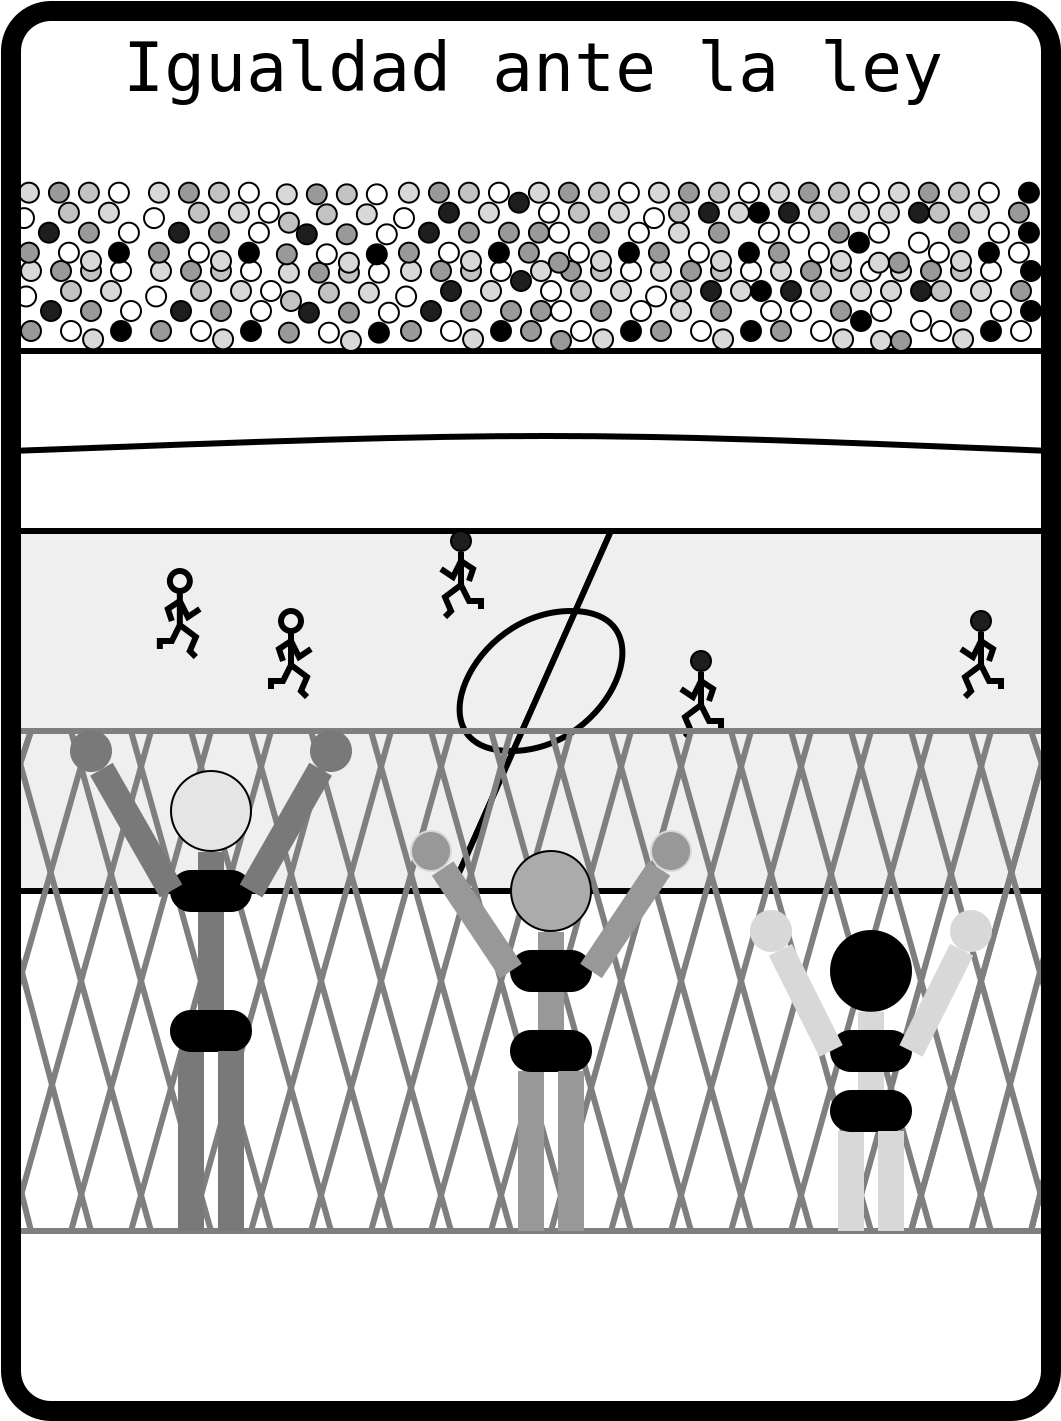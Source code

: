 <?xml version="1.0" encoding="UTF-8"?>
<dia:diagram xmlns:dia="http://www.lysator.liu.se/~alla/dia/">
  <dia:layer name="estadio" visible="true" connectable="true">
    <dia:group>
      <dia:attribute name="meta">
        <dia:composite type="dict"/>
      </dia:attribute>
      <dia:attribute name="matrix"/>
      <dia:object type="Standard - Line" version="0" id="O0">
        <dia:attribute name="obj_pos">
          <dia:point val="0,-19"/>
        </dia:attribute>
        <dia:attribute name="obj_bb">
          <dia:rectangle val="-0.15,-19.15;52.15,-18.85"/>
        </dia:attribute>
        <dia:attribute name="conn_endpoints">
          <dia:point val="0,-19"/>
          <dia:point val="52,-19"/>
        </dia:attribute>
        <dia:attribute name="numcp">
          <dia:int val="1"/>
        </dia:attribute>
        <dia:attribute name="line_width">
          <dia:real val="0.3"/>
        </dia:attribute>
      </dia:object>
      <dia:object type="Standard - Ellipse" version="0" id="O1">
        <dia:attribute name="obj_pos">
          <dia:point val="0.5,-20.5"/>
        </dia:attribute>
        <dia:attribute name="obj_bb">
          <dia:rectangle val="0.45,-20.55;1.55,-19.45"/>
        </dia:attribute>
        <dia:attribute name="elem_corner">
          <dia:point val="0.5,-20.5"/>
        </dia:attribute>
        <dia:attribute name="elem_width">
          <dia:real val="1"/>
        </dia:attribute>
        <dia:attribute name="elem_height">
          <dia:real val="1"/>
        </dia:attribute>
        <dia:attribute name="inner_color">
          <dia:color val="#999999ff"/>
        </dia:attribute>
      </dia:object>
      <dia:object type="Standard - Ellipse" version="0" id="O2">
        <dia:attribute name="obj_pos">
          <dia:point val="2.5,-20.5"/>
        </dia:attribute>
        <dia:attribute name="obj_bb">
          <dia:rectangle val="2.45,-20.55;3.55,-19.45"/>
        </dia:attribute>
        <dia:attribute name="elem_corner">
          <dia:point val="2.5,-20.5"/>
        </dia:attribute>
        <dia:attribute name="elem_width">
          <dia:real val="1"/>
        </dia:attribute>
        <dia:attribute name="elem_height">
          <dia:real val="1"/>
        </dia:attribute>
      </dia:object>
      <dia:object type="Standard - Ellipse" version="0" id="O3">
        <dia:attribute name="obj_pos">
          <dia:point val="0.255,-22.227"/>
        </dia:attribute>
        <dia:attribute name="obj_bb">
          <dia:rectangle val="0.205,-22.277;1.305,-21.177"/>
        </dia:attribute>
        <dia:attribute name="elem_corner">
          <dia:point val="0.255,-22.227"/>
        </dia:attribute>
        <dia:attribute name="elem_width">
          <dia:real val="1"/>
        </dia:attribute>
        <dia:attribute name="elem_height">
          <dia:real val="1"/>
        </dia:attribute>
      </dia:object>
      <dia:object type="Standard - Ellipse" version="0" id="O4">
        <dia:attribute name="obj_pos">
          <dia:point val="3.604,-20.083"/>
        </dia:attribute>
        <dia:attribute name="obj_bb">
          <dia:rectangle val="3.554,-20.133;4.654,-19.033"/>
        </dia:attribute>
        <dia:attribute name="elem_corner">
          <dia:point val="3.604,-20.083"/>
        </dia:attribute>
        <dia:attribute name="elem_width">
          <dia:real val="1"/>
        </dia:attribute>
        <dia:attribute name="elem_height">
          <dia:real val="1"/>
        </dia:attribute>
        <dia:attribute name="inner_color">
          <dia:color val="#d8d8d8ff"/>
        </dia:attribute>
      </dia:object>
      <dia:object type="Standard - Ellipse" version="0" id="O5">
        <dia:attribute name="obj_pos">
          <dia:point val="1.5,-21.5"/>
        </dia:attribute>
        <dia:attribute name="obj_bb">
          <dia:rectangle val="1.45,-21.55;2.55,-20.45"/>
        </dia:attribute>
        <dia:attribute name="elem_corner">
          <dia:point val="1.5,-21.5"/>
        </dia:attribute>
        <dia:attribute name="elem_width">
          <dia:real val="1"/>
        </dia:attribute>
        <dia:attribute name="elem_height">
          <dia:real val="1"/>
        </dia:attribute>
        <dia:attribute name="inner_color">
          <dia:color val="#1e1e1eff"/>
        </dia:attribute>
      </dia:object>
      <dia:object type="Standard - Ellipse" version="0" id="O6">
        <dia:attribute name="obj_pos">
          <dia:point val="3.5,-21.5"/>
        </dia:attribute>
        <dia:attribute name="obj_bb">
          <dia:rectangle val="3.45,-21.55;4.55,-20.45"/>
        </dia:attribute>
        <dia:attribute name="elem_corner">
          <dia:point val="3.5,-21.5"/>
        </dia:attribute>
        <dia:attribute name="elem_width">
          <dia:real val="1"/>
        </dia:attribute>
        <dia:attribute name="elem_height">
          <dia:real val="1"/>
        </dia:attribute>
        <dia:attribute name="inner_color">
          <dia:color val="#999999ff"/>
        </dia:attribute>
      </dia:object>
      <dia:object type="Standard - Ellipse" version="0" id="O7">
        <dia:attribute name="obj_pos">
          <dia:point val="2.5,-22.5"/>
        </dia:attribute>
        <dia:attribute name="obj_bb">
          <dia:rectangle val="2.45,-22.55;3.55,-21.45"/>
        </dia:attribute>
        <dia:attribute name="elem_corner">
          <dia:point val="2.5,-22.5"/>
        </dia:attribute>
        <dia:attribute name="elem_width">
          <dia:real val="1"/>
        </dia:attribute>
        <dia:attribute name="elem_height">
          <dia:real val="1"/>
        </dia:attribute>
        <dia:attribute name="inner_color">
          <dia:color val="#c2c2c2ff"/>
        </dia:attribute>
      </dia:object>
      <dia:object type="Standard - Ellipse" version="0" id="O8">
        <dia:attribute name="obj_pos">
          <dia:point val="5,-20.5"/>
        </dia:attribute>
        <dia:attribute name="obj_bb">
          <dia:rectangle val="4.95,-20.55;6.05,-19.45"/>
        </dia:attribute>
        <dia:attribute name="elem_corner">
          <dia:point val="5,-20.5"/>
        </dia:attribute>
        <dia:attribute name="elem_width">
          <dia:real val="1"/>
        </dia:attribute>
        <dia:attribute name="elem_height">
          <dia:real val="1"/>
        </dia:attribute>
        <dia:attribute name="inner_color">
          <dia:color val="#000000ff"/>
        </dia:attribute>
      </dia:object>
      <dia:object type="Standard - Ellipse" version="0" id="O9">
        <dia:attribute name="obj_pos">
          <dia:point val="4.5,-22.5"/>
        </dia:attribute>
        <dia:attribute name="obj_bb">
          <dia:rectangle val="4.45,-22.55;5.55,-21.45"/>
        </dia:attribute>
        <dia:attribute name="elem_corner">
          <dia:point val="4.5,-22.5"/>
        </dia:attribute>
        <dia:attribute name="elem_width">
          <dia:real val="1"/>
        </dia:attribute>
        <dia:attribute name="elem_height">
          <dia:real val="1"/>
        </dia:attribute>
        <dia:attribute name="inner_color">
          <dia:color val="#d8d8d8ff"/>
        </dia:attribute>
      </dia:object>
      <dia:object type="Standard - Ellipse" version="0" id="O10">
        <dia:attribute name="obj_pos">
          <dia:point val="5.5,-21.5"/>
        </dia:attribute>
        <dia:attribute name="obj_bb">
          <dia:rectangle val="5.45,-21.55;6.55,-20.45"/>
        </dia:attribute>
        <dia:attribute name="elem_corner">
          <dia:point val="5.5,-21.5"/>
        </dia:attribute>
        <dia:attribute name="elem_width">
          <dia:real val="1"/>
        </dia:attribute>
        <dia:attribute name="elem_height">
          <dia:real val="1"/>
        </dia:attribute>
      </dia:object>
      <dia:object type="Standard - Ellipse" version="0" id="O11">
        <dia:attribute name="obj_pos">
          <dia:point val="3.5,-23.5"/>
        </dia:attribute>
        <dia:attribute name="obj_bb">
          <dia:rectangle val="3.45,-23.55;4.55,-22.45"/>
        </dia:attribute>
        <dia:attribute name="elem_corner">
          <dia:point val="3.5,-23.5"/>
        </dia:attribute>
        <dia:attribute name="elem_width">
          <dia:real val="1"/>
        </dia:attribute>
        <dia:attribute name="elem_height">
          <dia:real val="1"/>
        </dia:attribute>
        <dia:attribute name="inner_color">
          <dia:color val="#c2c2c2ff"/>
        </dia:attribute>
      </dia:object>
      <dia:object type="Standard - Ellipse" version="0" id="O12">
        <dia:attribute name="obj_pos">
          <dia:point val="0.5,-23.5"/>
        </dia:attribute>
        <dia:attribute name="obj_bb">
          <dia:rectangle val="0.45,-23.55;1.55,-22.45"/>
        </dia:attribute>
        <dia:attribute name="elem_corner">
          <dia:point val="0.5,-23.5"/>
        </dia:attribute>
        <dia:attribute name="elem_width">
          <dia:real val="1"/>
        </dia:attribute>
        <dia:attribute name="elem_height">
          <dia:real val="1"/>
        </dia:attribute>
        <dia:attribute name="inner_color">
          <dia:color val="#d8d8d8ff"/>
        </dia:attribute>
      </dia:object>
      <dia:object type="Standard - Ellipse" version="0" id="O13">
        <dia:attribute name="obj_pos">
          <dia:point val="5,-23.5"/>
        </dia:attribute>
        <dia:attribute name="obj_bb">
          <dia:rectangle val="4.95,-23.55;6.05,-22.45"/>
        </dia:attribute>
        <dia:attribute name="elem_corner">
          <dia:point val="5,-23.5"/>
        </dia:attribute>
        <dia:attribute name="elem_width">
          <dia:real val="1"/>
        </dia:attribute>
        <dia:attribute name="elem_height">
          <dia:real val="1"/>
        </dia:attribute>
      </dia:object>
      <dia:object type="Standard - Ellipse" version="0" id="O14">
        <dia:attribute name="obj_pos">
          <dia:point val="2,-23.5"/>
        </dia:attribute>
        <dia:attribute name="obj_bb">
          <dia:rectangle val="1.95,-23.55;3.05,-22.45"/>
        </dia:attribute>
        <dia:attribute name="elem_corner">
          <dia:point val="2,-23.5"/>
        </dia:attribute>
        <dia:attribute name="elem_width">
          <dia:real val="1"/>
        </dia:attribute>
        <dia:attribute name="elem_height">
          <dia:real val="1"/>
        </dia:attribute>
        <dia:attribute name="inner_color">
          <dia:color val="#999999ff"/>
        </dia:attribute>
      </dia:object>
      <dia:object type="Standard - Ellipse" version="0" id="O15">
        <dia:attribute name="obj_pos">
          <dia:point val="7,-20.5"/>
        </dia:attribute>
        <dia:attribute name="obj_bb">
          <dia:rectangle val="6.95,-20.55;8.05,-19.45"/>
        </dia:attribute>
        <dia:attribute name="elem_corner">
          <dia:point val="7,-20.5"/>
        </dia:attribute>
        <dia:attribute name="elem_width">
          <dia:real val="1"/>
        </dia:attribute>
        <dia:attribute name="elem_height">
          <dia:real val="1"/>
        </dia:attribute>
        <dia:attribute name="inner_color">
          <dia:color val="#999999ff"/>
        </dia:attribute>
      </dia:object>
      <dia:object type="Standard - Ellipse" version="0" id="O16">
        <dia:attribute name="obj_pos">
          <dia:point val="9,-20.5"/>
        </dia:attribute>
        <dia:attribute name="obj_bb">
          <dia:rectangle val="8.95,-20.55;10.05,-19.45"/>
        </dia:attribute>
        <dia:attribute name="elem_corner">
          <dia:point val="9,-20.5"/>
        </dia:attribute>
        <dia:attribute name="elem_width">
          <dia:real val="1"/>
        </dia:attribute>
        <dia:attribute name="elem_height">
          <dia:real val="1"/>
        </dia:attribute>
      </dia:object>
      <dia:object type="Standard - Ellipse" version="0" id="O17">
        <dia:attribute name="obj_pos">
          <dia:point val="6.755,-22.227"/>
        </dia:attribute>
        <dia:attribute name="obj_bb">
          <dia:rectangle val="6.705,-22.277;7.805,-21.177"/>
        </dia:attribute>
        <dia:attribute name="elem_corner">
          <dia:point val="6.755,-22.227"/>
        </dia:attribute>
        <dia:attribute name="elem_width">
          <dia:real val="1"/>
        </dia:attribute>
        <dia:attribute name="elem_height">
          <dia:real val="1"/>
        </dia:attribute>
      </dia:object>
      <dia:object type="Standard - Ellipse" version="0" id="O18">
        <dia:attribute name="obj_pos">
          <dia:point val="10.104,-20.083"/>
        </dia:attribute>
        <dia:attribute name="obj_bb">
          <dia:rectangle val="10.054,-20.133;11.154,-19.033"/>
        </dia:attribute>
        <dia:attribute name="elem_corner">
          <dia:point val="10.104,-20.083"/>
        </dia:attribute>
        <dia:attribute name="elem_width">
          <dia:real val="1"/>
        </dia:attribute>
        <dia:attribute name="elem_height">
          <dia:real val="1"/>
        </dia:attribute>
        <dia:attribute name="inner_color">
          <dia:color val="#d8d8d8ff"/>
        </dia:attribute>
      </dia:object>
      <dia:object type="Standard - Ellipse" version="0" id="O19">
        <dia:attribute name="obj_pos">
          <dia:point val="8,-21.5"/>
        </dia:attribute>
        <dia:attribute name="obj_bb">
          <dia:rectangle val="7.95,-21.55;9.05,-20.45"/>
        </dia:attribute>
        <dia:attribute name="elem_corner">
          <dia:point val="8,-21.5"/>
        </dia:attribute>
        <dia:attribute name="elem_width">
          <dia:real val="1"/>
        </dia:attribute>
        <dia:attribute name="elem_height">
          <dia:real val="1"/>
        </dia:attribute>
        <dia:attribute name="inner_color">
          <dia:color val="#1e1e1eff"/>
        </dia:attribute>
      </dia:object>
      <dia:object type="Standard - Ellipse" version="0" id="O20">
        <dia:attribute name="obj_pos">
          <dia:point val="10,-21.5"/>
        </dia:attribute>
        <dia:attribute name="obj_bb">
          <dia:rectangle val="9.95,-21.55;11.05,-20.45"/>
        </dia:attribute>
        <dia:attribute name="elem_corner">
          <dia:point val="10,-21.5"/>
        </dia:attribute>
        <dia:attribute name="elem_width">
          <dia:real val="1"/>
        </dia:attribute>
        <dia:attribute name="elem_height">
          <dia:real val="1"/>
        </dia:attribute>
        <dia:attribute name="inner_color">
          <dia:color val="#999999ff"/>
        </dia:attribute>
      </dia:object>
      <dia:object type="Standard - Ellipse" version="0" id="O21">
        <dia:attribute name="obj_pos">
          <dia:point val="9,-22.5"/>
        </dia:attribute>
        <dia:attribute name="obj_bb">
          <dia:rectangle val="8.95,-22.55;10.05,-21.45"/>
        </dia:attribute>
        <dia:attribute name="elem_corner">
          <dia:point val="9,-22.5"/>
        </dia:attribute>
        <dia:attribute name="elem_width">
          <dia:real val="1"/>
        </dia:attribute>
        <dia:attribute name="elem_height">
          <dia:real val="1"/>
        </dia:attribute>
        <dia:attribute name="inner_color">
          <dia:color val="#c2c2c2ff"/>
        </dia:attribute>
      </dia:object>
      <dia:object type="Standard - Ellipse" version="0" id="O22">
        <dia:attribute name="obj_pos">
          <dia:point val="11.5,-20.5"/>
        </dia:attribute>
        <dia:attribute name="obj_bb">
          <dia:rectangle val="11.45,-20.55;12.55,-19.45"/>
        </dia:attribute>
        <dia:attribute name="elem_corner">
          <dia:point val="11.5,-20.5"/>
        </dia:attribute>
        <dia:attribute name="elem_width">
          <dia:real val="1"/>
        </dia:attribute>
        <dia:attribute name="elem_height">
          <dia:real val="1"/>
        </dia:attribute>
        <dia:attribute name="inner_color">
          <dia:color val="#000000ff"/>
        </dia:attribute>
      </dia:object>
      <dia:object type="Standard - Ellipse" version="0" id="O23">
        <dia:attribute name="obj_pos">
          <dia:point val="11,-22.5"/>
        </dia:attribute>
        <dia:attribute name="obj_bb">
          <dia:rectangle val="10.95,-22.55;12.05,-21.45"/>
        </dia:attribute>
        <dia:attribute name="elem_corner">
          <dia:point val="11,-22.5"/>
        </dia:attribute>
        <dia:attribute name="elem_width">
          <dia:real val="1"/>
        </dia:attribute>
        <dia:attribute name="elem_height">
          <dia:real val="1"/>
        </dia:attribute>
        <dia:attribute name="inner_color">
          <dia:color val="#d8d8d8ff"/>
        </dia:attribute>
      </dia:object>
      <dia:object type="Standard - Ellipse" version="0" id="O24">
        <dia:attribute name="obj_pos">
          <dia:point val="12,-21.5"/>
        </dia:attribute>
        <dia:attribute name="obj_bb">
          <dia:rectangle val="11.95,-21.55;13.05,-20.45"/>
        </dia:attribute>
        <dia:attribute name="elem_corner">
          <dia:point val="12,-21.5"/>
        </dia:attribute>
        <dia:attribute name="elem_width">
          <dia:real val="1"/>
        </dia:attribute>
        <dia:attribute name="elem_height">
          <dia:real val="1"/>
        </dia:attribute>
      </dia:object>
      <dia:object type="Standard - Ellipse" version="0" id="O25">
        <dia:attribute name="obj_pos">
          <dia:point val="10,-23.5"/>
        </dia:attribute>
        <dia:attribute name="obj_bb">
          <dia:rectangle val="9.95,-23.55;11.05,-22.45"/>
        </dia:attribute>
        <dia:attribute name="elem_corner">
          <dia:point val="10,-23.5"/>
        </dia:attribute>
        <dia:attribute name="elem_width">
          <dia:real val="1"/>
        </dia:attribute>
        <dia:attribute name="elem_height">
          <dia:real val="1"/>
        </dia:attribute>
        <dia:attribute name="inner_color">
          <dia:color val="#c2c2c2ff"/>
        </dia:attribute>
      </dia:object>
      <dia:object type="Standard - Ellipse" version="0" id="O26">
        <dia:attribute name="obj_pos">
          <dia:point val="7,-23.5"/>
        </dia:attribute>
        <dia:attribute name="obj_bb">
          <dia:rectangle val="6.95,-23.55;8.05,-22.45"/>
        </dia:attribute>
        <dia:attribute name="elem_corner">
          <dia:point val="7,-23.5"/>
        </dia:attribute>
        <dia:attribute name="elem_width">
          <dia:real val="1"/>
        </dia:attribute>
        <dia:attribute name="elem_height">
          <dia:real val="1"/>
        </dia:attribute>
        <dia:attribute name="inner_color">
          <dia:color val="#d8d8d8ff"/>
        </dia:attribute>
      </dia:object>
      <dia:object type="Standard - Ellipse" version="0" id="O27">
        <dia:attribute name="obj_pos">
          <dia:point val="11.5,-23.5"/>
        </dia:attribute>
        <dia:attribute name="obj_bb">
          <dia:rectangle val="11.45,-23.55;12.55,-22.45"/>
        </dia:attribute>
        <dia:attribute name="elem_corner">
          <dia:point val="11.5,-23.5"/>
        </dia:attribute>
        <dia:attribute name="elem_width">
          <dia:real val="1"/>
        </dia:attribute>
        <dia:attribute name="elem_height">
          <dia:real val="1"/>
        </dia:attribute>
      </dia:object>
      <dia:object type="Standard - Ellipse" version="0" id="O28">
        <dia:attribute name="obj_pos">
          <dia:point val="8.5,-23.5"/>
        </dia:attribute>
        <dia:attribute name="obj_bb">
          <dia:rectangle val="8.45,-23.55;9.55,-22.45"/>
        </dia:attribute>
        <dia:attribute name="elem_corner">
          <dia:point val="8.5,-23.5"/>
        </dia:attribute>
        <dia:attribute name="elem_width">
          <dia:real val="1"/>
        </dia:attribute>
        <dia:attribute name="elem_height">
          <dia:real val="1"/>
        </dia:attribute>
        <dia:attribute name="inner_color">
          <dia:color val="#999999ff"/>
        </dia:attribute>
      </dia:object>
      <dia:object type="Standard - Ellipse" version="0" id="O29">
        <dia:attribute name="obj_pos">
          <dia:point val="13.396,-20.417"/>
        </dia:attribute>
        <dia:attribute name="obj_bb">
          <dia:rectangle val="13.346,-20.467;14.446,-19.367"/>
        </dia:attribute>
        <dia:attribute name="elem_corner">
          <dia:point val="13.396,-20.417"/>
        </dia:attribute>
        <dia:attribute name="elem_width">
          <dia:real val="1"/>
        </dia:attribute>
        <dia:attribute name="elem_height">
          <dia:real val="1"/>
        </dia:attribute>
        <dia:attribute name="inner_color">
          <dia:color val="#999999ff"/>
        </dia:attribute>
      </dia:object>
      <dia:object type="Standard - Ellipse" version="0" id="O30">
        <dia:attribute name="obj_pos">
          <dia:point val="15.396,-20.417"/>
        </dia:attribute>
        <dia:attribute name="obj_bb">
          <dia:rectangle val="15.346,-20.467;16.446,-19.367"/>
        </dia:attribute>
        <dia:attribute name="elem_corner">
          <dia:point val="15.396,-20.417"/>
        </dia:attribute>
        <dia:attribute name="elem_width">
          <dia:real val="1"/>
        </dia:attribute>
        <dia:attribute name="elem_height">
          <dia:real val="1"/>
        </dia:attribute>
      </dia:object>
      <dia:object type="Standard - Ellipse" version="0" id="O31">
        <dia:attribute name="obj_pos">
          <dia:point val="12.5,-22.5"/>
        </dia:attribute>
        <dia:attribute name="obj_bb">
          <dia:rectangle val="12.45,-22.55;13.55,-21.45"/>
        </dia:attribute>
        <dia:attribute name="elem_corner">
          <dia:point val="12.5,-22.5"/>
        </dia:attribute>
        <dia:attribute name="elem_width">
          <dia:real val="1"/>
        </dia:attribute>
        <dia:attribute name="elem_height">
          <dia:real val="1"/>
        </dia:attribute>
      </dia:object>
      <dia:object type="Standard - Ellipse" version="0" id="O32">
        <dia:attribute name="obj_pos">
          <dia:point val="16.5,-20"/>
        </dia:attribute>
        <dia:attribute name="obj_bb">
          <dia:rectangle val="16.45,-20.05;17.55,-18.95"/>
        </dia:attribute>
        <dia:attribute name="elem_corner">
          <dia:point val="16.5,-20"/>
        </dia:attribute>
        <dia:attribute name="elem_width">
          <dia:real val="1"/>
        </dia:attribute>
        <dia:attribute name="elem_height">
          <dia:real val="1"/>
        </dia:attribute>
        <dia:attribute name="inner_color">
          <dia:color val="#d8d8d8ff"/>
        </dia:attribute>
      </dia:object>
      <dia:object type="Standard - Ellipse" version="0" id="O33">
        <dia:attribute name="obj_pos">
          <dia:point val="14.396,-21.417"/>
        </dia:attribute>
        <dia:attribute name="obj_bb">
          <dia:rectangle val="14.346,-21.467;15.446,-20.367"/>
        </dia:attribute>
        <dia:attribute name="elem_corner">
          <dia:point val="14.396,-21.417"/>
        </dia:attribute>
        <dia:attribute name="elem_width">
          <dia:real val="1"/>
        </dia:attribute>
        <dia:attribute name="elem_height">
          <dia:real val="1"/>
        </dia:attribute>
        <dia:attribute name="inner_color">
          <dia:color val="#1e1e1eff"/>
        </dia:attribute>
      </dia:object>
      <dia:object type="Standard - Ellipse" version="0" id="O34">
        <dia:attribute name="obj_pos">
          <dia:point val="16.396,-21.417"/>
        </dia:attribute>
        <dia:attribute name="obj_bb">
          <dia:rectangle val="16.346,-21.467;17.446,-20.367"/>
        </dia:attribute>
        <dia:attribute name="elem_corner">
          <dia:point val="16.396,-21.417"/>
        </dia:attribute>
        <dia:attribute name="elem_width">
          <dia:real val="1"/>
        </dia:attribute>
        <dia:attribute name="elem_height">
          <dia:real val="1"/>
        </dia:attribute>
        <dia:attribute name="inner_color">
          <dia:color val="#999999ff"/>
        </dia:attribute>
      </dia:object>
      <dia:object type="Standard - Ellipse" version="0" id="O35">
        <dia:attribute name="obj_pos">
          <dia:point val="15.396,-22.417"/>
        </dia:attribute>
        <dia:attribute name="obj_bb">
          <dia:rectangle val="15.346,-22.467;16.446,-21.367"/>
        </dia:attribute>
        <dia:attribute name="elem_corner">
          <dia:point val="15.396,-22.417"/>
        </dia:attribute>
        <dia:attribute name="elem_width">
          <dia:real val="1"/>
        </dia:attribute>
        <dia:attribute name="elem_height">
          <dia:real val="1"/>
        </dia:attribute>
        <dia:attribute name="inner_color">
          <dia:color val="#c2c2c2ff"/>
        </dia:attribute>
      </dia:object>
      <dia:object type="Standard - Ellipse" version="0" id="O36">
        <dia:attribute name="obj_pos">
          <dia:point val="17.896,-20.417"/>
        </dia:attribute>
        <dia:attribute name="obj_bb">
          <dia:rectangle val="17.846,-20.467;18.946,-19.367"/>
        </dia:attribute>
        <dia:attribute name="elem_corner">
          <dia:point val="17.896,-20.417"/>
        </dia:attribute>
        <dia:attribute name="elem_width">
          <dia:real val="1"/>
        </dia:attribute>
        <dia:attribute name="elem_height">
          <dia:real val="1"/>
        </dia:attribute>
        <dia:attribute name="inner_color">
          <dia:color val="#000000ff"/>
        </dia:attribute>
      </dia:object>
      <dia:object type="Standard - Ellipse" version="0" id="O37">
        <dia:attribute name="obj_pos">
          <dia:point val="17.396,-22.417"/>
        </dia:attribute>
        <dia:attribute name="obj_bb">
          <dia:rectangle val="17.346,-22.467;18.446,-21.367"/>
        </dia:attribute>
        <dia:attribute name="elem_corner">
          <dia:point val="17.396,-22.417"/>
        </dia:attribute>
        <dia:attribute name="elem_width">
          <dia:real val="1"/>
        </dia:attribute>
        <dia:attribute name="elem_height">
          <dia:real val="1"/>
        </dia:attribute>
        <dia:attribute name="inner_color">
          <dia:color val="#d8d8d8ff"/>
        </dia:attribute>
      </dia:object>
      <dia:object type="Standard - Ellipse" version="0" id="O38">
        <dia:attribute name="obj_pos">
          <dia:point val="18.396,-21.417"/>
        </dia:attribute>
        <dia:attribute name="obj_bb">
          <dia:rectangle val="18.346,-21.467;19.446,-20.367"/>
        </dia:attribute>
        <dia:attribute name="elem_corner">
          <dia:point val="18.396,-21.417"/>
        </dia:attribute>
        <dia:attribute name="elem_width">
          <dia:real val="1"/>
        </dia:attribute>
        <dia:attribute name="elem_height">
          <dia:real val="1"/>
        </dia:attribute>
      </dia:object>
      <dia:object type="Standard - Ellipse" version="0" id="O39">
        <dia:attribute name="obj_pos">
          <dia:point val="16.396,-23.417"/>
        </dia:attribute>
        <dia:attribute name="obj_bb">
          <dia:rectangle val="16.346,-23.467;17.446,-22.367"/>
        </dia:attribute>
        <dia:attribute name="elem_corner">
          <dia:point val="16.396,-23.417"/>
        </dia:attribute>
        <dia:attribute name="elem_width">
          <dia:real val="1"/>
        </dia:attribute>
        <dia:attribute name="elem_height">
          <dia:real val="1"/>
        </dia:attribute>
        <dia:attribute name="inner_color">
          <dia:color val="#c2c2c2ff"/>
        </dia:attribute>
      </dia:object>
      <dia:object type="Standard - Ellipse" version="0" id="O40">
        <dia:attribute name="obj_pos">
          <dia:point val="13.396,-23.417"/>
        </dia:attribute>
        <dia:attribute name="obj_bb">
          <dia:rectangle val="13.346,-23.467;14.446,-22.367"/>
        </dia:attribute>
        <dia:attribute name="elem_corner">
          <dia:point val="13.396,-23.417"/>
        </dia:attribute>
        <dia:attribute name="elem_width">
          <dia:real val="1"/>
        </dia:attribute>
        <dia:attribute name="elem_height">
          <dia:real val="1"/>
        </dia:attribute>
        <dia:attribute name="inner_color">
          <dia:color val="#d8d8d8ff"/>
        </dia:attribute>
      </dia:object>
      <dia:object type="Standard - Ellipse" version="0" id="O41">
        <dia:attribute name="obj_pos">
          <dia:point val="17.896,-23.417"/>
        </dia:attribute>
        <dia:attribute name="obj_bb">
          <dia:rectangle val="17.846,-23.467;18.946,-22.367"/>
        </dia:attribute>
        <dia:attribute name="elem_corner">
          <dia:point val="17.896,-23.417"/>
        </dia:attribute>
        <dia:attribute name="elem_width">
          <dia:real val="1"/>
        </dia:attribute>
        <dia:attribute name="elem_height">
          <dia:real val="1"/>
        </dia:attribute>
      </dia:object>
      <dia:object type="Standard - Ellipse" version="0" id="O42">
        <dia:attribute name="obj_pos">
          <dia:point val="14.896,-23.417"/>
        </dia:attribute>
        <dia:attribute name="obj_bb">
          <dia:rectangle val="14.846,-23.467;15.946,-22.367"/>
        </dia:attribute>
        <dia:attribute name="elem_corner">
          <dia:point val="14.896,-23.417"/>
        </dia:attribute>
        <dia:attribute name="elem_width">
          <dia:real val="1"/>
        </dia:attribute>
        <dia:attribute name="elem_height">
          <dia:real val="1"/>
        </dia:attribute>
        <dia:attribute name="inner_color">
          <dia:color val="#999999ff"/>
        </dia:attribute>
      </dia:object>
      <dia:object type="Standard - Ellipse" version="0" id="O43">
        <dia:attribute name="obj_pos">
          <dia:point val="19.5,-20.5"/>
        </dia:attribute>
        <dia:attribute name="obj_bb">
          <dia:rectangle val="19.45,-20.55;20.55,-19.45"/>
        </dia:attribute>
        <dia:attribute name="elem_corner">
          <dia:point val="19.5,-20.5"/>
        </dia:attribute>
        <dia:attribute name="elem_width">
          <dia:real val="1"/>
        </dia:attribute>
        <dia:attribute name="elem_height">
          <dia:real val="1"/>
        </dia:attribute>
        <dia:attribute name="inner_color">
          <dia:color val="#999999ff"/>
        </dia:attribute>
      </dia:object>
      <dia:object type="Standard - Ellipse" version="0" id="O44">
        <dia:attribute name="obj_pos">
          <dia:point val="21.5,-20.5"/>
        </dia:attribute>
        <dia:attribute name="obj_bb">
          <dia:rectangle val="21.45,-20.55;22.55,-19.45"/>
        </dia:attribute>
        <dia:attribute name="elem_corner">
          <dia:point val="21.5,-20.5"/>
        </dia:attribute>
        <dia:attribute name="elem_width">
          <dia:real val="1"/>
        </dia:attribute>
        <dia:attribute name="elem_height">
          <dia:real val="1"/>
        </dia:attribute>
      </dia:object>
      <dia:object type="Standard - Ellipse" version="0" id="O45">
        <dia:attribute name="obj_pos">
          <dia:point val="19.255,-22.227"/>
        </dia:attribute>
        <dia:attribute name="obj_bb">
          <dia:rectangle val="19.205,-22.277;20.305,-21.177"/>
        </dia:attribute>
        <dia:attribute name="elem_corner">
          <dia:point val="19.255,-22.227"/>
        </dia:attribute>
        <dia:attribute name="elem_width">
          <dia:real val="1"/>
        </dia:attribute>
        <dia:attribute name="elem_height">
          <dia:real val="1"/>
        </dia:attribute>
      </dia:object>
      <dia:object type="Standard - Ellipse" version="0" id="O46">
        <dia:attribute name="obj_pos">
          <dia:point val="22.604,-20.083"/>
        </dia:attribute>
        <dia:attribute name="obj_bb">
          <dia:rectangle val="22.554,-20.133;23.654,-19.033"/>
        </dia:attribute>
        <dia:attribute name="elem_corner">
          <dia:point val="22.604,-20.083"/>
        </dia:attribute>
        <dia:attribute name="elem_width">
          <dia:real val="1"/>
        </dia:attribute>
        <dia:attribute name="elem_height">
          <dia:real val="1"/>
        </dia:attribute>
        <dia:attribute name="inner_color">
          <dia:color val="#d8d8d8ff"/>
        </dia:attribute>
      </dia:object>
      <dia:object type="Standard - Ellipse" version="0" id="O47">
        <dia:attribute name="obj_pos">
          <dia:point val="20.5,-21.5"/>
        </dia:attribute>
        <dia:attribute name="obj_bb">
          <dia:rectangle val="20.45,-21.55;21.55,-20.45"/>
        </dia:attribute>
        <dia:attribute name="elem_corner">
          <dia:point val="20.5,-21.5"/>
        </dia:attribute>
        <dia:attribute name="elem_width">
          <dia:real val="1"/>
        </dia:attribute>
        <dia:attribute name="elem_height">
          <dia:real val="1"/>
        </dia:attribute>
        <dia:attribute name="inner_color">
          <dia:color val="#1e1e1eff"/>
        </dia:attribute>
      </dia:object>
      <dia:object type="Standard - Ellipse" version="0" id="O48">
        <dia:attribute name="obj_pos">
          <dia:point val="22.5,-21.5"/>
        </dia:attribute>
        <dia:attribute name="obj_bb">
          <dia:rectangle val="22.45,-21.55;23.55,-20.45"/>
        </dia:attribute>
        <dia:attribute name="elem_corner">
          <dia:point val="22.5,-21.5"/>
        </dia:attribute>
        <dia:attribute name="elem_width">
          <dia:real val="1"/>
        </dia:attribute>
        <dia:attribute name="elem_height">
          <dia:real val="1"/>
        </dia:attribute>
        <dia:attribute name="inner_color">
          <dia:color val="#999999ff"/>
        </dia:attribute>
      </dia:object>
      <dia:object type="Standard - Ellipse" version="0" id="O49">
        <dia:attribute name="obj_pos">
          <dia:point val="13.5,-22"/>
        </dia:attribute>
        <dia:attribute name="obj_bb">
          <dia:rectangle val="13.45,-22.05;14.55,-20.95"/>
        </dia:attribute>
        <dia:attribute name="elem_corner">
          <dia:point val="13.5,-22"/>
        </dia:attribute>
        <dia:attribute name="elem_width">
          <dia:real val="1"/>
        </dia:attribute>
        <dia:attribute name="elem_height">
          <dia:real val="1"/>
        </dia:attribute>
        <dia:attribute name="inner_color">
          <dia:color val="#c2c2c2ff"/>
        </dia:attribute>
      </dia:object>
      <dia:object type="Standard - Ellipse" version="0" id="O50">
        <dia:attribute name="obj_pos">
          <dia:point val="24,-20.5"/>
        </dia:attribute>
        <dia:attribute name="obj_bb">
          <dia:rectangle val="23.95,-20.55;25.05,-19.45"/>
        </dia:attribute>
        <dia:attribute name="elem_corner">
          <dia:point val="24,-20.5"/>
        </dia:attribute>
        <dia:attribute name="elem_width">
          <dia:real val="1"/>
        </dia:attribute>
        <dia:attribute name="elem_height">
          <dia:real val="1"/>
        </dia:attribute>
        <dia:attribute name="inner_color">
          <dia:color val="#000000ff"/>
        </dia:attribute>
      </dia:object>
      <dia:object type="Standard - Ellipse" version="0" id="O51">
        <dia:attribute name="obj_pos">
          <dia:point val="23.5,-22.5"/>
        </dia:attribute>
        <dia:attribute name="obj_bb">
          <dia:rectangle val="23.45,-22.55;24.55,-21.45"/>
        </dia:attribute>
        <dia:attribute name="elem_corner">
          <dia:point val="23.5,-22.5"/>
        </dia:attribute>
        <dia:attribute name="elem_width">
          <dia:real val="1"/>
        </dia:attribute>
        <dia:attribute name="elem_height">
          <dia:real val="1"/>
        </dia:attribute>
        <dia:attribute name="inner_color">
          <dia:color val="#d8d8d8ff"/>
        </dia:attribute>
      </dia:object>
      <dia:object type="Standard - Ellipse" version="0" id="O52">
        <dia:attribute name="obj_pos">
          <dia:point val="27,-21.5"/>
        </dia:attribute>
        <dia:attribute name="obj_bb">
          <dia:rectangle val="26.95,-21.55;28.05,-20.45"/>
        </dia:attribute>
        <dia:attribute name="elem_corner">
          <dia:point val="27,-21.5"/>
        </dia:attribute>
        <dia:attribute name="elem_width">
          <dia:real val="1"/>
        </dia:attribute>
        <dia:attribute name="elem_height">
          <dia:real val="1"/>
        </dia:attribute>
      </dia:object>
      <dia:object type="Standard - Ellipse" version="0" id="O53">
        <dia:attribute name="obj_pos">
          <dia:point val="22.5,-23.5"/>
        </dia:attribute>
        <dia:attribute name="obj_bb">
          <dia:rectangle val="22.45,-23.55;23.55,-22.45"/>
        </dia:attribute>
        <dia:attribute name="elem_corner">
          <dia:point val="22.5,-23.5"/>
        </dia:attribute>
        <dia:attribute name="elem_width">
          <dia:real val="1"/>
        </dia:attribute>
        <dia:attribute name="elem_height">
          <dia:real val="1"/>
        </dia:attribute>
        <dia:attribute name="inner_color">
          <dia:color val="#c2c2c2ff"/>
        </dia:attribute>
      </dia:object>
      <dia:object type="Standard - Ellipse" version="0" id="O54">
        <dia:attribute name="obj_pos">
          <dia:point val="19.5,-23.5"/>
        </dia:attribute>
        <dia:attribute name="obj_bb">
          <dia:rectangle val="19.45,-23.55;20.55,-22.45"/>
        </dia:attribute>
        <dia:attribute name="elem_corner">
          <dia:point val="19.5,-23.5"/>
        </dia:attribute>
        <dia:attribute name="elem_width">
          <dia:real val="1"/>
        </dia:attribute>
        <dia:attribute name="elem_height">
          <dia:real val="1"/>
        </dia:attribute>
        <dia:attribute name="inner_color">
          <dia:color val="#d8d8d8ff"/>
        </dia:attribute>
      </dia:object>
      <dia:object type="Standard - Ellipse" version="0" id="O55">
        <dia:attribute name="obj_pos">
          <dia:point val="24,-23.5"/>
        </dia:attribute>
        <dia:attribute name="obj_bb">
          <dia:rectangle val="23.95,-23.55;25.05,-22.45"/>
        </dia:attribute>
        <dia:attribute name="elem_corner">
          <dia:point val="24,-23.5"/>
        </dia:attribute>
        <dia:attribute name="elem_width">
          <dia:real val="1"/>
        </dia:attribute>
        <dia:attribute name="elem_height">
          <dia:real val="1"/>
        </dia:attribute>
      </dia:object>
      <dia:object type="Standard - Ellipse" version="0" id="O56">
        <dia:attribute name="obj_pos">
          <dia:point val="21,-23.5"/>
        </dia:attribute>
        <dia:attribute name="obj_bb">
          <dia:rectangle val="20.95,-23.55;22.05,-22.45"/>
        </dia:attribute>
        <dia:attribute name="elem_corner">
          <dia:point val="21,-23.5"/>
        </dia:attribute>
        <dia:attribute name="elem_width">
          <dia:real val="1"/>
        </dia:attribute>
        <dia:attribute name="elem_height">
          <dia:real val="1"/>
        </dia:attribute>
        <dia:attribute name="inner_color">
          <dia:color val="#999999ff"/>
        </dia:attribute>
      </dia:object>
      <dia:object type="Standard - Ellipse" version="0" id="O57">
        <dia:attribute name="obj_pos">
          <dia:point val="24.5,-21.5"/>
        </dia:attribute>
        <dia:attribute name="obj_bb">
          <dia:rectangle val="24.45,-21.55;25.55,-20.45"/>
        </dia:attribute>
        <dia:attribute name="elem_corner">
          <dia:point val="24.5,-21.5"/>
        </dia:attribute>
        <dia:attribute name="elem_width">
          <dia:real val="1"/>
        </dia:attribute>
        <dia:attribute name="elem_height">
          <dia:real val="1"/>
        </dia:attribute>
        <dia:attribute name="inner_color">
          <dia:color val="#999999ff"/>
        </dia:attribute>
      </dia:object>
      <dia:object type="Standard - Ellipse" version="0" id="O58">
        <dia:attribute name="obj_pos">
          <dia:point val="28,-20.5"/>
        </dia:attribute>
        <dia:attribute name="obj_bb">
          <dia:rectangle val="27.95,-20.55;29.05,-19.45"/>
        </dia:attribute>
        <dia:attribute name="elem_corner">
          <dia:point val="28,-20.5"/>
        </dia:attribute>
        <dia:attribute name="elem_width">
          <dia:real val="1"/>
        </dia:attribute>
        <dia:attribute name="elem_height">
          <dia:real val="1"/>
        </dia:attribute>
      </dia:object>
      <dia:object type="Standard - Ellipse" version="0" id="O59">
        <dia:attribute name="obj_pos">
          <dia:point val="26.5,-22.5"/>
        </dia:attribute>
        <dia:attribute name="obj_bb">
          <dia:rectangle val="26.45,-22.55;27.55,-21.45"/>
        </dia:attribute>
        <dia:attribute name="elem_corner">
          <dia:point val="26.5,-22.5"/>
        </dia:attribute>
        <dia:attribute name="elem_width">
          <dia:real val="1"/>
        </dia:attribute>
        <dia:attribute name="elem_height">
          <dia:real val="1"/>
        </dia:attribute>
      </dia:object>
      <dia:object type="Standard - Ellipse" version="0" id="O60">
        <dia:attribute name="obj_pos">
          <dia:point val="29.104,-20.083"/>
        </dia:attribute>
        <dia:attribute name="obj_bb">
          <dia:rectangle val="29.054,-20.133;30.154,-19.033"/>
        </dia:attribute>
        <dia:attribute name="elem_corner">
          <dia:point val="29.104,-20.083"/>
        </dia:attribute>
        <dia:attribute name="elem_width">
          <dia:real val="1"/>
        </dia:attribute>
        <dia:attribute name="elem_height">
          <dia:real val="1"/>
        </dia:attribute>
        <dia:attribute name="inner_color">
          <dia:color val="#d8d8d8ff"/>
        </dia:attribute>
      </dia:object>
      <dia:object type="Standard - Ellipse" version="0" id="O61">
        <dia:attribute name="obj_pos">
          <dia:point val="25,-23"/>
        </dia:attribute>
        <dia:attribute name="obj_bb">
          <dia:rectangle val="24.95,-23.05;26.05,-21.95"/>
        </dia:attribute>
        <dia:attribute name="elem_corner">
          <dia:point val="25,-23"/>
        </dia:attribute>
        <dia:attribute name="elem_width">
          <dia:real val="1"/>
        </dia:attribute>
        <dia:attribute name="elem_height">
          <dia:real val="1"/>
        </dia:attribute>
        <dia:attribute name="inner_color">
          <dia:color val="#1e1e1eff"/>
        </dia:attribute>
      </dia:object>
      <dia:object type="Standard - Ellipse" version="0" id="O62">
        <dia:attribute name="obj_pos">
          <dia:point val="29,-21.5"/>
        </dia:attribute>
        <dia:attribute name="obj_bb">
          <dia:rectangle val="28.95,-21.55;30.05,-20.45"/>
        </dia:attribute>
        <dia:attribute name="elem_corner">
          <dia:point val="29,-21.5"/>
        </dia:attribute>
        <dia:attribute name="elem_width">
          <dia:real val="1"/>
        </dia:attribute>
        <dia:attribute name="elem_height">
          <dia:real val="1"/>
        </dia:attribute>
        <dia:attribute name="inner_color">
          <dia:color val="#999999ff"/>
        </dia:attribute>
      </dia:object>
      <dia:object type="Standard - Ellipse" version="0" id="O63">
        <dia:attribute name="obj_pos">
          <dia:point val="28,-22.5"/>
        </dia:attribute>
        <dia:attribute name="obj_bb">
          <dia:rectangle val="27.95,-22.55;29.05,-21.45"/>
        </dia:attribute>
        <dia:attribute name="elem_corner">
          <dia:point val="28,-22.5"/>
        </dia:attribute>
        <dia:attribute name="elem_width">
          <dia:real val="1"/>
        </dia:attribute>
        <dia:attribute name="elem_height">
          <dia:real val="1"/>
        </dia:attribute>
        <dia:attribute name="inner_color">
          <dia:color val="#c2c2c2ff"/>
        </dia:attribute>
      </dia:object>
      <dia:object type="Standard - Ellipse" version="0" id="O64">
        <dia:attribute name="obj_pos">
          <dia:point val="30.5,-20.5"/>
        </dia:attribute>
        <dia:attribute name="obj_bb">
          <dia:rectangle val="30.45,-20.55;31.55,-19.45"/>
        </dia:attribute>
        <dia:attribute name="elem_corner">
          <dia:point val="30.5,-20.5"/>
        </dia:attribute>
        <dia:attribute name="elem_width">
          <dia:real val="1"/>
        </dia:attribute>
        <dia:attribute name="elem_height">
          <dia:real val="1"/>
        </dia:attribute>
        <dia:attribute name="inner_color">
          <dia:color val="#000000ff"/>
        </dia:attribute>
      </dia:object>
      <dia:object type="Standard - Ellipse" version="0" id="O65">
        <dia:attribute name="obj_pos">
          <dia:point val="30,-22.5"/>
        </dia:attribute>
        <dia:attribute name="obj_bb">
          <dia:rectangle val="29.95,-22.55;31.05,-21.45"/>
        </dia:attribute>
        <dia:attribute name="elem_corner">
          <dia:point val="30,-22.5"/>
        </dia:attribute>
        <dia:attribute name="elem_width">
          <dia:real val="1"/>
        </dia:attribute>
        <dia:attribute name="elem_height">
          <dia:real val="1"/>
        </dia:attribute>
        <dia:attribute name="inner_color">
          <dia:color val="#d8d8d8ff"/>
        </dia:attribute>
      </dia:object>
      <dia:object type="Standard - Ellipse" version="0" id="O66">
        <dia:attribute name="obj_pos">
          <dia:point val="31,-21.5"/>
        </dia:attribute>
        <dia:attribute name="obj_bb">
          <dia:rectangle val="30.95,-21.55;32.05,-20.45"/>
        </dia:attribute>
        <dia:attribute name="elem_corner">
          <dia:point val="31,-21.5"/>
        </dia:attribute>
        <dia:attribute name="elem_width">
          <dia:real val="1"/>
        </dia:attribute>
        <dia:attribute name="elem_height">
          <dia:real val="1"/>
        </dia:attribute>
      </dia:object>
      <dia:object type="Standard - Ellipse" version="0" id="O67">
        <dia:attribute name="obj_pos">
          <dia:point val="29,-23.5"/>
        </dia:attribute>
        <dia:attribute name="obj_bb">
          <dia:rectangle val="28.95,-23.55;30.05,-22.45"/>
        </dia:attribute>
        <dia:attribute name="elem_corner">
          <dia:point val="29,-23.5"/>
        </dia:attribute>
        <dia:attribute name="elem_width">
          <dia:real val="1"/>
        </dia:attribute>
        <dia:attribute name="elem_height">
          <dia:real val="1"/>
        </dia:attribute>
        <dia:attribute name="inner_color">
          <dia:color val="#c2c2c2ff"/>
        </dia:attribute>
      </dia:object>
      <dia:object type="Standard - Ellipse" version="0" id="O68">
        <dia:attribute name="obj_pos">
          <dia:point val="26,-23.5"/>
        </dia:attribute>
        <dia:attribute name="obj_bb">
          <dia:rectangle val="25.95,-23.55;27.05,-22.45"/>
        </dia:attribute>
        <dia:attribute name="elem_corner">
          <dia:point val="26,-23.5"/>
        </dia:attribute>
        <dia:attribute name="elem_width">
          <dia:real val="1"/>
        </dia:attribute>
        <dia:attribute name="elem_height">
          <dia:real val="1"/>
        </dia:attribute>
        <dia:attribute name="inner_color">
          <dia:color val="#d8d8d8ff"/>
        </dia:attribute>
      </dia:object>
      <dia:object type="Standard - Ellipse" version="0" id="O69">
        <dia:attribute name="obj_pos">
          <dia:point val="30.5,-23.5"/>
        </dia:attribute>
        <dia:attribute name="obj_bb">
          <dia:rectangle val="30.45,-23.55;31.55,-22.45"/>
        </dia:attribute>
        <dia:attribute name="elem_corner">
          <dia:point val="30.5,-23.5"/>
        </dia:attribute>
        <dia:attribute name="elem_width">
          <dia:real val="1"/>
        </dia:attribute>
        <dia:attribute name="elem_height">
          <dia:real val="1"/>
        </dia:attribute>
      </dia:object>
      <dia:object type="Standard - Ellipse" version="0" id="O70">
        <dia:attribute name="obj_pos">
          <dia:point val="27.5,-23.5"/>
        </dia:attribute>
        <dia:attribute name="obj_bb">
          <dia:rectangle val="27.45,-23.55;28.55,-22.45"/>
        </dia:attribute>
        <dia:attribute name="elem_corner">
          <dia:point val="27.5,-23.5"/>
        </dia:attribute>
        <dia:attribute name="elem_width">
          <dia:real val="1"/>
        </dia:attribute>
        <dia:attribute name="elem_height">
          <dia:real val="1"/>
        </dia:attribute>
        <dia:attribute name="inner_color">
          <dia:color val="#999999ff"/>
        </dia:attribute>
      </dia:object>
      <dia:object type="Standard - Ellipse" version="0" id="O71">
        <dia:attribute name="obj_pos">
          <dia:point val="32,-20.5"/>
        </dia:attribute>
        <dia:attribute name="obj_bb">
          <dia:rectangle val="31.95,-20.55;33.05,-19.45"/>
        </dia:attribute>
        <dia:attribute name="elem_corner">
          <dia:point val="32,-20.5"/>
        </dia:attribute>
        <dia:attribute name="elem_width">
          <dia:real val="1"/>
        </dia:attribute>
        <dia:attribute name="elem_height">
          <dia:real val="1"/>
        </dia:attribute>
        <dia:attribute name="inner_color">
          <dia:color val="#999999ff"/>
        </dia:attribute>
      </dia:object>
      <dia:object type="Standard - Ellipse" version="0" id="O72">
        <dia:attribute name="obj_pos">
          <dia:point val="34,-20.5"/>
        </dia:attribute>
        <dia:attribute name="obj_bb">
          <dia:rectangle val="33.95,-20.55;35.05,-19.45"/>
        </dia:attribute>
        <dia:attribute name="elem_corner">
          <dia:point val="34,-20.5"/>
        </dia:attribute>
        <dia:attribute name="elem_width">
          <dia:real val="1"/>
        </dia:attribute>
        <dia:attribute name="elem_height">
          <dia:real val="1"/>
        </dia:attribute>
      </dia:object>
      <dia:object type="Standard - Ellipse" version="0" id="O73">
        <dia:attribute name="obj_pos">
          <dia:point val="31.755,-22.227"/>
        </dia:attribute>
        <dia:attribute name="obj_bb">
          <dia:rectangle val="31.705,-22.277;32.805,-21.177"/>
        </dia:attribute>
        <dia:attribute name="elem_corner">
          <dia:point val="31.755,-22.227"/>
        </dia:attribute>
        <dia:attribute name="elem_width">
          <dia:real val="1"/>
        </dia:attribute>
        <dia:attribute name="elem_height">
          <dia:real val="1"/>
        </dia:attribute>
      </dia:object>
      <dia:object type="Standard - Ellipse" version="0" id="O74">
        <dia:attribute name="obj_pos">
          <dia:point val="35.104,-20.083"/>
        </dia:attribute>
        <dia:attribute name="obj_bb">
          <dia:rectangle val="35.054,-20.133;36.154,-19.033"/>
        </dia:attribute>
        <dia:attribute name="elem_corner">
          <dia:point val="35.104,-20.083"/>
        </dia:attribute>
        <dia:attribute name="elem_width">
          <dia:real val="1"/>
        </dia:attribute>
        <dia:attribute name="elem_height">
          <dia:real val="1"/>
        </dia:attribute>
        <dia:attribute name="inner_color">
          <dia:color val="#d8d8d8ff"/>
        </dia:attribute>
      </dia:object>
      <dia:object type="Standard - Ellipse" version="0" id="O75">
        <dia:attribute name="obj_pos">
          <dia:point val="34.5,-22.5"/>
        </dia:attribute>
        <dia:attribute name="obj_bb">
          <dia:rectangle val="34.45,-22.55;35.55,-21.45"/>
        </dia:attribute>
        <dia:attribute name="elem_corner">
          <dia:point val="34.5,-22.5"/>
        </dia:attribute>
        <dia:attribute name="elem_width">
          <dia:real val="1"/>
        </dia:attribute>
        <dia:attribute name="elem_height">
          <dia:real val="1"/>
        </dia:attribute>
        <dia:attribute name="inner_color">
          <dia:color val="#1e1e1eff"/>
        </dia:attribute>
      </dia:object>
      <dia:object type="Standard - Ellipse" version="0" id="O76">
        <dia:attribute name="obj_pos">
          <dia:point val="35,-21.5"/>
        </dia:attribute>
        <dia:attribute name="obj_bb">
          <dia:rectangle val="34.95,-21.55;36.05,-20.45"/>
        </dia:attribute>
        <dia:attribute name="elem_corner">
          <dia:point val="35,-21.5"/>
        </dia:attribute>
        <dia:attribute name="elem_width">
          <dia:real val="1"/>
        </dia:attribute>
        <dia:attribute name="elem_height">
          <dia:real val="1"/>
        </dia:attribute>
        <dia:attribute name="inner_color">
          <dia:color val="#999999ff"/>
        </dia:attribute>
      </dia:object>
      <dia:object type="Standard - Ellipse" version="0" id="O77">
        <dia:attribute name="obj_pos">
          <dia:point val="33,-22.5"/>
        </dia:attribute>
        <dia:attribute name="obj_bb">
          <dia:rectangle val="32.95,-22.55;34.05,-21.45"/>
        </dia:attribute>
        <dia:attribute name="elem_corner">
          <dia:point val="33,-22.5"/>
        </dia:attribute>
        <dia:attribute name="elem_width">
          <dia:real val="1"/>
        </dia:attribute>
        <dia:attribute name="elem_height">
          <dia:real val="1"/>
        </dia:attribute>
        <dia:attribute name="inner_color">
          <dia:color val="#c2c2c2ff"/>
        </dia:attribute>
      </dia:object>
      <dia:object type="Standard - Ellipse" version="0" id="O78">
        <dia:attribute name="obj_pos">
          <dia:point val="36.5,-20.5"/>
        </dia:attribute>
        <dia:attribute name="obj_bb">
          <dia:rectangle val="36.45,-20.55;37.55,-19.45"/>
        </dia:attribute>
        <dia:attribute name="elem_corner">
          <dia:point val="36.5,-20.5"/>
        </dia:attribute>
        <dia:attribute name="elem_width">
          <dia:real val="1"/>
        </dia:attribute>
        <dia:attribute name="elem_height">
          <dia:real val="1"/>
        </dia:attribute>
        <dia:attribute name="inner_color">
          <dia:color val="#000000ff"/>
        </dia:attribute>
      </dia:object>
      <dia:object type="Standard - Ellipse" version="0" id="O79">
        <dia:attribute name="obj_pos">
          <dia:point val="36,-22.5"/>
        </dia:attribute>
        <dia:attribute name="obj_bb">
          <dia:rectangle val="35.95,-22.55;37.05,-21.45"/>
        </dia:attribute>
        <dia:attribute name="elem_corner">
          <dia:point val="36,-22.5"/>
        </dia:attribute>
        <dia:attribute name="elem_width">
          <dia:real val="1"/>
        </dia:attribute>
        <dia:attribute name="elem_height">
          <dia:real val="1"/>
        </dia:attribute>
        <dia:attribute name="inner_color">
          <dia:color val="#d8d8d8ff"/>
        </dia:attribute>
      </dia:object>
      <dia:object type="Standard - Ellipse" version="0" id="O80">
        <dia:attribute name="obj_pos">
          <dia:point val="37.5,-21.5"/>
        </dia:attribute>
        <dia:attribute name="obj_bb">
          <dia:rectangle val="37.45,-21.55;38.55,-20.45"/>
        </dia:attribute>
        <dia:attribute name="elem_corner">
          <dia:point val="37.5,-21.5"/>
        </dia:attribute>
        <dia:attribute name="elem_width">
          <dia:real val="1"/>
        </dia:attribute>
        <dia:attribute name="elem_height">
          <dia:real val="1"/>
        </dia:attribute>
      </dia:object>
      <dia:object type="Standard - Ellipse" version="0" id="O81">
        <dia:attribute name="obj_pos">
          <dia:point val="35,-23.5"/>
        </dia:attribute>
        <dia:attribute name="obj_bb">
          <dia:rectangle val="34.95,-23.55;36.05,-22.45"/>
        </dia:attribute>
        <dia:attribute name="elem_corner">
          <dia:point val="35,-23.5"/>
        </dia:attribute>
        <dia:attribute name="elem_width">
          <dia:real val="1"/>
        </dia:attribute>
        <dia:attribute name="elem_height">
          <dia:real val="1"/>
        </dia:attribute>
        <dia:attribute name="inner_color">
          <dia:color val="#c2c2c2ff"/>
        </dia:attribute>
      </dia:object>
      <dia:object type="Standard - Ellipse" version="0" id="O82">
        <dia:attribute name="obj_pos">
          <dia:point val="32,-23.5"/>
        </dia:attribute>
        <dia:attribute name="obj_bb">
          <dia:rectangle val="31.95,-23.55;33.05,-22.45"/>
        </dia:attribute>
        <dia:attribute name="elem_corner">
          <dia:point val="32,-23.5"/>
        </dia:attribute>
        <dia:attribute name="elem_width">
          <dia:real val="1"/>
        </dia:attribute>
        <dia:attribute name="elem_height">
          <dia:real val="1"/>
        </dia:attribute>
        <dia:attribute name="inner_color">
          <dia:color val="#d8d8d8ff"/>
        </dia:attribute>
      </dia:object>
      <dia:object type="Standard - Ellipse" version="0" id="O83">
        <dia:attribute name="obj_pos">
          <dia:point val="36.5,-23.5"/>
        </dia:attribute>
        <dia:attribute name="obj_bb">
          <dia:rectangle val="36.45,-23.55;37.55,-22.45"/>
        </dia:attribute>
        <dia:attribute name="elem_corner">
          <dia:point val="36.5,-23.5"/>
        </dia:attribute>
        <dia:attribute name="elem_width">
          <dia:real val="1"/>
        </dia:attribute>
        <dia:attribute name="elem_height">
          <dia:real val="1"/>
        </dia:attribute>
      </dia:object>
      <dia:object type="Standard - Ellipse" version="0" id="O84">
        <dia:attribute name="obj_pos">
          <dia:point val="33.5,-23.5"/>
        </dia:attribute>
        <dia:attribute name="obj_bb">
          <dia:rectangle val="33.45,-23.55;34.55,-22.45"/>
        </dia:attribute>
        <dia:attribute name="elem_corner">
          <dia:point val="33.5,-23.5"/>
        </dia:attribute>
        <dia:attribute name="elem_width">
          <dia:real val="1"/>
        </dia:attribute>
        <dia:attribute name="elem_height">
          <dia:real val="1"/>
        </dia:attribute>
        <dia:attribute name="inner_color">
          <dia:color val="#999999ff"/>
        </dia:attribute>
      </dia:object>
      <dia:object type="Standard - Ellipse" version="0" id="O85">
        <dia:attribute name="obj_pos">
          <dia:point val="38,-20.5"/>
        </dia:attribute>
        <dia:attribute name="obj_bb">
          <dia:rectangle val="37.95,-20.55;39.05,-19.45"/>
        </dia:attribute>
        <dia:attribute name="elem_corner">
          <dia:point val="38,-20.5"/>
        </dia:attribute>
        <dia:attribute name="elem_width">
          <dia:real val="1"/>
        </dia:attribute>
        <dia:attribute name="elem_height">
          <dia:real val="1"/>
        </dia:attribute>
        <dia:attribute name="inner_color">
          <dia:color val="#999999ff"/>
        </dia:attribute>
      </dia:object>
      <dia:object type="Standard - Ellipse" version="0" id="O86">
        <dia:attribute name="obj_pos">
          <dia:point val="40,-20.5"/>
        </dia:attribute>
        <dia:attribute name="obj_bb">
          <dia:rectangle val="39.95,-20.55;41.05,-19.45"/>
        </dia:attribute>
        <dia:attribute name="elem_corner">
          <dia:point val="40,-20.5"/>
        </dia:attribute>
        <dia:attribute name="elem_width">
          <dia:real val="1"/>
        </dia:attribute>
        <dia:attribute name="elem_height">
          <dia:real val="1"/>
        </dia:attribute>
      </dia:object>
      <dia:object type="Standard - Ellipse" version="0" id="O87">
        <dia:attribute name="obj_pos">
          <dia:point val="39,-21.5"/>
        </dia:attribute>
        <dia:attribute name="obj_bb">
          <dia:rectangle val="38.95,-21.55;40.05,-20.45"/>
        </dia:attribute>
        <dia:attribute name="elem_corner">
          <dia:point val="39,-21.5"/>
        </dia:attribute>
        <dia:attribute name="elem_width">
          <dia:real val="1"/>
        </dia:attribute>
        <dia:attribute name="elem_height">
          <dia:real val="1"/>
        </dia:attribute>
      </dia:object>
      <dia:object type="Standard - Ellipse" version="0" id="O88">
        <dia:attribute name="obj_pos">
          <dia:point val="41.104,-20.083"/>
        </dia:attribute>
        <dia:attribute name="obj_bb">
          <dia:rectangle val="41.054,-20.133;42.154,-19.033"/>
        </dia:attribute>
        <dia:attribute name="elem_corner">
          <dia:point val="41.104,-20.083"/>
        </dia:attribute>
        <dia:attribute name="elem_width">
          <dia:real val="1"/>
        </dia:attribute>
        <dia:attribute name="elem_height">
          <dia:real val="1"/>
        </dia:attribute>
        <dia:attribute name="inner_color">
          <dia:color val="#d8d8d8ff"/>
        </dia:attribute>
      </dia:object>
      <dia:object type="Standard - Ellipse" version="0" id="O89">
        <dia:attribute name="obj_pos">
          <dia:point val="38.5,-22.5"/>
        </dia:attribute>
        <dia:attribute name="obj_bb">
          <dia:rectangle val="38.45,-22.55;39.55,-21.45"/>
        </dia:attribute>
        <dia:attribute name="elem_corner">
          <dia:point val="38.5,-22.5"/>
        </dia:attribute>
        <dia:attribute name="elem_width">
          <dia:real val="1"/>
        </dia:attribute>
        <dia:attribute name="elem_height">
          <dia:real val="1"/>
        </dia:attribute>
        <dia:attribute name="inner_color">
          <dia:color val="#1e1e1eff"/>
        </dia:attribute>
      </dia:object>
      <dia:object type="Standard - Ellipse" version="0" id="O90">
        <dia:attribute name="obj_pos">
          <dia:point val="41,-21.5"/>
        </dia:attribute>
        <dia:attribute name="obj_bb">
          <dia:rectangle val="40.95,-21.55;42.05,-20.45"/>
        </dia:attribute>
        <dia:attribute name="elem_corner">
          <dia:point val="41,-21.5"/>
        </dia:attribute>
        <dia:attribute name="elem_width">
          <dia:real val="1"/>
        </dia:attribute>
        <dia:attribute name="elem_height">
          <dia:real val="1"/>
        </dia:attribute>
        <dia:attribute name="inner_color">
          <dia:color val="#999999ff"/>
        </dia:attribute>
      </dia:object>
      <dia:object type="Standard - Ellipse" version="0" id="O91">
        <dia:attribute name="obj_pos">
          <dia:point val="40,-22.5"/>
        </dia:attribute>
        <dia:attribute name="obj_bb">
          <dia:rectangle val="39.95,-22.55;41.05,-21.45"/>
        </dia:attribute>
        <dia:attribute name="elem_corner">
          <dia:point val="40,-22.5"/>
        </dia:attribute>
        <dia:attribute name="elem_width">
          <dia:real val="1"/>
        </dia:attribute>
        <dia:attribute name="elem_height">
          <dia:real val="1"/>
        </dia:attribute>
        <dia:attribute name="inner_color">
          <dia:color val="#c2c2c2ff"/>
        </dia:attribute>
      </dia:object>
      <dia:object type="Standard - Ellipse" version="0" id="O92">
        <dia:attribute name="obj_pos">
          <dia:point val="42,-21"/>
        </dia:attribute>
        <dia:attribute name="obj_bb">
          <dia:rectangle val="41.95,-21.05;43.05,-19.95"/>
        </dia:attribute>
        <dia:attribute name="elem_corner">
          <dia:point val="42,-21"/>
        </dia:attribute>
        <dia:attribute name="elem_width">
          <dia:real val="1"/>
        </dia:attribute>
        <dia:attribute name="elem_height">
          <dia:real val="1"/>
        </dia:attribute>
        <dia:attribute name="inner_color">
          <dia:color val="#000000ff"/>
        </dia:attribute>
      </dia:object>
      <dia:object type="Standard - Ellipse" version="0" id="O93">
        <dia:attribute name="obj_pos">
          <dia:point val="42,-22.5"/>
        </dia:attribute>
        <dia:attribute name="obj_bb">
          <dia:rectangle val="41.95,-22.55;43.05,-21.45"/>
        </dia:attribute>
        <dia:attribute name="elem_corner">
          <dia:point val="42,-22.5"/>
        </dia:attribute>
        <dia:attribute name="elem_width">
          <dia:real val="1"/>
        </dia:attribute>
        <dia:attribute name="elem_height">
          <dia:real val="1"/>
        </dia:attribute>
        <dia:attribute name="inner_color">
          <dia:color val="#d8d8d8ff"/>
        </dia:attribute>
      </dia:object>
      <dia:object type="Standard - Ellipse" version="0" id="O94">
        <dia:attribute name="obj_pos">
          <dia:point val="43,-21.5"/>
        </dia:attribute>
        <dia:attribute name="obj_bb">
          <dia:rectangle val="42.95,-21.55;44.05,-20.45"/>
        </dia:attribute>
        <dia:attribute name="elem_corner">
          <dia:point val="43,-21.5"/>
        </dia:attribute>
        <dia:attribute name="elem_width">
          <dia:real val="1"/>
        </dia:attribute>
        <dia:attribute name="elem_height">
          <dia:real val="1"/>
        </dia:attribute>
      </dia:object>
      <dia:object type="Standard - Ellipse" version="0" id="O95">
        <dia:attribute name="obj_pos">
          <dia:point val="41,-23.5"/>
        </dia:attribute>
        <dia:attribute name="obj_bb">
          <dia:rectangle val="40.95,-23.55;42.05,-22.45"/>
        </dia:attribute>
        <dia:attribute name="elem_corner">
          <dia:point val="41,-23.5"/>
        </dia:attribute>
        <dia:attribute name="elem_width">
          <dia:real val="1"/>
        </dia:attribute>
        <dia:attribute name="elem_height">
          <dia:real val="1"/>
        </dia:attribute>
        <dia:attribute name="inner_color">
          <dia:color val="#c2c2c2ff"/>
        </dia:attribute>
      </dia:object>
      <dia:object type="Standard - Ellipse" version="0" id="O96">
        <dia:attribute name="obj_pos">
          <dia:point val="38,-23.5"/>
        </dia:attribute>
        <dia:attribute name="obj_bb">
          <dia:rectangle val="37.95,-23.55;39.05,-22.45"/>
        </dia:attribute>
        <dia:attribute name="elem_corner">
          <dia:point val="38,-23.5"/>
        </dia:attribute>
        <dia:attribute name="elem_width">
          <dia:real val="1"/>
        </dia:attribute>
        <dia:attribute name="elem_height">
          <dia:real val="1"/>
        </dia:attribute>
        <dia:attribute name="inner_color">
          <dia:color val="#d8d8d8ff"/>
        </dia:attribute>
      </dia:object>
      <dia:object type="Standard - Ellipse" version="0" id="O97">
        <dia:attribute name="obj_pos">
          <dia:point val="42.5,-23.5"/>
        </dia:attribute>
        <dia:attribute name="obj_bb">
          <dia:rectangle val="42.45,-23.55;43.55,-22.45"/>
        </dia:attribute>
        <dia:attribute name="elem_corner">
          <dia:point val="42.5,-23.5"/>
        </dia:attribute>
        <dia:attribute name="elem_width">
          <dia:real val="1"/>
        </dia:attribute>
        <dia:attribute name="elem_height">
          <dia:real val="1"/>
        </dia:attribute>
      </dia:object>
      <dia:object type="Standard - Ellipse" version="0" id="O98">
        <dia:attribute name="obj_pos">
          <dia:point val="39.5,-23.5"/>
        </dia:attribute>
        <dia:attribute name="obj_bb">
          <dia:rectangle val="39.45,-23.55;40.55,-22.45"/>
        </dia:attribute>
        <dia:attribute name="elem_corner">
          <dia:point val="39.5,-23.5"/>
        </dia:attribute>
        <dia:attribute name="elem_width">
          <dia:real val="1"/>
        </dia:attribute>
        <dia:attribute name="elem_height">
          <dia:real val="1"/>
        </dia:attribute>
        <dia:attribute name="inner_color">
          <dia:color val="#999999ff"/>
        </dia:attribute>
      </dia:object>
      <dia:object type="Standard - Ellipse" version="0" id="O99">
        <dia:attribute name="obj_pos">
          <dia:point val="44,-20"/>
        </dia:attribute>
        <dia:attribute name="obj_bb">
          <dia:rectangle val="43.95,-20.05;45.05,-18.95"/>
        </dia:attribute>
        <dia:attribute name="elem_corner">
          <dia:point val="44,-20"/>
        </dia:attribute>
        <dia:attribute name="elem_width">
          <dia:real val="1"/>
        </dia:attribute>
        <dia:attribute name="elem_height">
          <dia:real val="1"/>
        </dia:attribute>
        <dia:attribute name="inner_color">
          <dia:color val="#999999ff"/>
        </dia:attribute>
      </dia:object>
      <dia:object type="Standard - Ellipse" version="0" id="O100">
        <dia:attribute name="obj_pos">
          <dia:point val="46,-20.5"/>
        </dia:attribute>
        <dia:attribute name="obj_bb">
          <dia:rectangle val="45.95,-20.55;47.05,-19.45"/>
        </dia:attribute>
        <dia:attribute name="elem_corner">
          <dia:point val="46,-20.5"/>
        </dia:attribute>
        <dia:attribute name="elem_width">
          <dia:real val="1"/>
        </dia:attribute>
        <dia:attribute name="elem_height">
          <dia:real val="1"/>
        </dia:attribute>
      </dia:object>
      <dia:object type="Standard - Ellipse" version="0" id="O101">
        <dia:attribute name="obj_pos">
          <dia:point val="45,-21"/>
        </dia:attribute>
        <dia:attribute name="obj_bb">
          <dia:rectangle val="44.95,-21.05;46.05,-19.95"/>
        </dia:attribute>
        <dia:attribute name="elem_corner">
          <dia:point val="45,-21"/>
        </dia:attribute>
        <dia:attribute name="elem_width">
          <dia:real val="1"/>
        </dia:attribute>
        <dia:attribute name="elem_height">
          <dia:real val="1"/>
        </dia:attribute>
      </dia:object>
      <dia:object type="Standard - Ellipse" version="0" id="O102">
        <dia:attribute name="obj_pos">
          <dia:point val="47.104,-20.083"/>
        </dia:attribute>
        <dia:attribute name="obj_bb">
          <dia:rectangle val="47.054,-20.133;48.154,-19.033"/>
        </dia:attribute>
        <dia:attribute name="elem_corner">
          <dia:point val="47.104,-20.083"/>
        </dia:attribute>
        <dia:attribute name="elem_width">
          <dia:real val="1"/>
        </dia:attribute>
        <dia:attribute name="elem_height">
          <dia:real val="1"/>
        </dia:attribute>
        <dia:attribute name="inner_color">
          <dia:color val="#d8d8d8ff"/>
        </dia:attribute>
      </dia:object>
      <dia:object type="Standard - Ellipse" version="0" id="O103">
        <dia:attribute name="obj_pos">
          <dia:point val="45,-22.5"/>
        </dia:attribute>
        <dia:attribute name="obj_bb">
          <dia:rectangle val="44.95,-22.55;46.05,-21.45"/>
        </dia:attribute>
        <dia:attribute name="elem_corner">
          <dia:point val="45,-22.5"/>
        </dia:attribute>
        <dia:attribute name="elem_width">
          <dia:real val="1"/>
        </dia:attribute>
        <dia:attribute name="elem_height">
          <dia:real val="1"/>
        </dia:attribute>
        <dia:attribute name="inner_color">
          <dia:color val="#1e1e1eff"/>
        </dia:attribute>
      </dia:object>
      <dia:object type="Standard - Ellipse" version="0" id="O104">
        <dia:attribute name="obj_pos">
          <dia:point val="47,-21.5"/>
        </dia:attribute>
        <dia:attribute name="obj_bb">
          <dia:rectangle val="46.95,-21.55;48.05,-20.45"/>
        </dia:attribute>
        <dia:attribute name="elem_corner">
          <dia:point val="47,-21.5"/>
        </dia:attribute>
        <dia:attribute name="elem_width">
          <dia:real val="1"/>
        </dia:attribute>
        <dia:attribute name="elem_height">
          <dia:real val="1"/>
        </dia:attribute>
        <dia:attribute name="inner_color">
          <dia:color val="#999999ff"/>
        </dia:attribute>
      </dia:object>
      <dia:object type="Standard - Ellipse" version="0" id="O105">
        <dia:attribute name="obj_pos">
          <dia:point val="46,-22.5"/>
        </dia:attribute>
        <dia:attribute name="obj_bb">
          <dia:rectangle val="45.95,-22.55;47.05,-21.45"/>
        </dia:attribute>
        <dia:attribute name="elem_corner">
          <dia:point val="46,-22.5"/>
        </dia:attribute>
        <dia:attribute name="elem_width">
          <dia:real val="1"/>
        </dia:attribute>
        <dia:attribute name="elem_height">
          <dia:real val="1"/>
        </dia:attribute>
        <dia:attribute name="inner_color">
          <dia:color val="#c2c2c2ff"/>
        </dia:attribute>
      </dia:object>
      <dia:object type="Standard - Ellipse" version="0" id="O106">
        <dia:attribute name="obj_pos">
          <dia:point val="48.5,-20.5"/>
        </dia:attribute>
        <dia:attribute name="obj_bb">
          <dia:rectangle val="48.45,-20.55;49.55,-19.45"/>
        </dia:attribute>
        <dia:attribute name="elem_corner">
          <dia:point val="48.5,-20.5"/>
        </dia:attribute>
        <dia:attribute name="elem_width">
          <dia:real val="1"/>
        </dia:attribute>
        <dia:attribute name="elem_height">
          <dia:real val="1"/>
        </dia:attribute>
        <dia:attribute name="inner_color">
          <dia:color val="#000000ff"/>
        </dia:attribute>
      </dia:object>
      <dia:object type="Standard - Ellipse" version="0" id="O107">
        <dia:attribute name="obj_pos">
          <dia:point val="48,-22.5"/>
        </dia:attribute>
        <dia:attribute name="obj_bb">
          <dia:rectangle val="47.95,-22.55;49.05,-21.45"/>
        </dia:attribute>
        <dia:attribute name="elem_corner">
          <dia:point val="48,-22.5"/>
        </dia:attribute>
        <dia:attribute name="elem_width">
          <dia:real val="1"/>
        </dia:attribute>
        <dia:attribute name="elem_height">
          <dia:real val="1"/>
        </dia:attribute>
        <dia:attribute name="inner_color">
          <dia:color val="#d8d8d8ff"/>
        </dia:attribute>
      </dia:object>
      <dia:object type="Standard - Ellipse" version="0" id="O108">
        <dia:attribute name="obj_pos">
          <dia:point val="49,-21.5"/>
        </dia:attribute>
        <dia:attribute name="obj_bb">
          <dia:rectangle val="48.95,-21.55;50.05,-20.45"/>
        </dia:attribute>
        <dia:attribute name="elem_corner">
          <dia:point val="49,-21.5"/>
        </dia:attribute>
        <dia:attribute name="elem_width">
          <dia:real val="1"/>
        </dia:attribute>
        <dia:attribute name="elem_height">
          <dia:real val="1"/>
        </dia:attribute>
      </dia:object>
      <dia:object type="Standard - Ellipse" version="0" id="O109">
        <dia:attribute name="obj_pos">
          <dia:point val="47,-23.5"/>
        </dia:attribute>
        <dia:attribute name="obj_bb">
          <dia:rectangle val="46.95,-23.55;48.05,-22.45"/>
        </dia:attribute>
        <dia:attribute name="elem_corner">
          <dia:point val="47,-23.5"/>
        </dia:attribute>
        <dia:attribute name="elem_width">
          <dia:real val="1"/>
        </dia:attribute>
        <dia:attribute name="elem_height">
          <dia:real val="1"/>
        </dia:attribute>
        <dia:attribute name="inner_color">
          <dia:color val="#c2c2c2ff"/>
        </dia:attribute>
      </dia:object>
      <dia:object type="Standard - Ellipse" version="0" id="O110">
        <dia:attribute name="obj_pos">
          <dia:point val="44,-23.5"/>
        </dia:attribute>
        <dia:attribute name="obj_bb">
          <dia:rectangle val="43.95,-23.55;45.05,-22.45"/>
        </dia:attribute>
        <dia:attribute name="elem_corner">
          <dia:point val="44,-23.5"/>
        </dia:attribute>
        <dia:attribute name="elem_width">
          <dia:real val="1"/>
        </dia:attribute>
        <dia:attribute name="elem_height">
          <dia:real val="1"/>
        </dia:attribute>
        <dia:attribute name="inner_color">
          <dia:color val="#d8d8d8ff"/>
        </dia:attribute>
      </dia:object>
      <dia:object type="Standard - Ellipse" version="0" id="O111">
        <dia:attribute name="obj_pos">
          <dia:point val="48.5,-23.5"/>
        </dia:attribute>
        <dia:attribute name="obj_bb">
          <dia:rectangle val="48.45,-23.55;49.55,-22.45"/>
        </dia:attribute>
        <dia:attribute name="elem_corner">
          <dia:point val="48.5,-23.5"/>
        </dia:attribute>
        <dia:attribute name="elem_width">
          <dia:real val="1"/>
        </dia:attribute>
        <dia:attribute name="elem_height">
          <dia:real val="1"/>
        </dia:attribute>
      </dia:object>
      <dia:object type="Standard - Ellipse" version="0" id="O112">
        <dia:attribute name="obj_pos">
          <dia:point val="45.5,-23.5"/>
        </dia:attribute>
        <dia:attribute name="obj_bb">
          <dia:rectangle val="45.45,-23.55;46.55,-22.45"/>
        </dia:attribute>
        <dia:attribute name="elem_corner">
          <dia:point val="45.5,-23.5"/>
        </dia:attribute>
        <dia:attribute name="elem_width">
          <dia:real val="1"/>
        </dia:attribute>
        <dia:attribute name="elem_height">
          <dia:real val="1"/>
        </dia:attribute>
        <dia:attribute name="inner_color">
          <dia:color val="#999999ff"/>
        </dia:attribute>
      </dia:object>
      <dia:object type="Standard - Ellipse" version="0" id="O113">
        <dia:attribute name="obj_pos">
          <dia:point val="43.5,-22.5"/>
        </dia:attribute>
        <dia:attribute name="obj_bb">
          <dia:rectangle val="43.45,-22.55;44.55,-21.45"/>
        </dia:attribute>
        <dia:attribute name="elem_corner">
          <dia:point val="43.5,-22.5"/>
        </dia:attribute>
        <dia:attribute name="elem_width">
          <dia:real val="1"/>
        </dia:attribute>
        <dia:attribute name="elem_height">
          <dia:real val="1"/>
        </dia:attribute>
        <dia:attribute name="inner_color">
          <dia:color val="#d8d8d8ff"/>
        </dia:attribute>
      </dia:object>
      <dia:object type="Standard - Ellipse" version="0" id="O114">
        <dia:attribute name="obj_pos">
          <dia:point val="50,-22.5"/>
        </dia:attribute>
        <dia:attribute name="obj_bb">
          <dia:rectangle val="49.95,-22.55;51.05,-21.45"/>
        </dia:attribute>
        <dia:attribute name="elem_corner">
          <dia:point val="50,-22.5"/>
        </dia:attribute>
        <dia:attribute name="elem_width">
          <dia:real val="1"/>
        </dia:attribute>
        <dia:attribute name="elem_height">
          <dia:real val="1"/>
        </dia:attribute>
        <dia:attribute name="inner_color">
          <dia:color val="#999999ff"/>
        </dia:attribute>
      </dia:object>
      <dia:object type="Standard - Ellipse" version="0" id="O115">
        <dia:attribute name="obj_pos">
          <dia:point val="50,-20.5"/>
        </dia:attribute>
        <dia:attribute name="obj_bb">
          <dia:rectangle val="49.95,-20.55;51.05,-19.45"/>
        </dia:attribute>
        <dia:attribute name="elem_corner">
          <dia:point val="50,-20.5"/>
        </dia:attribute>
        <dia:attribute name="elem_width">
          <dia:real val="1"/>
        </dia:attribute>
        <dia:attribute name="elem_height">
          <dia:real val="1"/>
        </dia:attribute>
      </dia:object>
      <dia:object type="Standard - Ellipse" version="0" id="O116">
        <dia:attribute name="obj_pos">
          <dia:point val="50.5,-23.5"/>
        </dia:attribute>
        <dia:attribute name="obj_bb">
          <dia:rectangle val="50.45,-23.55;51.55,-22.45"/>
        </dia:attribute>
        <dia:attribute name="elem_corner">
          <dia:point val="50.5,-23.5"/>
        </dia:attribute>
        <dia:attribute name="elem_width">
          <dia:real val="1"/>
        </dia:attribute>
        <dia:attribute name="elem_height">
          <dia:real val="1"/>
        </dia:attribute>
        <dia:attribute name="inner_color">
          <dia:color val="#000000ff"/>
        </dia:attribute>
      </dia:object>
      <dia:object type="Standard - Ellipse" version="0" id="O117">
        <dia:attribute name="obj_pos">
          <dia:point val="50.5,-21.5"/>
        </dia:attribute>
        <dia:attribute name="obj_bb">
          <dia:rectangle val="50.45,-21.55;51.55,-20.45"/>
        </dia:attribute>
        <dia:attribute name="elem_corner">
          <dia:point val="50.5,-21.5"/>
        </dia:attribute>
        <dia:attribute name="elem_width">
          <dia:real val="1"/>
        </dia:attribute>
        <dia:attribute name="elem_height">
          <dia:real val="1"/>
        </dia:attribute>
        <dia:attribute name="inner_color">
          <dia:color val="#000000ff"/>
        </dia:attribute>
      </dia:object>
      <dia:object type="Standard - Ellipse" version="0" id="O118">
        <dia:attribute name="obj_pos">
          <dia:point val="43,-20"/>
        </dia:attribute>
        <dia:attribute name="obj_bb">
          <dia:rectangle val="42.95,-20.05;44.05,-18.95"/>
        </dia:attribute>
        <dia:attribute name="elem_corner">
          <dia:point val="43,-20"/>
        </dia:attribute>
        <dia:attribute name="elem_width">
          <dia:real val="1"/>
        </dia:attribute>
        <dia:attribute name="elem_height">
          <dia:real val="1"/>
        </dia:attribute>
        <dia:attribute name="inner_color">
          <dia:color val="#d8d8d8ff"/>
        </dia:attribute>
      </dia:object>
      <dia:object type="Standard - Ellipse" version="0" id="O119">
        <dia:attribute name="obj_pos">
          <dia:point val="37,-22.5"/>
        </dia:attribute>
        <dia:attribute name="obj_bb">
          <dia:rectangle val="36.95,-22.55;38.05,-21.45"/>
        </dia:attribute>
        <dia:attribute name="elem_corner">
          <dia:point val="37,-22.5"/>
        </dia:attribute>
        <dia:attribute name="elem_width">
          <dia:real val="1"/>
        </dia:attribute>
        <dia:attribute name="elem_height">
          <dia:real val="1"/>
        </dia:attribute>
        <dia:attribute name="inner_color">
          <dia:color val="#000000ff"/>
        </dia:attribute>
      </dia:object>
      <dia:object type="Standard - Ellipse" version="0" id="O120">
        <dia:attribute name="obj_pos">
          <dia:point val="33,-21.5"/>
        </dia:attribute>
        <dia:attribute name="obj_bb">
          <dia:rectangle val="32.95,-21.55;34.05,-20.45"/>
        </dia:attribute>
        <dia:attribute name="elem_corner">
          <dia:point val="33,-21.5"/>
        </dia:attribute>
        <dia:attribute name="elem_width">
          <dia:real val="1"/>
        </dia:attribute>
        <dia:attribute name="elem_height">
          <dia:real val="1"/>
        </dia:attribute>
        <dia:attribute name="inner_color">
          <dia:color val="#d8d8d8ff"/>
        </dia:attribute>
      </dia:object>
      <dia:object type="Standard - Ellipse" version="0" id="O121">
        <dia:attribute name="obj_pos">
          <dia:point val="26,-21.5"/>
        </dia:attribute>
        <dia:attribute name="obj_bb">
          <dia:rectangle val="25.95,-21.55;27.05,-20.45"/>
        </dia:attribute>
        <dia:attribute name="elem_corner">
          <dia:point val="26,-21.5"/>
        </dia:attribute>
        <dia:attribute name="elem_width">
          <dia:real val="1"/>
        </dia:attribute>
        <dia:attribute name="elem_height">
          <dia:real val="1"/>
        </dia:attribute>
        <dia:attribute name="inner_color">
          <dia:color val="#999999ff"/>
        </dia:attribute>
      </dia:object>
      <dia:object type="Standard - Ellipse" version="0" id="O122">
        <dia:attribute name="obj_pos">
          <dia:point val="25.5,-20.5"/>
        </dia:attribute>
        <dia:attribute name="obj_bb">
          <dia:rectangle val="25.45,-20.55;26.55,-19.45"/>
        </dia:attribute>
        <dia:attribute name="elem_corner">
          <dia:point val="25.5,-20.5"/>
        </dia:attribute>
        <dia:attribute name="elem_width">
          <dia:real val="1"/>
        </dia:attribute>
        <dia:attribute name="elem_height">
          <dia:real val="1"/>
        </dia:attribute>
        <dia:attribute name="inner_color">
          <dia:color val="#999999ff"/>
        </dia:attribute>
      </dia:object>
      <dia:object type="Standard - Ellipse" version="0" id="O123">
        <dia:attribute name="obj_pos">
          <dia:point val="27,-20"/>
        </dia:attribute>
        <dia:attribute name="obj_bb">
          <dia:rectangle val="26.95,-20.05;28.05,-18.95"/>
        </dia:attribute>
        <dia:attribute name="elem_corner">
          <dia:point val="27,-20"/>
        </dia:attribute>
        <dia:attribute name="elem_width">
          <dia:real val="1"/>
        </dia:attribute>
        <dia:attribute name="elem_height">
          <dia:real val="1"/>
        </dia:attribute>
        <dia:attribute name="inner_color">
          <dia:color val="#999999ff"/>
        </dia:attribute>
      </dia:object>
      <dia:object type="Standard - Ellipse" version="0" id="O124">
        <dia:attribute name="obj_pos">
          <dia:point val="21.5,-22.5"/>
        </dia:attribute>
        <dia:attribute name="obj_bb">
          <dia:rectangle val="21.45,-22.55;22.55,-21.45"/>
        </dia:attribute>
        <dia:attribute name="elem_corner">
          <dia:point val="21.5,-22.5"/>
        </dia:attribute>
        <dia:attribute name="elem_width">
          <dia:real val="1"/>
        </dia:attribute>
        <dia:attribute name="elem_height">
          <dia:real val="1"/>
        </dia:attribute>
        <dia:attribute name="inner_color">
          <dia:color val="#1e1e1eff"/>
        </dia:attribute>
      </dia:object>
      <dia:object type="Standard - Ellipse" version="0" id="O125">
        <dia:attribute name="obj_pos">
          <dia:point val="0.396,-24.417"/>
        </dia:attribute>
        <dia:attribute name="obj_bb">
          <dia:rectangle val="0.346,-24.467;1.446,-23.367"/>
        </dia:attribute>
        <dia:attribute name="elem_corner">
          <dia:point val="0.396,-24.417"/>
        </dia:attribute>
        <dia:attribute name="elem_width">
          <dia:real val="1"/>
        </dia:attribute>
        <dia:attribute name="elem_height">
          <dia:real val="1"/>
        </dia:attribute>
        <dia:attribute name="inner_color">
          <dia:color val="#999999ff"/>
        </dia:attribute>
      </dia:object>
      <dia:object type="Standard - Ellipse" version="0" id="O126">
        <dia:attribute name="obj_pos">
          <dia:point val="2.396,-24.417"/>
        </dia:attribute>
        <dia:attribute name="obj_bb">
          <dia:rectangle val="2.346,-24.467;3.446,-23.367"/>
        </dia:attribute>
        <dia:attribute name="elem_corner">
          <dia:point val="2.396,-24.417"/>
        </dia:attribute>
        <dia:attribute name="elem_width">
          <dia:real val="1"/>
        </dia:attribute>
        <dia:attribute name="elem_height">
          <dia:real val="1"/>
        </dia:attribute>
      </dia:object>
      <dia:object type="Standard - Ellipse" version="0" id="O127">
        <dia:attribute name="obj_pos">
          <dia:point val="0.15,-26.145"/>
        </dia:attribute>
        <dia:attribute name="obj_bb">
          <dia:rectangle val="0.1,-26.195;1.2,-25.095"/>
        </dia:attribute>
        <dia:attribute name="elem_corner">
          <dia:point val="0.15,-26.145"/>
        </dia:attribute>
        <dia:attribute name="elem_width">
          <dia:real val="1"/>
        </dia:attribute>
        <dia:attribute name="elem_height">
          <dia:real val="1"/>
        </dia:attribute>
      </dia:object>
      <dia:object type="Standard - Ellipse" version="0" id="O128">
        <dia:attribute name="obj_pos">
          <dia:point val="3.5,-24"/>
        </dia:attribute>
        <dia:attribute name="obj_bb">
          <dia:rectangle val="3.45,-24.05;4.55,-22.95"/>
        </dia:attribute>
        <dia:attribute name="elem_corner">
          <dia:point val="3.5,-24"/>
        </dia:attribute>
        <dia:attribute name="elem_width">
          <dia:real val="1"/>
        </dia:attribute>
        <dia:attribute name="elem_height">
          <dia:real val="1"/>
        </dia:attribute>
        <dia:attribute name="inner_color">
          <dia:color val="#d8d8d8ff"/>
        </dia:attribute>
      </dia:object>
      <dia:object type="Standard - Ellipse" version="0" id="O129">
        <dia:attribute name="obj_pos">
          <dia:point val="1.396,-25.417"/>
        </dia:attribute>
        <dia:attribute name="obj_bb">
          <dia:rectangle val="1.346,-25.467;2.446,-24.367"/>
        </dia:attribute>
        <dia:attribute name="elem_corner">
          <dia:point val="1.396,-25.417"/>
        </dia:attribute>
        <dia:attribute name="elem_width">
          <dia:real val="1"/>
        </dia:attribute>
        <dia:attribute name="elem_height">
          <dia:real val="1"/>
        </dia:attribute>
        <dia:attribute name="inner_color">
          <dia:color val="#1e1e1eff"/>
        </dia:attribute>
      </dia:object>
      <dia:object type="Standard - Ellipse" version="0" id="O130">
        <dia:attribute name="obj_pos">
          <dia:point val="3.396,-25.417"/>
        </dia:attribute>
        <dia:attribute name="obj_bb">
          <dia:rectangle val="3.346,-25.467;4.446,-24.367"/>
        </dia:attribute>
        <dia:attribute name="elem_corner">
          <dia:point val="3.396,-25.417"/>
        </dia:attribute>
        <dia:attribute name="elem_width">
          <dia:real val="1"/>
        </dia:attribute>
        <dia:attribute name="elem_height">
          <dia:real val="1"/>
        </dia:attribute>
        <dia:attribute name="inner_color">
          <dia:color val="#999999ff"/>
        </dia:attribute>
      </dia:object>
      <dia:object type="Standard - Ellipse" version="0" id="O131">
        <dia:attribute name="obj_pos">
          <dia:point val="2.396,-26.417"/>
        </dia:attribute>
        <dia:attribute name="obj_bb">
          <dia:rectangle val="2.346,-26.467;3.446,-25.367"/>
        </dia:attribute>
        <dia:attribute name="elem_corner">
          <dia:point val="2.396,-26.417"/>
        </dia:attribute>
        <dia:attribute name="elem_width">
          <dia:real val="1"/>
        </dia:attribute>
        <dia:attribute name="elem_height">
          <dia:real val="1"/>
        </dia:attribute>
        <dia:attribute name="inner_color">
          <dia:color val="#c2c2c2ff"/>
        </dia:attribute>
      </dia:object>
      <dia:object type="Standard - Ellipse" version="0" id="O132">
        <dia:attribute name="obj_pos">
          <dia:point val="4.896,-24.417"/>
        </dia:attribute>
        <dia:attribute name="obj_bb">
          <dia:rectangle val="4.846,-24.467;5.946,-23.367"/>
        </dia:attribute>
        <dia:attribute name="elem_corner">
          <dia:point val="4.896,-24.417"/>
        </dia:attribute>
        <dia:attribute name="elem_width">
          <dia:real val="1"/>
        </dia:attribute>
        <dia:attribute name="elem_height">
          <dia:real val="1"/>
        </dia:attribute>
        <dia:attribute name="inner_color">
          <dia:color val="#000000ff"/>
        </dia:attribute>
      </dia:object>
      <dia:object type="Standard - Ellipse" version="0" id="O133">
        <dia:attribute name="obj_pos">
          <dia:point val="4.396,-26.417"/>
        </dia:attribute>
        <dia:attribute name="obj_bb">
          <dia:rectangle val="4.346,-26.467;5.446,-25.367"/>
        </dia:attribute>
        <dia:attribute name="elem_corner">
          <dia:point val="4.396,-26.417"/>
        </dia:attribute>
        <dia:attribute name="elem_width">
          <dia:real val="1"/>
        </dia:attribute>
        <dia:attribute name="elem_height">
          <dia:real val="1"/>
        </dia:attribute>
        <dia:attribute name="inner_color">
          <dia:color val="#d8d8d8ff"/>
        </dia:attribute>
      </dia:object>
      <dia:object type="Standard - Ellipse" version="0" id="O134">
        <dia:attribute name="obj_pos">
          <dia:point val="5.396,-25.417"/>
        </dia:attribute>
        <dia:attribute name="obj_bb">
          <dia:rectangle val="5.346,-25.467;6.446,-24.367"/>
        </dia:attribute>
        <dia:attribute name="elem_corner">
          <dia:point val="5.396,-25.417"/>
        </dia:attribute>
        <dia:attribute name="elem_width">
          <dia:real val="1"/>
        </dia:attribute>
        <dia:attribute name="elem_height">
          <dia:real val="1"/>
        </dia:attribute>
      </dia:object>
      <dia:object type="Standard - Ellipse" version="0" id="O135">
        <dia:attribute name="obj_pos">
          <dia:point val="3.396,-27.417"/>
        </dia:attribute>
        <dia:attribute name="obj_bb">
          <dia:rectangle val="3.346,-27.467;4.446,-26.367"/>
        </dia:attribute>
        <dia:attribute name="elem_corner">
          <dia:point val="3.396,-27.417"/>
        </dia:attribute>
        <dia:attribute name="elem_width">
          <dia:real val="1"/>
        </dia:attribute>
        <dia:attribute name="elem_height">
          <dia:real val="1"/>
        </dia:attribute>
        <dia:attribute name="inner_color">
          <dia:color val="#c2c2c2ff"/>
        </dia:attribute>
      </dia:object>
      <dia:object type="Standard - Ellipse" version="0" id="O136">
        <dia:attribute name="obj_pos">
          <dia:point val="0.396,-27.417"/>
        </dia:attribute>
        <dia:attribute name="obj_bb">
          <dia:rectangle val="0.346,-27.467;1.446,-26.367"/>
        </dia:attribute>
        <dia:attribute name="elem_corner">
          <dia:point val="0.396,-27.417"/>
        </dia:attribute>
        <dia:attribute name="elem_width">
          <dia:real val="1"/>
        </dia:attribute>
        <dia:attribute name="elem_height">
          <dia:real val="1"/>
        </dia:attribute>
        <dia:attribute name="inner_color">
          <dia:color val="#d8d8d8ff"/>
        </dia:attribute>
      </dia:object>
      <dia:object type="Standard - Ellipse" version="0" id="O137">
        <dia:attribute name="obj_pos">
          <dia:point val="4.896,-27.417"/>
        </dia:attribute>
        <dia:attribute name="obj_bb">
          <dia:rectangle val="4.846,-27.467;5.946,-26.367"/>
        </dia:attribute>
        <dia:attribute name="elem_corner">
          <dia:point val="4.896,-27.417"/>
        </dia:attribute>
        <dia:attribute name="elem_width">
          <dia:real val="1"/>
        </dia:attribute>
        <dia:attribute name="elem_height">
          <dia:real val="1"/>
        </dia:attribute>
      </dia:object>
      <dia:object type="Standard - Ellipse" version="0" id="O138">
        <dia:attribute name="obj_pos">
          <dia:point val="1.896,-27.417"/>
        </dia:attribute>
        <dia:attribute name="obj_bb">
          <dia:rectangle val="1.846,-27.467;2.946,-26.367"/>
        </dia:attribute>
        <dia:attribute name="elem_corner">
          <dia:point val="1.896,-27.417"/>
        </dia:attribute>
        <dia:attribute name="elem_width">
          <dia:real val="1"/>
        </dia:attribute>
        <dia:attribute name="elem_height">
          <dia:real val="1"/>
        </dia:attribute>
        <dia:attribute name="inner_color">
          <dia:color val="#999999ff"/>
        </dia:attribute>
      </dia:object>
      <dia:object type="Standard - Ellipse" version="0" id="O139">
        <dia:attribute name="obj_pos">
          <dia:point val="6.896,-24.417"/>
        </dia:attribute>
        <dia:attribute name="obj_bb">
          <dia:rectangle val="6.846,-24.467;7.946,-23.367"/>
        </dia:attribute>
        <dia:attribute name="elem_corner">
          <dia:point val="6.896,-24.417"/>
        </dia:attribute>
        <dia:attribute name="elem_width">
          <dia:real val="1"/>
        </dia:attribute>
        <dia:attribute name="elem_height">
          <dia:real val="1"/>
        </dia:attribute>
        <dia:attribute name="inner_color">
          <dia:color val="#999999ff"/>
        </dia:attribute>
      </dia:object>
      <dia:object type="Standard - Ellipse" version="0" id="O140">
        <dia:attribute name="obj_pos">
          <dia:point val="8.896,-24.417"/>
        </dia:attribute>
        <dia:attribute name="obj_bb">
          <dia:rectangle val="8.846,-24.467;9.946,-23.367"/>
        </dia:attribute>
        <dia:attribute name="elem_corner">
          <dia:point val="8.896,-24.417"/>
        </dia:attribute>
        <dia:attribute name="elem_width">
          <dia:real val="1"/>
        </dia:attribute>
        <dia:attribute name="elem_height">
          <dia:real val="1"/>
        </dia:attribute>
      </dia:object>
      <dia:object type="Standard - Ellipse" version="0" id="O141">
        <dia:attribute name="obj_pos">
          <dia:point val="6.65,-26.145"/>
        </dia:attribute>
        <dia:attribute name="obj_bb">
          <dia:rectangle val="6.6,-26.195;7.7,-25.095"/>
        </dia:attribute>
        <dia:attribute name="elem_corner">
          <dia:point val="6.65,-26.145"/>
        </dia:attribute>
        <dia:attribute name="elem_width">
          <dia:real val="1"/>
        </dia:attribute>
        <dia:attribute name="elem_height">
          <dia:real val="1"/>
        </dia:attribute>
      </dia:object>
      <dia:object type="Standard - Ellipse" version="0" id="O142">
        <dia:attribute name="obj_pos">
          <dia:point val="10,-24"/>
        </dia:attribute>
        <dia:attribute name="obj_bb">
          <dia:rectangle val="9.95,-24.05;11.05,-22.95"/>
        </dia:attribute>
        <dia:attribute name="elem_corner">
          <dia:point val="10,-24"/>
        </dia:attribute>
        <dia:attribute name="elem_width">
          <dia:real val="1"/>
        </dia:attribute>
        <dia:attribute name="elem_height">
          <dia:real val="1"/>
        </dia:attribute>
        <dia:attribute name="inner_color">
          <dia:color val="#d8d8d8ff"/>
        </dia:attribute>
      </dia:object>
      <dia:object type="Standard - Ellipse" version="0" id="O143">
        <dia:attribute name="obj_pos">
          <dia:point val="7.896,-25.417"/>
        </dia:attribute>
        <dia:attribute name="obj_bb">
          <dia:rectangle val="7.846,-25.467;8.946,-24.367"/>
        </dia:attribute>
        <dia:attribute name="elem_corner">
          <dia:point val="7.896,-25.417"/>
        </dia:attribute>
        <dia:attribute name="elem_width">
          <dia:real val="1"/>
        </dia:attribute>
        <dia:attribute name="elem_height">
          <dia:real val="1"/>
        </dia:attribute>
        <dia:attribute name="inner_color">
          <dia:color val="#1e1e1eff"/>
        </dia:attribute>
      </dia:object>
      <dia:object type="Standard - Ellipse" version="0" id="O144">
        <dia:attribute name="obj_pos">
          <dia:point val="9.896,-25.417"/>
        </dia:attribute>
        <dia:attribute name="obj_bb">
          <dia:rectangle val="9.846,-25.467;10.946,-24.367"/>
        </dia:attribute>
        <dia:attribute name="elem_corner">
          <dia:point val="9.896,-25.417"/>
        </dia:attribute>
        <dia:attribute name="elem_width">
          <dia:real val="1"/>
        </dia:attribute>
        <dia:attribute name="elem_height">
          <dia:real val="1"/>
        </dia:attribute>
        <dia:attribute name="inner_color">
          <dia:color val="#999999ff"/>
        </dia:attribute>
      </dia:object>
      <dia:object type="Standard - Ellipse" version="0" id="O145">
        <dia:attribute name="obj_pos">
          <dia:point val="8.896,-26.417"/>
        </dia:attribute>
        <dia:attribute name="obj_bb">
          <dia:rectangle val="8.846,-26.467;9.946,-25.367"/>
        </dia:attribute>
        <dia:attribute name="elem_corner">
          <dia:point val="8.896,-26.417"/>
        </dia:attribute>
        <dia:attribute name="elem_width">
          <dia:real val="1"/>
        </dia:attribute>
        <dia:attribute name="elem_height">
          <dia:real val="1"/>
        </dia:attribute>
        <dia:attribute name="inner_color">
          <dia:color val="#c2c2c2ff"/>
        </dia:attribute>
      </dia:object>
      <dia:object type="Standard - Ellipse" version="0" id="O146">
        <dia:attribute name="obj_pos">
          <dia:point val="11.396,-24.417"/>
        </dia:attribute>
        <dia:attribute name="obj_bb">
          <dia:rectangle val="11.346,-24.467;12.446,-23.367"/>
        </dia:attribute>
        <dia:attribute name="elem_corner">
          <dia:point val="11.396,-24.417"/>
        </dia:attribute>
        <dia:attribute name="elem_width">
          <dia:real val="1"/>
        </dia:attribute>
        <dia:attribute name="elem_height">
          <dia:real val="1"/>
        </dia:attribute>
        <dia:attribute name="inner_color">
          <dia:color val="#000000ff"/>
        </dia:attribute>
      </dia:object>
      <dia:object type="Standard - Ellipse" version="0" id="O147">
        <dia:attribute name="obj_pos">
          <dia:point val="10.896,-26.417"/>
        </dia:attribute>
        <dia:attribute name="obj_bb">
          <dia:rectangle val="10.846,-26.467;11.946,-25.367"/>
        </dia:attribute>
        <dia:attribute name="elem_corner">
          <dia:point val="10.896,-26.417"/>
        </dia:attribute>
        <dia:attribute name="elem_width">
          <dia:real val="1"/>
        </dia:attribute>
        <dia:attribute name="elem_height">
          <dia:real val="1"/>
        </dia:attribute>
        <dia:attribute name="inner_color">
          <dia:color val="#d8d8d8ff"/>
        </dia:attribute>
      </dia:object>
      <dia:object type="Standard - Ellipse" version="0" id="O148">
        <dia:attribute name="obj_pos">
          <dia:point val="11.896,-25.417"/>
        </dia:attribute>
        <dia:attribute name="obj_bb">
          <dia:rectangle val="11.846,-25.467;12.946,-24.367"/>
        </dia:attribute>
        <dia:attribute name="elem_corner">
          <dia:point val="11.896,-25.417"/>
        </dia:attribute>
        <dia:attribute name="elem_width">
          <dia:real val="1"/>
        </dia:attribute>
        <dia:attribute name="elem_height">
          <dia:real val="1"/>
        </dia:attribute>
      </dia:object>
      <dia:object type="Standard - Ellipse" version="0" id="O149">
        <dia:attribute name="obj_pos">
          <dia:point val="9.896,-27.417"/>
        </dia:attribute>
        <dia:attribute name="obj_bb">
          <dia:rectangle val="9.846,-27.467;10.946,-26.367"/>
        </dia:attribute>
        <dia:attribute name="elem_corner">
          <dia:point val="9.896,-27.417"/>
        </dia:attribute>
        <dia:attribute name="elem_width">
          <dia:real val="1"/>
        </dia:attribute>
        <dia:attribute name="elem_height">
          <dia:real val="1"/>
        </dia:attribute>
        <dia:attribute name="inner_color">
          <dia:color val="#c2c2c2ff"/>
        </dia:attribute>
      </dia:object>
      <dia:object type="Standard - Ellipse" version="0" id="O150">
        <dia:attribute name="obj_pos">
          <dia:point val="6.896,-27.417"/>
        </dia:attribute>
        <dia:attribute name="obj_bb">
          <dia:rectangle val="6.846,-27.467;7.946,-26.367"/>
        </dia:attribute>
        <dia:attribute name="elem_corner">
          <dia:point val="6.896,-27.417"/>
        </dia:attribute>
        <dia:attribute name="elem_width">
          <dia:real val="1"/>
        </dia:attribute>
        <dia:attribute name="elem_height">
          <dia:real val="1"/>
        </dia:attribute>
        <dia:attribute name="inner_color">
          <dia:color val="#d8d8d8ff"/>
        </dia:attribute>
      </dia:object>
      <dia:object type="Standard - Ellipse" version="0" id="O151">
        <dia:attribute name="obj_pos">
          <dia:point val="11.396,-27.417"/>
        </dia:attribute>
        <dia:attribute name="obj_bb">
          <dia:rectangle val="11.346,-27.467;12.446,-26.367"/>
        </dia:attribute>
        <dia:attribute name="elem_corner">
          <dia:point val="11.396,-27.417"/>
        </dia:attribute>
        <dia:attribute name="elem_width">
          <dia:real val="1"/>
        </dia:attribute>
        <dia:attribute name="elem_height">
          <dia:real val="1"/>
        </dia:attribute>
      </dia:object>
      <dia:object type="Standard - Ellipse" version="0" id="O152">
        <dia:attribute name="obj_pos">
          <dia:point val="8.396,-27.417"/>
        </dia:attribute>
        <dia:attribute name="obj_bb">
          <dia:rectangle val="8.346,-27.467;9.446,-26.367"/>
        </dia:attribute>
        <dia:attribute name="elem_corner">
          <dia:point val="8.396,-27.417"/>
        </dia:attribute>
        <dia:attribute name="elem_width">
          <dia:real val="1"/>
        </dia:attribute>
        <dia:attribute name="elem_height">
          <dia:real val="1"/>
        </dia:attribute>
        <dia:attribute name="inner_color">
          <dia:color val="#999999ff"/>
        </dia:attribute>
      </dia:object>
      <dia:object type="Standard - Ellipse" version="0" id="O153">
        <dia:attribute name="obj_pos">
          <dia:point val="13.291,-24.334"/>
        </dia:attribute>
        <dia:attribute name="obj_bb">
          <dia:rectangle val="13.241,-24.384;14.341,-23.284"/>
        </dia:attribute>
        <dia:attribute name="elem_corner">
          <dia:point val="13.291,-24.334"/>
        </dia:attribute>
        <dia:attribute name="elem_width">
          <dia:real val="1"/>
        </dia:attribute>
        <dia:attribute name="elem_height">
          <dia:real val="1"/>
        </dia:attribute>
        <dia:attribute name="inner_color">
          <dia:color val="#999999ff"/>
        </dia:attribute>
      </dia:object>
      <dia:object type="Standard - Ellipse" version="0" id="O154">
        <dia:attribute name="obj_pos">
          <dia:point val="15.291,-24.334"/>
        </dia:attribute>
        <dia:attribute name="obj_bb">
          <dia:rectangle val="15.241,-24.384;16.341,-23.284"/>
        </dia:attribute>
        <dia:attribute name="elem_corner">
          <dia:point val="15.291,-24.334"/>
        </dia:attribute>
        <dia:attribute name="elem_width">
          <dia:real val="1"/>
        </dia:attribute>
        <dia:attribute name="elem_height">
          <dia:real val="1"/>
        </dia:attribute>
      </dia:object>
      <dia:object type="Standard - Ellipse" version="0" id="O155">
        <dia:attribute name="obj_pos">
          <dia:point val="12.396,-26.417"/>
        </dia:attribute>
        <dia:attribute name="obj_bb">
          <dia:rectangle val="12.346,-26.467;13.446,-25.367"/>
        </dia:attribute>
        <dia:attribute name="elem_corner">
          <dia:point val="12.396,-26.417"/>
        </dia:attribute>
        <dia:attribute name="elem_width">
          <dia:real val="1"/>
        </dia:attribute>
        <dia:attribute name="elem_height">
          <dia:real val="1"/>
        </dia:attribute>
      </dia:object>
      <dia:object type="Standard - Ellipse" version="0" id="O156">
        <dia:attribute name="obj_pos">
          <dia:point val="16.396,-23.917"/>
        </dia:attribute>
        <dia:attribute name="obj_bb">
          <dia:rectangle val="16.346,-23.967;17.446,-22.867"/>
        </dia:attribute>
        <dia:attribute name="elem_corner">
          <dia:point val="16.396,-23.917"/>
        </dia:attribute>
        <dia:attribute name="elem_width">
          <dia:real val="1"/>
        </dia:attribute>
        <dia:attribute name="elem_height">
          <dia:real val="1"/>
        </dia:attribute>
        <dia:attribute name="inner_color">
          <dia:color val="#d8d8d8ff"/>
        </dia:attribute>
      </dia:object>
      <dia:object type="Standard - Ellipse" version="0" id="O157">
        <dia:attribute name="obj_pos">
          <dia:point val="14.291,-25.334"/>
        </dia:attribute>
        <dia:attribute name="obj_bb">
          <dia:rectangle val="14.241,-25.384;15.341,-24.284"/>
        </dia:attribute>
        <dia:attribute name="elem_corner">
          <dia:point val="14.291,-25.334"/>
        </dia:attribute>
        <dia:attribute name="elem_width">
          <dia:real val="1"/>
        </dia:attribute>
        <dia:attribute name="elem_height">
          <dia:real val="1"/>
        </dia:attribute>
        <dia:attribute name="inner_color">
          <dia:color val="#1e1e1eff"/>
        </dia:attribute>
      </dia:object>
      <dia:object type="Standard - Ellipse" version="0" id="O158">
        <dia:attribute name="obj_pos">
          <dia:point val="16.291,-25.334"/>
        </dia:attribute>
        <dia:attribute name="obj_bb">
          <dia:rectangle val="16.241,-25.384;17.341,-24.284"/>
        </dia:attribute>
        <dia:attribute name="elem_corner">
          <dia:point val="16.291,-25.334"/>
        </dia:attribute>
        <dia:attribute name="elem_width">
          <dia:real val="1"/>
        </dia:attribute>
        <dia:attribute name="elem_height">
          <dia:real val="1"/>
        </dia:attribute>
        <dia:attribute name="inner_color">
          <dia:color val="#999999ff"/>
        </dia:attribute>
      </dia:object>
      <dia:object type="Standard - Ellipse" version="0" id="O159">
        <dia:attribute name="obj_pos">
          <dia:point val="15.291,-26.334"/>
        </dia:attribute>
        <dia:attribute name="obj_bb">
          <dia:rectangle val="15.241,-26.384;16.341,-25.284"/>
        </dia:attribute>
        <dia:attribute name="elem_corner">
          <dia:point val="15.291,-26.334"/>
        </dia:attribute>
        <dia:attribute name="elem_width">
          <dia:real val="1"/>
        </dia:attribute>
        <dia:attribute name="elem_height">
          <dia:real val="1"/>
        </dia:attribute>
        <dia:attribute name="inner_color">
          <dia:color val="#c2c2c2ff"/>
        </dia:attribute>
      </dia:object>
      <dia:object type="Standard - Ellipse" version="0" id="O160">
        <dia:attribute name="obj_pos">
          <dia:point val="17.791,-24.334"/>
        </dia:attribute>
        <dia:attribute name="obj_bb">
          <dia:rectangle val="17.741,-24.384;18.841,-23.284"/>
        </dia:attribute>
        <dia:attribute name="elem_corner">
          <dia:point val="17.791,-24.334"/>
        </dia:attribute>
        <dia:attribute name="elem_width">
          <dia:real val="1"/>
        </dia:attribute>
        <dia:attribute name="elem_height">
          <dia:real val="1"/>
        </dia:attribute>
        <dia:attribute name="inner_color">
          <dia:color val="#000000ff"/>
        </dia:attribute>
      </dia:object>
      <dia:object type="Standard - Ellipse" version="0" id="O161">
        <dia:attribute name="obj_pos">
          <dia:point val="17.291,-26.334"/>
        </dia:attribute>
        <dia:attribute name="obj_bb">
          <dia:rectangle val="17.241,-26.384;18.341,-25.284"/>
        </dia:attribute>
        <dia:attribute name="elem_corner">
          <dia:point val="17.291,-26.334"/>
        </dia:attribute>
        <dia:attribute name="elem_width">
          <dia:real val="1"/>
        </dia:attribute>
        <dia:attribute name="elem_height">
          <dia:real val="1"/>
        </dia:attribute>
        <dia:attribute name="inner_color">
          <dia:color val="#d8d8d8ff"/>
        </dia:attribute>
      </dia:object>
      <dia:object type="Standard - Ellipse" version="0" id="O162">
        <dia:attribute name="obj_pos">
          <dia:point val="18.291,-25.334"/>
        </dia:attribute>
        <dia:attribute name="obj_bb">
          <dia:rectangle val="18.241,-25.384;19.341,-24.284"/>
        </dia:attribute>
        <dia:attribute name="elem_corner">
          <dia:point val="18.291,-25.334"/>
        </dia:attribute>
        <dia:attribute name="elem_width">
          <dia:real val="1"/>
        </dia:attribute>
        <dia:attribute name="elem_height">
          <dia:real val="1"/>
        </dia:attribute>
      </dia:object>
      <dia:object type="Standard - Ellipse" version="0" id="O163">
        <dia:attribute name="obj_pos">
          <dia:point val="16.291,-27.334"/>
        </dia:attribute>
        <dia:attribute name="obj_bb">
          <dia:rectangle val="16.241,-27.384;17.341,-26.284"/>
        </dia:attribute>
        <dia:attribute name="elem_corner">
          <dia:point val="16.291,-27.334"/>
        </dia:attribute>
        <dia:attribute name="elem_width">
          <dia:real val="1"/>
        </dia:attribute>
        <dia:attribute name="elem_height">
          <dia:real val="1"/>
        </dia:attribute>
        <dia:attribute name="inner_color">
          <dia:color val="#c2c2c2ff"/>
        </dia:attribute>
      </dia:object>
      <dia:object type="Standard - Ellipse" version="0" id="O164">
        <dia:attribute name="obj_pos">
          <dia:point val="13.291,-27.334"/>
        </dia:attribute>
        <dia:attribute name="obj_bb">
          <dia:rectangle val="13.241,-27.384;14.341,-26.284"/>
        </dia:attribute>
        <dia:attribute name="elem_corner">
          <dia:point val="13.291,-27.334"/>
        </dia:attribute>
        <dia:attribute name="elem_width">
          <dia:real val="1"/>
        </dia:attribute>
        <dia:attribute name="elem_height">
          <dia:real val="1"/>
        </dia:attribute>
        <dia:attribute name="inner_color">
          <dia:color val="#d8d8d8ff"/>
        </dia:attribute>
      </dia:object>
      <dia:object type="Standard - Ellipse" version="0" id="O165">
        <dia:attribute name="obj_pos">
          <dia:point val="17.791,-27.334"/>
        </dia:attribute>
        <dia:attribute name="obj_bb">
          <dia:rectangle val="17.741,-27.384;18.841,-26.284"/>
        </dia:attribute>
        <dia:attribute name="elem_corner">
          <dia:point val="17.791,-27.334"/>
        </dia:attribute>
        <dia:attribute name="elem_width">
          <dia:real val="1"/>
        </dia:attribute>
        <dia:attribute name="elem_height">
          <dia:real val="1"/>
        </dia:attribute>
      </dia:object>
      <dia:object type="Standard - Ellipse" version="0" id="O166">
        <dia:attribute name="obj_pos">
          <dia:point val="14.791,-27.334"/>
        </dia:attribute>
        <dia:attribute name="obj_bb">
          <dia:rectangle val="14.741,-27.384;15.841,-26.284"/>
        </dia:attribute>
        <dia:attribute name="elem_corner">
          <dia:point val="14.791,-27.334"/>
        </dia:attribute>
        <dia:attribute name="elem_width">
          <dia:real val="1"/>
        </dia:attribute>
        <dia:attribute name="elem_height">
          <dia:real val="1"/>
        </dia:attribute>
        <dia:attribute name="inner_color">
          <dia:color val="#999999ff"/>
        </dia:attribute>
      </dia:object>
      <dia:object type="Standard - Ellipse" version="0" id="O167">
        <dia:attribute name="obj_pos">
          <dia:point val="19.396,-24.417"/>
        </dia:attribute>
        <dia:attribute name="obj_bb">
          <dia:rectangle val="19.346,-24.467;20.446,-23.367"/>
        </dia:attribute>
        <dia:attribute name="elem_corner">
          <dia:point val="19.396,-24.417"/>
        </dia:attribute>
        <dia:attribute name="elem_width">
          <dia:real val="1"/>
        </dia:attribute>
        <dia:attribute name="elem_height">
          <dia:real val="1"/>
        </dia:attribute>
        <dia:attribute name="inner_color">
          <dia:color val="#999999ff"/>
        </dia:attribute>
      </dia:object>
      <dia:object type="Standard - Ellipse" version="0" id="O168">
        <dia:attribute name="obj_pos">
          <dia:point val="21.396,-24.417"/>
        </dia:attribute>
        <dia:attribute name="obj_bb">
          <dia:rectangle val="21.346,-24.467;22.446,-23.367"/>
        </dia:attribute>
        <dia:attribute name="elem_corner">
          <dia:point val="21.396,-24.417"/>
        </dia:attribute>
        <dia:attribute name="elem_width">
          <dia:real val="1"/>
        </dia:attribute>
        <dia:attribute name="elem_height">
          <dia:real val="1"/>
        </dia:attribute>
      </dia:object>
      <dia:object type="Standard - Ellipse" version="0" id="O169">
        <dia:attribute name="obj_pos">
          <dia:point val="19.15,-26.145"/>
        </dia:attribute>
        <dia:attribute name="obj_bb">
          <dia:rectangle val="19.1,-26.195;20.2,-25.095"/>
        </dia:attribute>
        <dia:attribute name="elem_corner">
          <dia:point val="19.15,-26.145"/>
        </dia:attribute>
        <dia:attribute name="elem_width">
          <dia:real val="1"/>
        </dia:attribute>
        <dia:attribute name="elem_height">
          <dia:real val="1"/>
        </dia:attribute>
      </dia:object>
      <dia:object type="Standard - Ellipse" version="0" id="O170">
        <dia:attribute name="obj_pos">
          <dia:point val="22.5,-24"/>
        </dia:attribute>
        <dia:attribute name="obj_bb">
          <dia:rectangle val="22.45,-24.05;23.55,-22.95"/>
        </dia:attribute>
        <dia:attribute name="elem_corner">
          <dia:point val="22.5,-24"/>
        </dia:attribute>
        <dia:attribute name="elem_width">
          <dia:real val="1"/>
        </dia:attribute>
        <dia:attribute name="elem_height">
          <dia:real val="1"/>
        </dia:attribute>
        <dia:attribute name="inner_color">
          <dia:color val="#d8d8d8ff"/>
        </dia:attribute>
      </dia:object>
      <dia:object type="Standard - Ellipse" version="0" id="O171">
        <dia:attribute name="obj_pos">
          <dia:point val="20.396,-25.417"/>
        </dia:attribute>
        <dia:attribute name="obj_bb">
          <dia:rectangle val="20.346,-25.467;21.446,-24.367"/>
        </dia:attribute>
        <dia:attribute name="elem_corner">
          <dia:point val="20.396,-25.417"/>
        </dia:attribute>
        <dia:attribute name="elem_width">
          <dia:real val="1"/>
        </dia:attribute>
        <dia:attribute name="elem_height">
          <dia:real val="1"/>
        </dia:attribute>
        <dia:attribute name="inner_color">
          <dia:color val="#1e1e1eff"/>
        </dia:attribute>
      </dia:object>
      <dia:object type="Standard - Ellipse" version="0" id="O172">
        <dia:attribute name="obj_pos">
          <dia:point val="22.396,-25.417"/>
        </dia:attribute>
        <dia:attribute name="obj_bb">
          <dia:rectangle val="22.346,-25.467;23.446,-24.367"/>
        </dia:attribute>
        <dia:attribute name="elem_corner">
          <dia:point val="22.396,-25.417"/>
        </dia:attribute>
        <dia:attribute name="elem_width">
          <dia:real val="1"/>
        </dia:attribute>
        <dia:attribute name="elem_height">
          <dia:real val="1"/>
        </dia:attribute>
        <dia:attribute name="inner_color">
          <dia:color val="#999999ff"/>
        </dia:attribute>
      </dia:object>
      <dia:object type="Standard - Ellipse" version="0" id="O173">
        <dia:attribute name="obj_pos">
          <dia:point val="13.396,-25.917"/>
        </dia:attribute>
        <dia:attribute name="obj_bb">
          <dia:rectangle val="13.346,-25.967;14.446,-24.867"/>
        </dia:attribute>
        <dia:attribute name="elem_corner">
          <dia:point val="13.396,-25.917"/>
        </dia:attribute>
        <dia:attribute name="elem_width">
          <dia:real val="1"/>
        </dia:attribute>
        <dia:attribute name="elem_height">
          <dia:real val="1"/>
        </dia:attribute>
        <dia:attribute name="inner_color">
          <dia:color val="#c2c2c2ff"/>
        </dia:attribute>
      </dia:object>
      <dia:object type="Standard - Ellipse" version="0" id="O174">
        <dia:attribute name="obj_pos">
          <dia:point val="23.896,-24.417"/>
        </dia:attribute>
        <dia:attribute name="obj_bb">
          <dia:rectangle val="23.846,-24.467;24.946,-23.367"/>
        </dia:attribute>
        <dia:attribute name="elem_corner">
          <dia:point val="23.896,-24.417"/>
        </dia:attribute>
        <dia:attribute name="elem_width">
          <dia:real val="1"/>
        </dia:attribute>
        <dia:attribute name="elem_height">
          <dia:real val="1"/>
        </dia:attribute>
        <dia:attribute name="inner_color">
          <dia:color val="#000000ff"/>
        </dia:attribute>
      </dia:object>
      <dia:object type="Standard - Ellipse" version="0" id="O175">
        <dia:attribute name="obj_pos">
          <dia:point val="23.396,-26.417"/>
        </dia:attribute>
        <dia:attribute name="obj_bb">
          <dia:rectangle val="23.346,-26.467;24.446,-25.367"/>
        </dia:attribute>
        <dia:attribute name="elem_corner">
          <dia:point val="23.396,-26.417"/>
        </dia:attribute>
        <dia:attribute name="elem_width">
          <dia:real val="1"/>
        </dia:attribute>
        <dia:attribute name="elem_height">
          <dia:real val="1"/>
        </dia:attribute>
        <dia:attribute name="inner_color">
          <dia:color val="#d8d8d8ff"/>
        </dia:attribute>
      </dia:object>
      <dia:object type="Standard - Ellipse" version="0" id="O176">
        <dia:attribute name="obj_pos">
          <dia:point val="26.896,-25.417"/>
        </dia:attribute>
        <dia:attribute name="obj_bb">
          <dia:rectangle val="26.846,-25.467;27.946,-24.367"/>
        </dia:attribute>
        <dia:attribute name="elem_corner">
          <dia:point val="26.896,-25.417"/>
        </dia:attribute>
        <dia:attribute name="elem_width">
          <dia:real val="1"/>
        </dia:attribute>
        <dia:attribute name="elem_height">
          <dia:real val="1"/>
        </dia:attribute>
      </dia:object>
      <dia:object type="Standard - Ellipse" version="0" id="O177">
        <dia:attribute name="obj_pos">
          <dia:point val="22.396,-27.417"/>
        </dia:attribute>
        <dia:attribute name="obj_bb">
          <dia:rectangle val="22.346,-27.467;23.446,-26.367"/>
        </dia:attribute>
        <dia:attribute name="elem_corner">
          <dia:point val="22.396,-27.417"/>
        </dia:attribute>
        <dia:attribute name="elem_width">
          <dia:real val="1"/>
        </dia:attribute>
        <dia:attribute name="elem_height">
          <dia:real val="1"/>
        </dia:attribute>
        <dia:attribute name="inner_color">
          <dia:color val="#c2c2c2ff"/>
        </dia:attribute>
      </dia:object>
      <dia:object type="Standard - Ellipse" version="0" id="O178">
        <dia:attribute name="obj_pos">
          <dia:point val="19.396,-27.417"/>
        </dia:attribute>
        <dia:attribute name="obj_bb">
          <dia:rectangle val="19.346,-27.467;20.446,-26.367"/>
        </dia:attribute>
        <dia:attribute name="elem_corner">
          <dia:point val="19.396,-27.417"/>
        </dia:attribute>
        <dia:attribute name="elem_width">
          <dia:real val="1"/>
        </dia:attribute>
        <dia:attribute name="elem_height">
          <dia:real val="1"/>
        </dia:attribute>
        <dia:attribute name="inner_color">
          <dia:color val="#d8d8d8ff"/>
        </dia:attribute>
      </dia:object>
      <dia:object type="Standard - Ellipse" version="0" id="O179">
        <dia:attribute name="obj_pos">
          <dia:point val="23.896,-27.417"/>
        </dia:attribute>
        <dia:attribute name="obj_bb">
          <dia:rectangle val="23.846,-27.467;24.946,-26.367"/>
        </dia:attribute>
        <dia:attribute name="elem_corner">
          <dia:point val="23.896,-27.417"/>
        </dia:attribute>
        <dia:attribute name="elem_width">
          <dia:real val="1"/>
        </dia:attribute>
        <dia:attribute name="elem_height">
          <dia:real val="1"/>
        </dia:attribute>
      </dia:object>
      <dia:object type="Standard - Ellipse" version="0" id="O180">
        <dia:attribute name="obj_pos">
          <dia:point val="20.896,-27.417"/>
        </dia:attribute>
        <dia:attribute name="obj_bb">
          <dia:rectangle val="20.846,-27.467;21.946,-26.367"/>
        </dia:attribute>
        <dia:attribute name="elem_corner">
          <dia:point val="20.896,-27.417"/>
        </dia:attribute>
        <dia:attribute name="elem_width">
          <dia:real val="1"/>
        </dia:attribute>
        <dia:attribute name="elem_height">
          <dia:real val="1"/>
        </dia:attribute>
        <dia:attribute name="inner_color">
          <dia:color val="#999999ff"/>
        </dia:attribute>
      </dia:object>
      <dia:object type="Standard - Ellipse" version="0" id="O181">
        <dia:attribute name="obj_pos">
          <dia:point val="24.396,-25.417"/>
        </dia:attribute>
        <dia:attribute name="obj_bb">
          <dia:rectangle val="24.346,-25.467;25.446,-24.367"/>
        </dia:attribute>
        <dia:attribute name="elem_corner">
          <dia:point val="24.396,-25.417"/>
        </dia:attribute>
        <dia:attribute name="elem_width">
          <dia:real val="1"/>
        </dia:attribute>
        <dia:attribute name="elem_height">
          <dia:real val="1"/>
        </dia:attribute>
        <dia:attribute name="inner_color">
          <dia:color val="#999999ff"/>
        </dia:attribute>
      </dia:object>
      <dia:object type="Standard - Ellipse" version="0" id="O182">
        <dia:attribute name="obj_pos">
          <dia:point val="27.896,-24.417"/>
        </dia:attribute>
        <dia:attribute name="obj_bb">
          <dia:rectangle val="27.846,-24.467;28.946,-23.367"/>
        </dia:attribute>
        <dia:attribute name="elem_corner">
          <dia:point val="27.896,-24.417"/>
        </dia:attribute>
        <dia:attribute name="elem_width">
          <dia:real val="1"/>
        </dia:attribute>
        <dia:attribute name="elem_height">
          <dia:real val="1"/>
        </dia:attribute>
      </dia:object>
      <dia:object type="Standard - Ellipse" version="0" id="O183">
        <dia:attribute name="obj_pos">
          <dia:point val="26.396,-26.417"/>
        </dia:attribute>
        <dia:attribute name="obj_bb">
          <dia:rectangle val="26.346,-26.467;27.446,-25.367"/>
        </dia:attribute>
        <dia:attribute name="elem_corner">
          <dia:point val="26.396,-26.417"/>
        </dia:attribute>
        <dia:attribute name="elem_width">
          <dia:real val="1"/>
        </dia:attribute>
        <dia:attribute name="elem_height">
          <dia:real val="1"/>
        </dia:attribute>
      </dia:object>
      <dia:object type="Standard - Ellipse" version="0" id="O184">
        <dia:attribute name="obj_pos">
          <dia:point val="29,-24"/>
        </dia:attribute>
        <dia:attribute name="obj_bb">
          <dia:rectangle val="28.95,-24.05;30.05,-22.95"/>
        </dia:attribute>
        <dia:attribute name="elem_corner">
          <dia:point val="29,-24"/>
        </dia:attribute>
        <dia:attribute name="elem_width">
          <dia:real val="1"/>
        </dia:attribute>
        <dia:attribute name="elem_height">
          <dia:real val="1"/>
        </dia:attribute>
        <dia:attribute name="inner_color">
          <dia:color val="#d8d8d8ff"/>
        </dia:attribute>
      </dia:object>
      <dia:object type="Standard - Ellipse" version="0" id="O185">
        <dia:attribute name="obj_pos">
          <dia:point val="24.896,-26.917"/>
        </dia:attribute>
        <dia:attribute name="obj_bb">
          <dia:rectangle val="24.846,-26.967;25.946,-25.867"/>
        </dia:attribute>
        <dia:attribute name="elem_corner">
          <dia:point val="24.896,-26.917"/>
        </dia:attribute>
        <dia:attribute name="elem_width">
          <dia:real val="1"/>
        </dia:attribute>
        <dia:attribute name="elem_height">
          <dia:real val="1"/>
        </dia:attribute>
        <dia:attribute name="inner_color">
          <dia:color val="#1e1e1eff"/>
        </dia:attribute>
      </dia:object>
      <dia:object type="Standard - Ellipse" version="0" id="O186">
        <dia:attribute name="obj_pos">
          <dia:point val="28.896,-25.417"/>
        </dia:attribute>
        <dia:attribute name="obj_bb">
          <dia:rectangle val="28.846,-25.467;29.946,-24.367"/>
        </dia:attribute>
        <dia:attribute name="elem_corner">
          <dia:point val="28.896,-25.417"/>
        </dia:attribute>
        <dia:attribute name="elem_width">
          <dia:real val="1"/>
        </dia:attribute>
        <dia:attribute name="elem_height">
          <dia:real val="1"/>
        </dia:attribute>
        <dia:attribute name="inner_color">
          <dia:color val="#999999ff"/>
        </dia:attribute>
      </dia:object>
      <dia:object type="Standard - Ellipse" version="0" id="O187">
        <dia:attribute name="obj_pos">
          <dia:point val="27.896,-26.417"/>
        </dia:attribute>
        <dia:attribute name="obj_bb">
          <dia:rectangle val="27.846,-26.467;28.946,-25.367"/>
        </dia:attribute>
        <dia:attribute name="elem_corner">
          <dia:point val="27.896,-26.417"/>
        </dia:attribute>
        <dia:attribute name="elem_width">
          <dia:real val="1"/>
        </dia:attribute>
        <dia:attribute name="elem_height">
          <dia:real val="1"/>
        </dia:attribute>
        <dia:attribute name="inner_color">
          <dia:color val="#c2c2c2ff"/>
        </dia:attribute>
      </dia:object>
      <dia:object type="Standard - Ellipse" version="0" id="O188">
        <dia:attribute name="obj_pos">
          <dia:point val="30.396,-24.417"/>
        </dia:attribute>
        <dia:attribute name="obj_bb">
          <dia:rectangle val="30.346,-24.467;31.446,-23.367"/>
        </dia:attribute>
        <dia:attribute name="elem_corner">
          <dia:point val="30.396,-24.417"/>
        </dia:attribute>
        <dia:attribute name="elem_width">
          <dia:real val="1"/>
        </dia:attribute>
        <dia:attribute name="elem_height">
          <dia:real val="1"/>
        </dia:attribute>
        <dia:attribute name="inner_color">
          <dia:color val="#000000ff"/>
        </dia:attribute>
      </dia:object>
      <dia:object type="Standard - Ellipse" version="0" id="O189">
        <dia:attribute name="obj_pos">
          <dia:point val="29.896,-26.417"/>
        </dia:attribute>
        <dia:attribute name="obj_bb">
          <dia:rectangle val="29.846,-26.467;30.946,-25.367"/>
        </dia:attribute>
        <dia:attribute name="elem_corner">
          <dia:point val="29.896,-26.417"/>
        </dia:attribute>
        <dia:attribute name="elem_width">
          <dia:real val="1"/>
        </dia:attribute>
        <dia:attribute name="elem_height">
          <dia:real val="1"/>
        </dia:attribute>
        <dia:attribute name="inner_color">
          <dia:color val="#d8d8d8ff"/>
        </dia:attribute>
      </dia:object>
      <dia:object type="Standard - Ellipse" version="0" id="O190">
        <dia:attribute name="obj_pos">
          <dia:point val="30.896,-25.417"/>
        </dia:attribute>
        <dia:attribute name="obj_bb">
          <dia:rectangle val="30.846,-25.467;31.946,-24.367"/>
        </dia:attribute>
        <dia:attribute name="elem_corner">
          <dia:point val="30.896,-25.417"/>
        </dia:attribute>
        <dia:attribute name="elem_width">
          <dia:real val="1"/>
        </dia:attribute>
        <dia:attribute name="elem_height">
          <dia:real val="1"/>
        </dia:attribute>
      </dia:object>
      <dia:object type="Standard - Ellipse" version="0" id="O191">
        <dia:attribute name="obj_pos">
          <dia:point val="28.896,-27.417"/>
        </dia:attribute>
        <dia:attribute name="obj_bb">
          <dia:rectangle val="28.846,-27.467;29.946,-26.367"/>
        </dia:attribute>
        <dia:attribute name="elem_corner">
          <dia:point val="28.896,-27.417"/>
        </dia:attribute>
        <dia:attribute name="elem_width">
          <dia:real val="1"/>
        </dia:attribute>
        <dia:attribute name="elem_height">
          <dia:real val="1"/>
        </dia:attribute>
        <dia:attribute name="inner_color">
          <dia:color val="#c2c2c2ff"/>
        </dia:attribute>
      </dia:object>
      <dia:object type="Standard - Ellipse" version="0" id="O192">
        <dia:attribute name="obj_pos">
          <dia:point val="25.896,-27.417"/>
        </dia:attribute>
        <dia:attribute name="obj_bb">
          <dia:rectangle val="25.846,-27.467;26.946,-26.367"/>
        </dia:attribute>
        <dia:attribute name="elem_corner">
          <dia:point val="25.896,-27.417"/>
        </dia:attribute>
        <dia:attribute name="elem_width">
          <dia:real val="1"/>
        </dia:attribute>
        <dia:attribute name="elem_height">
          <dia:real val="1"/>
        </dia:attribute>
        <dia:attribute name="inner_color">
          <dia:color val="#d8d8d8ff"/>
        </dia:attribute>
      </dia:object>
      <dia:object type="Standard - Ellipse" version="0" id="O193">
        <dia:attribute name="obj_pos">
          <dia:point val="30.396,-27.417"/>
        </dia:attribute>
        <dia:attribute name="obj_bb">
          <dia:rectangle val="30.346,-27.467;31.446,-26.367"/>
        </dia:attribute>
        <dia:attribute name="elem_corner">
          <dia:point val="30.396,-27.417"/>
        </dia:attribute>
        <dia:attribute name="elem_width">
          <dia:real val="1"/>
        </dia:attribute>
        <dia:attribute name="elem_height">
          <dia:real val="1"/>
        </dia:attribute>
      </dia:object>
      <dia:object type="Standard - Ellipse" version="0" id="O194">
        <dia:attribute name="obj_pos">
          <dia:point val="27.396,-27.417"/>
        </dia:attribute>
        <dia:attribute name="obj_bb">
          <dia:rectangle val="27.346,-27.467;28.446,-26.367"/>
        </dia:attribute>
        <dia:attribute name="elem_corner">
          <dia:point val="27.396,-27.417"/>
        </dia:attribute>
        <dia:attribute name="elem_width">
          <dia:real val="1"/>
        </dia:attribute>
        <dia:attribute name="elem_height">
          <dia:real val="1"/>
        </dia:attribute>
        <dia:attribute name="inner_color">
          <dia:color val="#999999ff"/>
        </dia:attribute>
      </dia:object>
      <dia:object type="Standard - Ellipse" version="0" id="O195">
        <dia:attribute name="obj_pos">
          <dia:point val="31.896,-24.417"/>
        </dia:attribute>
        <dia:attribute name="obj_bb">
          <dia:rectangle val="31.846,-24.467;32.946,-23.367"/>
        </dia:attribute>
        <dia:attribute name="elem_corner">
          <dia:point val="31.896,-24.417"/>
        </dia:attribute>
        <dia:attribute name="elem_width">
          <dia:real val="1"/>
        </dia:attribute>
        <dia:attribute name="elem_height">
          <dia:real val="1"/>
        </dia:attribute>
        <dia:attribute name="inner_color">
          <dia:color val="#999999ff"/>
        </dia:attribute>
      </dia:object>
      <dia:object type="Standard - Ellipse" version="0" id="O196">
        <dia:attribute name="obj_pos">
          <dia:point val="33.896,-24.417"/>
        </dia:attribute>
        <dia:attribute name="obj_bb">
          <dia:rectangle val="33.846,-24.467;34.946,-23.367"/>
        </dia:attribute>
        <dia:attribute name="elem_corner">
          <dia:point val="33.896,-24.417"/>
        </dia:attribute>
        <dia:attribute name="elem_width">
          <dia:real val="1"/>
        </dia:attribute>
        <dia:attribute name="elem_height">
          <dia:real val="1"/>
        </dia:attribute>
      </dia:object>
      <dia:object type="Standard - Ellipse" version="0" id="O197">
        <dia:attribute name="obj_pos">
          <dia:point val="31.65,-26.145"/>
        </dia:attribute>
        <dia:attribute name="obj_bb">
          <dia:rectangle val="31.6,-26.195;32.7,-25.095"/>
        </dia:attribute>
        <dia:attribute name="elem_corner">
          <dia:point val="31.65,-26.145"/>
        </dia:attribute>
        <dia:attribute name="elem_width">
          <dia:real val="1"/>
        </dia:attribute>
        <dia:attribute name="elem_height">
          <dia:real val="1"/>
        </dia:attribute>
      </dia:object>
      <dia:object type="Standard - Ellipse" version="0" id="O198">
        <dia:attribute name="obj_pos">
          <dia:point val="35,-24"/>
        </dia:attribute>
        <dia:attribute name="obj_bb">
          <dia:rectangle val="34.95,-24.05;36.05,-22.95"/>
        </dia:attribute>
        <dia:attribute name="elem_corner">
          <dia:point val="35,-24"/>
        </dia:attribute>
        <dia:attribute name="elem_width">
          <dia:real val="1"/>
        </dia:attribute>
        <dia:attribute name="elem_height">
          <dia:real val="1"/>
        </dia:attribute>
        <dia:attribute name="inner_color">
          <dia:color val="#d8d8d8ff"/>
        </dia:attribute>
      </dia:object>
      <dia:object type="Standard - Ellipse" version="0" id="O199">
        <dia:attribute name="obj_pos">
          <dia:point val="34.396,-26.417"/>
        </dia:attribute>
        <dia:attribute name="obj_bb">
          <dia:rectangle val="34.346,-26.467;35.446,-25.367"/>
        </dia:attribute>
        <dia:attribute name="elem_corner">
          <dia:point val="34.396,-26.417"/>
        </dia:attribute>
        <dia:attribute name="elem_width">
          <dia:real val="1"/>
        </dia:attribute>
        <dia:attribute name="elem_height">
          <dia:real val="1"/>
        </dia:attribute>
        <dia:attribute name="inner_color">
          <dia:color val="#1e1e1eff"/>
        </dia:attribute>
      </dia:object>
      <dia:object type="Standard - Ellipse" version="0" id="O200">
        <dia:attribute name="obj_pos">
          <dia:point val="34.896,-25.417"/>
        </dia:attribute>
        <dia:attribute name="obj_bb">
          <dia:rectangle val="34.846,-25.467;35.946,-24.367"/>
        </dia:attribute>
        <dia:attribute name="elem_corner">
          <dia:point val="34.896,-25.417"/>
        </dia:attribute>
        <dia:attribute name="elem_width">
          <dia:real val="1"/>
        </dia:attribute>
        <dia:attribute name="elem_height">
          <dia:real val="1"/>
        </dia:attribute>
        <dia:attribute name="inner_color">
          <dia:color val="#999999ff"/>
        </dia:attribute>
      </dia:object>
      <dia:object type="Standard - Ellipse" version="0" id="O201">
        <dia:attribute name="obj_pos">
          <dia:point val="32.896,-26.417"/>
        </dia:attribute>
        <dia:attribute name="obj_bb">
          <dia:rectangle val="32.846,-26.467;33.946,-25.367"/>
        </dia:attribute>
        <dia:attribute name="elem_corner">
          <dia:point val="32.896,-26.417"/>
        </dia:attribute>
        <dia:attribute name="elem_width">
          <dia:real val="1"/>
        </dia:attribute>
        <dia:attribute name="elem_height">
          <dia:real val="1"/>
        </dia:attribute>
        <dia:attribute name="inner_color">
          <dia:color val="#c2c2c2ff"/>
        </dia:attribute>
      </dia:object>
      <dia:object type="Standard - Ellipse" version="0" id="O202">
        <dia:attribute name="obj_pos">
          <dia:point val="36.396,-24.417"/>
        </dia:attribute>
        <dia:attribute name="obj_bb">
          <dia:rectangle val="36.346,-24.467;37.446,-23.367"/>
        </dia:attribute>
        <dia:attribute name="elem_corner">
          <dia:point val="36.396,-24.417"/>
        </dia:attribute>
        <dia:attribute name="elem_width">
          <dia:real val="1"/>
        </dia:attribute>
        <dia:attribute name="elem_height">
          <dia:real val="1"/>
        </dia:attribute>
        <dia:attribute name="inner_color">
          <dia:color val="#000000ff"/>
        </dia:attribute>
      </dia:object>
      <dia:object type="Standard - Ellipse" version="0" id="O203">
        <dia:attribute name="obj_pos">
          <dia:point val="35.896,-26.417"/>
        </dia:attribute>
        <dia:attribute name="obj_bb">
          <dia:rectangle val="35.846,-26.467;36.946,-25.367"/>
        </dia:attribute>
        <dia:attribute name="elem_corner">
          <dia:point val="35.896,-26.417"/>
        </dia:attribute>
        <dia:attribute name="elem_width">
          <dia:real val="1"/>
        </dia:attribute>
        <dia:attribute name="elem_height">
          <dia:real val="1"/>
        </dia:attribute>
        <dia:attribute name="inner_color">
          <dia:color val="#d8d8d8ff"/>
        </dia:attribute>
      </dia:object>
      <dia:object type="Standard - Ellipse" version="0" id="O204">
        <dia:attribute name="obj_pos">
          <dia:point val="37.396,-25.417"/>
        </dia:attribute>
        <dia:attribute name="obj_bb">
          <dia:rectangle val="37.346,-25.467;38.446,-24.367"/>
        </dia:attribute>
        <dia:attribute name="elem_corner">
          <dia:point val="37.396,-25.417"/>
        </dia:attribute>
        <dia:attribute name="elem_width">
          <dia:real val="1"/>
        </dia:attribute>
        <dia:attribute name="elem_height">
          <dia:real val="1"/>
        </dia:attribute>
      </dia:object>
      <dia:object type="Standard - Ellipse" version="0" id="O205">
        <dia:attribute name="obj_pos">
          <dia:point val="34.896,-27.417"/>
        </dia:attribute>
        <dia:attribute name="obj_bb">
          <dia:rectangle val="34.846,-27.467;35.946,-26.367"/>
        </dia:attribute>
        <dia:attribute name="elem_corner">
          <dia:point val="34.896,-27.417"/>
        </dia:attribute>
        <dia:attribute name="elem_width">
          <dia:real val="1"/>
        </dia:attribute>
        <dia:attribute name="elem_height">
          <dia:real val="1"/>
        </dia:attribute>
        <dia:attribute name="inner_color">
          <dia:color val="#c2c2c2ff"/>
        </dia:attribute>
      </dia:object>
      <dia:object type="Standard - Ellipse" version="0" id="O206">
        <dia:attribute name="obj_pos">
          <dia:point val="31.896,-27.417"/>
        </dia:attribute>
        <dia:attribute name="obj_bb">
          <dia:rectangle val="31.846,-27.467;32.946,-26.367"/>
        </dia:attribute>
        <dia:attribute name="elem_corner">
          <dia:point val="31.896,-27.417"/>
        </dia:attribute>
        <dia:attribute name="elem_width">
          <dia:real val="1"/>
        </dia:attribute>
        <dia:attribute name="elem_height">
          <dia:real val="1"/>
        </dia:attribute>
        <dia:attribute name="inner_color">
          <dia:color val="#d8d8d8ff"/>
        </dia:attribute>
      </dia:object>
      <dia:object type="Standard - Ellipse" version="0" id="O207">
        <dia:attribute name="obj_pos">
          <dia:point val="36.396,-27.417"/>
        </dia:attribute>
        <dia:attribute name="obj_bb">
          <dia:rectangle val="36.346,-27.467;37.446,-26.367"/>
        </dia:attribute>
        <dia:attribute name="elem_corner">
          <dia:point val="36.396,-27.417"/>
        </dia:attribute>
        <dia:attribute name="elem_width">
          <dia:real val="1"/>
        </dia:attribute>
        <dia:attribute name="elem_height">
          <dia:real val="1"/>
        </dia:attribute>
      </dia:object>
      <dia:object type="Standard - Ellipse" version="0" id="O208">
        <dia:attribute name="obj_pos">
          <dia:point val="33.396,-27.417"/>
        </dia:attribute>
        <dia:attribute name="obj_bb">
          <dia:rectangle val="33.346,-27.467;34.446,-26.367"/>
        </dia:attribute>
        <dia:attribute name="elem_corner">
          <dia:point val="33.396,-27.417"/>
        </dia:attribute>
        <dia:attribute name="elem_width">
          <dia:real val="1"/>
        </dia:attribute>
        <dia:attribute name="elem_height">
          <dia:real val="1"/>
        </dia:attribute>
        <dia:attribute name="inner_color">
          <dia:color val="#999999ff"/>
        </dia:attribute>
      </dia:object>
      <dia:object type="Standard - Ellipse" version="0" id="O209">
        <dia:attribute name="obj_pos">
          <dia:point val="37.896,-24.417"/>
        </dia:attribute>
        <dia:attribute name="obj_bb">
          <dia:rectangle val="37.846,-24.467;38.946,-23.367"/>
        </dia:attribute>
        <dia:attribute name="elem_corner">
          <dia:point val="37.896,-24.417"/>
        </dia:attribute>
        <dia:attribute name="elem_width">
          <dia:real val="1"/>
        </dia:attribute>
        <dia:attribute name="elem_height">
          <dia:real val="1"/>
        </dia:attribute>
        <dia:attribute name="inner_color">
          <dia:color val="#999999ff"/>
        </dia:attribute>
      </dia:object>
      <dia:object type="Standard - Ellipse" version="0" id="O210">
        <dia:attribute name="obj_pos">
          <dia:point val="39.896,-24.417"/>
        </dia:attribute>
        <dia:attribute name="obj_bb">
          <dia:rectangle val="39.846,-24.467;40.946,-23.367"/>
        </dia:attribute>
        <dia:attribute name="elem_corner">
          <dia:point val="39.896,-24.417"/>
        </dia:attribute>
        <dia:attribute name="elem_width">
          <dia:real val="1"/>
        </dia:attribute>
        <dia:attribute name="elem_height">
          <dia:real val="1"/>
        </dia:attribute>
      </dia:object>
      <dia:object type="Standard - Ellipse" version="0" id="O211">
        <dia:attribute name="obj_pos">
          <dia:point val="38.896,-25.417"/>
        </dia:attribute>
        <dia:attribute name="obj_bb">
          <dia:rectangle val="38.846,-25.467;39.946,-24.367"/>
        </dia:attribute>
        <dia:attribute name="elem_corner">
          <dia:point val="38.896,-25.417"/>
        </dia:attribute>
        <dia:attribute name="elem_width">
          <dia:real val="1"/>
        </dia:attribute>
        <dia:attribute name="elem_height">
          <dia:real val="1"/>
        </dia:attribute>
      </dia:object>
      <dia:object type="Standard - Ellipse" version="0" id="O212">
        <dia:attribute name="obj_pos">
          <dia:point val="41,-24"/>
        </dia:attribute>
        <dia:attribute name="obj_bb">
          <dia:rectangle val="40.95,-24.05;42.05,-22.95"/>
        </dia:attribute>
        <dia:attribute name="elem_corner">
          <dia:point val="41,-24"/>
        </dia:attribute>
        <dia:attribute name="elem_width">
          <dia:real val="1"/>
        </dia:attribute>
        <dia:attribute name="elem_height">
          <dia:real val="1"/>
        </dia:attribute>
        <dia:attribute name="inner_color">
          <dia:color val="#d8d8d8ff"/>
        </dia:attribute>
      </dia:object>
      <dia:object type="Standard - Ellipse" version="0" id="O213">
        <dia:attribute name="obj_pos">
          <dia:point val="38.396,-26.417"/>
        </dia:attribute>
        <dia:attribute name="obj_bb">
          <dia:rectangle val="38.346,-26.467;39.446,-25.367"/>
        </dia:attribute>
        <dia:attribute name="elem_corner">
          <dia:point val="38.396,-26.417"/>
        </dia:attribute>
        <dia:attribute name="elem_width">
          <dia:real val="1"/>
        </dia:attribute>
        <dia:attribute name="elem_height">
          <dia:real val="1"/>
        </dia:attribute>
        <dia:attribute name="inner_color">
          <dia:color val="#1e1e1eff"/>
        </dia:attribute>
      </dia:object>
      <dia:object type="Standard - Ellipse" version="0" id="O214">
        <dia:attribute name="obj_pos">
          <dia:point val="40.896,-25.417"/>
        </dia:attribute>
        <dia:attribute name="obj_bb">
          <dia:rectangle val="40.846,-25.467;41.946,-24.367"/>
        </dia:attribute>
        <dia:attribute name="elem_corner">
          <dia:point val="40.896,-25.417"/>
        </dia:attribute>
        <dia:attribute name="elem_width">
          <dia:real val="1"/>
        </dia:attribute>
        <dia:attribute name="elem_height">
          <dia:real val="1"/>
        </dia:attribute>
        <dia:attribute name="inner_color">
          <dia:color val="#999999ff"/>
        </dia:attribute>
      </dia:object>
      <dia:object type="Standard - Ellipse" version="0" id="O215">
        <dia:attribute name="obj_pos">
          <dia:point val="39.896,-26.417"/>
        </dia:attribute>
        <dia:attribute name="obj_bb">
          <dia:rectangle val="39.846,-26.467;40.946,-25.367"/>
        </dia:attribute>
        <dia:attribute name="elem_corner">
          <dia:point val="39.896,-26.417"/>
        </dia:attribute>
        <dia:attribute name="elem_width">
          <dia:real val="1"/>
        </dia:attribute>
        <dia:attribute name="elem_height">
          <dia:real val="1"/>
        </dia:attribute>
        <dia:attribute name="inner_color">
          <dia:color val="#c2c2c2ff"/>
        </dia:attribute>
      </dia:object>
      <dia:object type="Standard - Ellipse" version="0" id="O216">
        <dia:attribute name="obj_pos">
          <dia:point val="41.896,-24.917"/>
        </dia:attribute>
        <dia:attribute name="obj_bb">
          <dia:rectangle val="41.846,-24.967;42.946,-23.867"/>
        </dia:attribute>
        <dia:attribute name="elem_corner">
          <dia:point val="41.896,-24.917"/>
        </dia:attribute>
        <dia:attribute name="elem_width">
          <dia:real val="1"/>
        </dia:attribute>
        <dia:attribute name="elem_height">
          <dia:real val="1"/>
        </dia:attribute>
        <dia:attribute name="inner_color">
          <dia:color val="#000000ff"/>
        </dia:attribute>
      </dia:object>
      <dia:object type="Standard - Ellipse" version="0" id="O217">
        <dia:attribute name="obj_pos">
          <dia:point val="41.896,-26.417"/>
        </dia:attribute>
        <dia:attribute name="obj_bb">
          <dia:rectangle val="41.846,-26.467;42.946,-25.367"/>
        </dia:attribute>
        <dia:attribute name="elem_corner">
          <dia:point val="41.896,-26.417"/>
        </dia:attribute>
        <dia:attribute name="elem_width">
          <dia:real val="1"/>
        </dia:attribute>
        <dia:attribute name="elem_height">
          <dia:real val="1"/>
        </dia:attribute>
        <dia:attribute name="inner_color">
          <dia:color val="#d8d8d8ff"/>
        </dia:attribute>
      </dia:object>
      <dia:object type="Standard - Ellipse" version="0" id="O218">
        <dia:attribute name="obj_pos">
          <dia:point val="42.896,-25.417"/>
        </dia:attribute>
        <dia:attribute name="obj_bb">
          <dia:rectangle val="42.846,-25.467;43.946,-24.367"/>
        </dia:attribute>
        <dia:attribute name="elem_corner">
          <dia:point val="42.896,-25.417"/>
        </dia:attribute>
        <dia:attribute name="elem_width">
          <dia:real val="1"/>
        </dia:attribute>
        <dia:attribute name="elem_height">
          <dia:real val="1"/>
        </dia:attribute>
      </dia:object>
      <dia:object type="Standard - Ellipse" version="0" id="O219">
        <dia:attribute name="obj_pos">
          <dia:point val="40.896,-27.417"/>
        </dia:attribute>
        <dia:attribute name="obj_bb">
          <dia:rectangle val="40.846,-27.467;41.946,-26.367"/>
        </dia:attribute>
        <dia:attribute name="elem_corner">
          <dia:point val="40.896,-27.417"/>
        </dia:attribute>
        <dia:attribute name="elem_width">
          <dia:real val="1"/>
        </dia:attribute>
        <dia:attribute name="elem_height">
          <dia:real val="1"/>
        </dia:attribute>
        <dia:attribute name="inner_color">
          <dia:color val="#c2c2c2ff"/>
        </dia:attribute>
      </dia:object>
      <dia:object type="Standard - Ellipse" version="0" id="O220">
        <dia:attribute name="obj_pos">
          <dia:point val="37.896,-27.417"/>
        </dia:attribute>
        <dia:attribute name="obj_bb">
          <dia:rectangle val="37.846,-27.467;38.946,-26.367"/>
        </dia:attribute>
        <dia:attribute name="elem_corner">
          <dia:point val="37.896,-27.417"/>
        </dia:attribute>
        <dia:attribute name="elem_width">
          <dia:real val="1"/>
        </dia:attribute>
        <dia:attribute name="elem_height">
          <dia:real val="1"/>
        </dia:attribute>
        <dia:attribute name="inner_color">
          <dia:color val="#d8d8d8ff"/>
        </dia:attribute>
      </dia:object>
      <dia:object type="Standard - Ellipse" version="0" id="O221">
        <dia:attribute name="obj_pos">
          <dia:point val="42.396,-27.417"/>
        </dia:attribute>
        <dia:attribute name="obj_bb">
          <dia:rectangle val="42.346,-27.467;43.446,-26.367"/>
        </dia:attribute>
        <dia:attribute name="elem_corner">
          <dia:point val="42.396,-27.417"/>
        </dia:attribute>
        <dia:attribute name="elem_width">
          <dia:real val="1"/>
        </dia:attribute>
        <dia:attribute name="elem_height">
          <dia:real val="1"/>
        </dia:attribute>
      </dia:object>
      <dia:object type="Standard - Ellipse" version="0" id="O222">
        <dia:attribute name="obj_pos">
          <dia:point val="39.396,-27.417"/>
        </dia:attribute>
        <dia:attribute name="obj_bb">
          <dia:rectangle val="39.346,-27.467;40.446,-26.367"/>
        </dia:attribute>
        <dia:attribute name="elem_corner">
          <dia:point val="39.396,-27.417"/>
        </dia:attribute>
        <dia:attribute name="elem_width">
          <dia:real val="1"/>
        </dia:attribute>
        <dia:attribute name="elem_height">
          <dia:real val="1"/>
        </dia:attribute>
        <dia:attribute name="inner_color">
          <dia:color val="#999999ff"/>
        </dia:attribute>
      </dia:object>
      <dia:object type="Standard - Ellipse" version="0" id="O223">
        <dia:attribute name="obj_pos">
          <dia:point val="43.896,-23.917"/>
        </dia:attribute>
        <dia:attribute name="obj_bb">
          <dia:rectangle val="43.846,-23.967;44.946,-22.867"/>
        </dia:attribute>
        <dia:attribute name="elem_corner">
          <dia:point val="43.896,-23.917"/>
        </dia:attribute>
        <dia:attribute name="elem_width">
          <dia:real val="1"/>
        </dia:attribute>
        <dia:attribute name="elem_height">
          <dia:real val="1"/>
        </dia:attribute>
        <dia:attribute name="inner_color">
          <dia:color val="#999999ff"/>
        </dia:attribute>
      </dia:object>
      <dia:object type="Standard - Ellipse" version="0" id="O224">
        <dia:attribute name="obj_pos">
          <dia:point val="45.896,-24.417"/>
        </dia:attribute>
        <dia:attribute name="obj_bb">
          <dia:rectangle val="45.846,-24.467;46.946,-23.367"/>
        </dia:attribute>
        <dia:attribute name="elem_corner">
          <dia:point val="45.896,-24.417"/>
        </dia:attribute>
        <dia:attribute name="elem_width">
          <dia:real val="1"/>
        </dia:attribute>
        <dia:attribute name="elem_height">
          <dia:real val="1"/>
        </dia:attribute>
      </dia:object>
      <dia:object type="Standard - Ellipse" version="0" id="O225">
        <dia:attribute name="obj_pos">
          <dia:point val="44.896,-24.917"/>
        </dia:attribute>
        <dia:attribute name="obj_bb">
          <dia:rectangle val="44.846,-24.967;45.946,-23.867"/>
        </dia:attribute>
        <dia:attribute name="elem_corner">
          <dia:point val="44.896,-24.917"/>
        </dia:attribute>
        <dia:attribute name="elem_width">
          <dia:real val="1"/>
        </dia:attribute>
        <dia:attribute name="elem_height">
          <dia:real val="1"/>
        </dia:attribute>
      </dia:object>
      <dia:object type="Standard - Ellipse" version="0" id="O226">
        <dia:attribute name="obj_pos">
          <dia:point val="47,-24"/>
        </dia:attribute>
        <dia:attribute name="obj_bb">
          <dia:rectangle val="46.95,-24.05;48.05,-22.95"/>
        </dia:attribute>
        <dia:attribute name="elem_corner">
          <dia:point val="47,-24"/>
        </dia:attribute>
        <dia:attribute name="elem_width">
          <dia:real val="1"/>
        </dia:attribute>
        <dia:attribute name="elem_height">
          <dia:real val="1"/>
        </dia:attribute>
        <dia:attribute name="inner_color">
          <dia:color val="#d8d8d8ff"/>
        </dia:attribute>
      </dia:object>
      <dia:object type="Standard - Ellipse" version="0" id="O227">
        <dia:attribute name="obj_pos">
          <dia:point val="44.896,-26.417"/>
        </dia:attribute>
        <dia:attribute name="obj_bb">
          <dia:rectangle val="44.846,-26.467;45.946,-25.367"/>
        </dia:attribute>
        <dia:attribute name="elem_corner">
          <dia:point val="44.896,-26.417"/>
        </dia:attribute>
        <dia:attribute name="elem_width">
          <dia:real val="1"/>
        </dia:attribute>
        <dia:attribute name="elem_height">
          <dia:real val="1"/>
        </dia:attribute>
        <dia:attribute name="inner_color">
          <dia:color val="#1e1e1eff"/>
        </dia:attribute>
      </dia:object>
      <dia:object type="Standard - Ellipse" version="0" id="O228">
        <dia:attribute name="obj_pos">
          <dia:point val="46.896,-25.417"/>
        </dia:attribute>
        <dia:attribute name="obj_bb">
          <dia:rectangle val="46.846,-25.467;47.946,-24.367"/>
        </dia:attribute>
        <dia:attribute name="elem_corner">
          <dia:point val="46.896,-25.417"/>
        </dia:attribute>
        <dia:attribute name="elem_width">
          <dia:real val="1"/>
        </dia:attribute>
        <dia:attribute name="elem_height">
          <dia:real val="1"/>
        </dia:attribute>
        <dia:attribute name="inner_color">
          <dia:color val="#999999ff"/>
        </dia:attribute>
      </dia:object>
      <dia:object type="Standard - Ellipse" version="0" id="O229">
        <dia:attribute name="obj_pos">
          <dia:point val="45.896,-26.417"/>
        </dia:attribute>
        <dia:attribute name="obj_bb">
          <dia:rectangle val="45.846,-26.467;46.946,-25.367"/>
        </dia:attribute>
        <dia:attribute name="elem_corner">
          <dia:point val="45.896,-26.417"/>
        </dia:attribute>
        <dia:attribute name="elem_width">
          <dia:real val="1"/>
        </dia:attribute>
        <dia:attribute name="elem_height">
          <dia:real val="1"/>
        </dia:attribute>
        <dia:attribute name="inner_color">
          <dia:color val="#c2c2c2ff"/>
        </dia:attribute>
      </dia:object>
      <dia:object type="Standard - Ellipse" version="0" id="O230">
        <dia:attribute name="obj_pos">
          <dia:point val="48.396,-24.417"/>
        </dia:attribute>
        <dia:attribute name="obj_bb">
          <dia:rectangle val="48.346,-24.467;49.446,-23.367"/>
        </dia:attribute>
        <dia:attribute name="elem_corner">
          <dia:point val="48.396,-24.417"/>
        </dia:attribute>
        <dia:attribute name="elem_width">
          <dia:real val="1"/>
        </dia:attribute>
        <dia:attribute name="elem_height">
          <dia:real val="1"/>
        </dia:attribute>
        <dia:attribute name="inner_color">
          <dia:color val="#000000ff"/>
        </dia:attribute>
      </dia:object>
      <dia:object type="Standard - Ellipse" version="0" id="O231">
        <dia:attribute name="obj_pos">
          <dia:point val="47.896,-26.417"/>
        </dia:attribute>
        <dia:attribute name="obj_bb">
          <dia:rectangle val="47.846,-26.467;48.946,-25.367"/>
        </dia:attribute>
        <dia:attribute name="elem_corner">
          <dia:point val="47.896,-26.417"/>
        </dia:attribute>
        <dia:attribute name="elem_width">
          <dia:real val="1"/>
        </dia:attribute>
        <dia:attribute name="elem_height">
          <dia:real val="1"/>
        </dia:attribute>
        <dia:attribute name="inner_color">
          <dia:color val="#d8d8d8ff"/>
        </dia:attribute>
      </dia:object>
      <dia:object type="Standard - Ellipse" version="0" id="O232">
        <dia:attribute name="obj_pos">
          <dia:point val="48.896,-25.417"/>
        </dia:attribute>
        <dia:attribute name="obj_bb">
          <dia:rectangle val="48.846,-25.467;49.946,-24.367"/>
        </dia:attribute>
        <dia:attribute name="elem_corner">
          <dia:point val="48.896,-25.417"/>
        </dia:attribute>
        <dia:attribute name="elem_width">
          <dia:real val="1"/>
        </dia:attribute>
        <dia:attribute name="elem_height">
          <dia:real val="1"/>
        </dia:attribute>
      </dia:object>
      <dia:object type="Standard - Ellipse" version="0" id="O233">
        <dia:attribute name="obj_pos">
          <dia:point val="46.896,-27.417"/>
        </dia:attribute>
        <dia:attribute name="obj_bb">
          <dia:rectangle val="46.846,-27.467;47.946,-26.367"/>
        </dia:attribute>
        <dia:attribute name="elem_corner">
          <dia:point val="46.896,-27.417"/>
        </dia:attribute>
        <dia:attribute name="elem_width">
          <dia:real val="1"/>
        </dia:attribute>
        <dia:attribute name="elem_height">
          <dia:real val="1"/>
        </dia:attribute>
        <dia:attribute name="inner_color">
          <dia:color val="#c2c2c2ff"/>
        </dia:attribute>
      </dia:object>
      <dia:object type="Standard - Ellipse" version="0" id="O234">
        <dia:attribute name="obj_pos">
          <dia:point val="43.896,-27.417"/>
        </dia:attribute>
        <dia:attribute name="obj_bb">
          <dia:rectangle val="43.846,-27.467;44.946,-26.367"/>
        </dia:attribute>
        <dia:attribute name="elem_corner">
          <dia:point val="43.896,-27.417"/>
        </dia:attribute>
        <dia:attribute name="elem_width">
          <dia:real val="1"/>
        </dia:attribute>
        <dia:attribute name="elem_height">
          <dia:real val="1"/>
        </dia:attribute>
        <dia:attribute name="inner_color">
          <dia:color val="#d8d8d8ff"/>
        </dia:attribute>
      </dia:object>
      <dia:object type="Standard - Ellipse" version="0" id="O235">
        <dia:attribute name="obj_pos">
          <dia:point val="48.396,-27.417"/>
        </dia:attribute>
        <dia:attribute name="obj_bb">
          <dia:rectangle val="48.346,-27.467;49.446,-26.367"/>
        </dia:attribute>
        <dia:attribute name="elem_corner">
          <dia:point val="48.396,-27.417"/>
        </dia:attribute>
        <dia:attribute name="elem_width">
          <dia:real val="1"/>
        </dia:attribute>
        <dia:attribute name="elem_height">
          <dia:real val="1"/>
        </dia:attribute>
      </dia:object>
      <dia:object type="Standard - Ellipse" version="0" id="O236">
        <dia:attribute name="obj_pos">
          <dia:point val="45.396,-27.417"/>
        </dia:attribute>
        <dia:attribute name="obj_bb">
          <dia:rectangle val="45.346,-27.467;46.446,-26.367"/>
        </dia:attribute>
        <dia:attribute name="elem_corner">
          <dia:point val="45.396,-27.417"/>
        </dia:attribute>
        <dia:attribute name="elem_width">
          <dia:real val="1"/>
        </dia:attribute>
        <dia:attribute name="elem_height">
          <dia:real val="1"/>
        </dia:attribute>
        <dia:attribute name="inner_color">
          <dia:color val="#999999ff"/>
        </dia:attribute>
      </dia:object>
      <dia:object type="Standard - Ellipse" version="0" id="O237">
        <dia:attribute name="obj_pos">
          <dia:point val="43.396,-26.417"/>
        </dia:attribute>
        <dia:attribute name="obj_bb">
          <dia:rectangle val="43.346,-26.467;44.446,-25.367"/>
        </dia:attribute>
        <dia:attribute name="elem_corner">
          <dia:point val="43.396,-26.417"/>
        </dia:attribute>
        <dia:attribute name="elem_width">
          <dia:real val="1"/>
        </dia:attribute>
        <dia:attribute name="elem_height">
          <dia:real val="1"/>
        </dia:attribute>
        <dia:attribute name="inner_color">
          <dia:color val="#d8d8d8ff"/>
        </dia:attribute>
      </dia:object>
      <dia:object type="Standard - Ellipse" version="0" id="O238">
        <dia:attribute name="obj_pos">
          <dia:point val="49.896,-26.417"/>
        </dia:attribute>
        <dia:attribute name="obj_bb">
          <dia:rectangle val="49.846,-26.467;50.946,-25.367"/>
        </dia:attribute>
        <dia:attribute name="elem_corner">
          <dia:point val="49.896,-26.417"/>
        </dia:attribute>
        <dia:attribute name="elem_width">
          <dia:real val="1"/>
        </dia:attribute>
        <dia:attribute name="elem_height">
          <dia:real val="1"/>
        </dia:attribute>
        <dia:attribute name="inner_color">
          <dia:color val="#999999ff"/>
        </dia:attribute>
      </dia:object>
      <dia:object type="Standard - Ellipse" version="0" id="O239">
        <dia:attribute name="obj_pos">
          <dia:point val="49.896,-24.417"/>
        </dia:attribute>
        <dia:attribute name="obj_bb">
          <dia:rectangle val="49.846,-24.467;50.946,-23.367"/>
        </dia:attribute>
        <dia:attribute name="elem_corner">
          <dia:point val="49.896,-24.417"/>
        </dia:attribute>
        <dia:attribute name="elem_width">
          <dia:real val="1"/>
        </dia:attribute>
        <dia:attribute name="elem_height">
          <dia:real val="1"/>
        </dia:attribute>
      </dia:object>
      <dia:object type="Standard - Ellipse" version="0" id="O240">
        <dia:attribute name="obj_pos">
          <dia:point val="50.396,-27.417"/>
        </dia:attribute>
        <dia:attribute name="obj_bb">
          <dia:rectangle val="50.346,-27.467;51.446,-26.367"/>
        </dia:attribute>
        <dia:attribute name="elem_corner">
          <dia:point val="50.396,-27.417"/>
        </dia:attribute>
        <dia:attribute name="elem_width">
          <dia:real val="1"/>
        </dia:attribute>
        <dia:attribute name="elem_height">
          <dia:real val="1"/>
        </dia:attribute>
        <dia:attribute name="inner_color">
          <dia:color val="#000000ff"/>
        </dia:attribute>
      </dia:object>
      <dia:object type="Standard - Ellipse" version="0" id="O241">
        <dia:attribute name="obj_pos">
          <dia:point val="50.396,-25.417"/>
        </dia:attribute>
        <dia:attribute name="obj_bb">
          <dia:rectangle val="50.346,-25.467;51.446,-24.367"/>
        </dia:attribute>
        <dia:attribute name="elem_corner">
          <dia:point val="50.396,-25.417"/>
        </dia:attribute>
        <dia:attribute name="elem_width">
          <dia:real val="1"/>
        </dia:attribute>
        <dia:attribute name="elem_height">
          <dia:real val="1"/>
        </dia:attribute>
        <dia:attribute name="inner_color">
          <dia:color val="#000000ff"/>
        </dia:attribute>
      </dia:object>
      <dia:object type="Standard - Ellipse" version="0" id="O242">
        <dia:attribute name="obj_pos">
          <dia:point val="42.896,-23.917"/>
        </dia:attribute>
        <dia:attribute name="obj_bb">
          <dia:rectangle val="42.846,-23.967;43.946,-22.867"/>
        </dia:attribute>
        <dia:attribute name="elem_corner">
          <dia:point val="42.896,-23.917"/>
        </dia:attribute>
        <dia:attribute name="elem_width">
          <dia:real val="1"/>
        </dia:attribute>
        <dia:attribute name="elem_height">
          <dia:real val="1"/>
        </dia:attribute>
        <dia:attribute name="inner_color">
          <dia:color val="#d8d8d8ff"/>
        </dia:attribute>
      </dia:object>
      <dia:object type="Standard - Ellipse" version="0" id="O243">
        <dia:attribute name="obj_pos">
          <dia:point val="36.896,-26.417"/>
        </dia:attribute>
        <dia:attribute name="obj_bb">
          <dia:rectangle val="36.846,-26.467;37.946,-25.367"/>
        </dia:attribute>
        <dia:attribute name="elem_corner">
          <dia:point val="36.896,-26.417"/>
        </dia:attribute>
        <dia:attribute name="elem_width">
          <dia:real val="1"/>
        </dia:attribute>
        <dia:attribute name="elem_height">
          <dia:real val="1"/>
        </dia:attribute>
        <dia:attribute name="inner_color">
          <dia:color val="#000000ff"/>
        </dia:attribute>
      </dia:object>
      <dia:object type="Standard - Ellipse" version="0" id="O244">
        <dia:attribute name="obj_pos">
          <dia:point val="32.896,-25.417"/>
        </dia:attribute>
        <dia:attribute name="obj_bb">
          <dia:rectangle val="32.846,-25.467;33.946,-24.367"/>
        </dia:attribute>
        <dia:attribute name="elem_corner">
          <dia:point val="32.896,-25.417"/>
        </dia:attribute>
        <dia:attribute name="elem_width">
          <dia:real val="1"/>
        </dia:attribute>
        <dia:attribute name="elem_height">
          <dia:real val="1"/>
        </dia:attribute>
        <dia:attribute name="inner_color">
          <dia:color val="#d8d8d8ff"/>
        </dia:attribute>
      </dia:object>
      <dia:object type="Standard - Ellipse" version="0" id="O245">
        <dia:attribute name="obj_pos">
          <dia:point val="25.896,-25.417"/>
        </dia:attribute>
        <dia:attribute name="obj_bb">
          <dia:rectangle val="25.846,-25.467;26.946,-24.367"/>
        </dia:attribute>
        <dia:attribute name="elem_corner">
          <dia:point val="25.896,-25.417"/>
        </dia:attribute>
        <dia:attribute name="elem_width">
          <dia:real val="1"/>
        </dia:attribute>
        <dia:attribute name="elem_height">
          <dia:real val="1"/>
        </dia:attribute>
        <dia:attribute name="inner_color">
          <dia:color val="#999999ff"/>
        </dia:attribute>
      </dia:object>
      <dia:object type="Standard - Ellipse" version="0" id="O246">
        <dia:attribute name="obj_pos">
          <dia:point val="25.396,-24.417"/>
        </dia:attribute>
        <dia:attribute name="obj_bb">
          <dia:rectangle val="25.346,-24.467;26.446,-23.367"/>
        </dia:attribute>
        <dia:attribute name="elem_corner">
          <dia:point val="25.396,-24.417"/>
        </dia:attribute>
        <dia:attribute name="elem_width">
          <dia:real val="1"/>
        </dia:attribute>
        <dia:attribute name="elem_height">
          <dia:real val="1"/>
        </dia:attribute>
        <dia:attribute name="inner_color">
          <dia:color val="#999999ff"/>
        </dia:attribute>
      </dia:object>
      <dia:object type="Standard - Ellipse" version="0" id="O247">
        <dia:attribute name="obj_pos">
          <dia:point val="26.896,-23.917"/>
        </dia:attribute>
        <dia:attribute name="obj_bb">
          <dia:rectangle val="26.846,-23.967;27.946,-22.867"/>
        </dia:attribute>
        <dia:attribute name="elem_corner">
          <dia:point val="26.896,-23.917"/>
        </dia:attribute>
        <dia:attribute name="elem_width">
          <dia:real val="1"/>
        </dia:attribute>
        <dia:attribute name="elem_height">
          <dia:real val="1"/>
        </dia:attribute>
        <dia:attribute name="inner_color">
          <dia:color val="#999999ff"/>
        </dia:attribute>
      </dia:object>
      <dia:object type="Standard - Ellipse" version="0" id="O248">
        <dia:attribute name="obj_pos">
          <dia:point val="21.396,-26.417"/>
        </dia:attribute>
        <dia:attribute name="obj_bb">
          <dia:rectangle val="21.346,-26.467;22.446,-25.367"/>
        </dia:attribute>
        <dia:attribute name="elem_corner">
          <dia:point val="21.396,-26.417"/>
        </dia:attribute>
        <dia:attribute name="elem_width">
          <dia:real val="1"/>
        </dia:attribute>
        <dia:attribute name="elem_height">
          <dia:real val="1"/>
        </dia:attribute>
        <dia:attribute name="inner_color">
          <dia:color val="#1e1e1eff"/>
        </dia:attribute>
      </dia:object>
      <dia:object type="Standard - BezierLine" version="0" id="O249">
        <dia:attribute name="obj_pos">
          <dia:point val="0,-14"/>
        </dia:attribute>
        <dia:attribute name="obj_bb">
          <dia:rectangle val="-0.156,-14.9;52.156,-13.844"/>
        </dia:attribute>
        <dia:attribute name="bez_points">
          <dia:point val="0,-14"/>
          <dia:point val="26,-15"/>
          <dia:point val="28,-15"/>
          <dia:point val="52,-14"/>
        </dia:attribute>
        <dia:attribute name="corner_types">
          <dia:enum val="0"/>
          <dia:enum val="0"/>
        </dia:attribute>
        <dia:attribute name="line_width">
          <dia:real val="0.3"/>
        </dia:attribute>
      </dia:object>
    </dia:group>
  </dia:layer>
  <dia:layer name="cancha" visible="true" connectable="true">
    <dia:object type="Standard - Polygon" version="0" id="O250">
      <dia:attribute name="obj_pos">
        <dia:point val="0,-10"/>
      </dia:attribute>
      <dia:attribute name="obj_bb">
        <dia:rectangle val="-0.15,-10.15;30.231,8.15"/>
      </dia:attribute>
      <dia:attribute name="poly_points">
        <dia:point val="0,-10"/>
        <dia:point val="0,8"/>
        <dia:point val="22,8"/>
        <dia:point val="30,-10"/>
      </dia:attribute>
      <dia:attribute name="line_width">
        <dia:real val="0.3"/>
      </dia:attribute>
      <dia:attribute name="inner_color">
        <dia:color val="#efefefff"/>
      </dia:attribute>
      <dia:attribute name="show_background">
        <dia:boolean val="true"/>
      </dia:attribute>
    </dia:object>
    <dia:object type="Standard - Polygon" version="0" id="O251">
      <dia:attribute name="obj_pos">
        <dia:point val="30,-10"/>
      </dia:attribute>
      <dia:attribute name="obj_bb">
        <dia:rectangle val="21.769,-10.15;52.15,8.15"/>
      </dia:attribute>
      <dia:attribute name="poly_points">
        <dia:point val="30,-10"/>
        <dia:point val="22,8"/>
        <dia:point val="52,8"/>
        <dia:point val="52,-10"/>
      </dia:attribute>
      <dia:attribute name="line_width">
        <dia:real val="0.3"/>
      </dia:attribute>
      <dia:attribute name="inner_color">
        <dia:color val="#efefefff"/>
      </dia:attribute>
      <dia:attribute name="show_background">
        <dia:boolean val="true"/>
      </dia:attribute>
    </dia:object>
    <dia:object type="Standard - Line" version="0" id="O252">
      <dia:attribute name="obj_pos">
        <dia:point val="0,25"/>
      </dia:attribute>
      <dia:attribute name="obj_bb">
        <dia:rectangle val="-0.15,24.85;52.15,25.15"/>
      </dia:attribute>
      <dia:attribute name="conn_endpoints">
        <dia:point val="0,25"/>
        <dia:point val="52,25"/>
      </dia:attribute>
      <dia:attribute name="numcp">
        <dia:int val="1"/>
      </dia:attribute>
      <dia:attribute name="line_width">
        <dia:real val="0.3"/>
      </dia:attribute>
    </dia:object>
    <dia:object type="Standard - Beziergon" version="0" id="O253">
      <dia:attribute name="obj_pos">
        <dia:point val="28,-6"/>
      </dia:attribute>
      <dia:attribute name="obj_bb">
        <dia:rectangle val="22.28,-6.15;30.72,1.15"/>
      </dia:attribute>
      <dia:attribute name="bez_points">
        <dia:point val="28,-6"/>
        <dia:point val="33,-6"/>
        <dia:point val="30,1"/>
        <dia:point val="25,1"/>
        <dia:point val="20,1"/>
        <dia:point val="23,-6"/>
      </dia:attribute>
      <dia:attribute name="corner_types">
        <dia:enum val="0"/>
        <dia:enum val="0"/>
        <dia:enum val="0"/>
      </dia:attribute>
      <dia:attribute name="line_width">
        <dia:real val="0.3"/>
      </dia:attribute>
      <dia:attribute name="show_background">
        <dia:boolean val="false"/>
      </dia:attribute>
    </dia:object>
  </dia:layer>
  <dia:layer name="jugadores" visible="true" connectable="true">
    <dia:group>
      <dia:attribute name="meta">
        <dia:composite type="dict"/>
      </dia:attribute>
      <dia:attribute name="matrix">
        <dia:connections>
          <dia:connection handle="0" to="O254" connection="8"/>
        </dia:connections>
      </dia:attribute>
      <dia:object type="Standard - Ellipse" version="0" id="O254">
        <dia:attribute name="obj_pos">
          <dia:point val="48,-6"/>
        </dia:attribute>
        <dia:attribute name="obj_bb">
          <dia:rectangle val="47.95,-6.05;49.05,-4.95"/>
        </dia:attribute>
        <dia:attribute name="elem_corner">
          <dia:point val="48,-6"/>
        </dia:attribute>
        <dia:attribute name="elem_width">
          <dia:real val="1"/>
        </dia:attribute>
        <dia:attribute name="elem_height">
          <dia:real val="1"/>
        </dia:attribute>
        <dia:attribute name="inner_color">
          <dia:color val="#1e1e1eff"/>
        </dia:attribute>
      </dia:object>
      <dia:object type="Standard - Line" version="0" id="O255">
        <dia:attribute name="obj_pos">
          <dia:point val="48.5,-4.95"/>
        </dia:attribute>
        <dia:attribute name="obj_bb">
          <dia:rectangle val="48.35,-5.1;48.65,-3.15"/>
        </dia:attribute>
        <dia:attribute name="conn_endpoints">
          <dia:point val="48.5,-4.95"/>
          <dia:point val="48.5,-3.3"/>
        </dia:attribute>
        <dia:attribute name="numcp">
          <dia:int val="1"/>
        </dia:attribute>
        <dia:attribute name="line_width">
          <dia:real val="0.3"/>
        </dia:attribute>
      </dia:object>
      <dia:object type="Standard - PolyLine" version="0" id="O256">
        <dia:attribute name="obj_pos">
          <dia:point val="48.5,-3.3"/>
        </dia:attribute>
        <dia:attribute name="obj_bb">
          <dia:rectangle val="47.488,-3.51;48.71,-1.488"/>
        </dia:attribute>
        <dia:attribute name="poly_points">
          <dia:point val="48.5,-3.3"/>
          <dia:point val="47.7,-2.7"/>
          <dia:point val="48,-2"/>
          <dia:point val="47.7,-1.7"/>
        </dia:attribute>
        <dia:attribute name="line_width">
          <dia:real val="0.3"/>
        </dia:attribute>
      </dia:object>
      <dia:object type="Standard - PolyLine" version="0" id="O257">
        <dia:attribute name="obj_pos">
          <dia:point val="48.5,-3.3"/>
        </dia:attribute>
        <dia:attribute name="obj_bb">
          <dia:rectangle val="48.299,-3.501;49.65,-1.95"/>
        </dia:attribute>
        <dia:attribute name="poly_points">
          <dia:point val="48.5,-3.3"/>
          <dia:point val="48.9,-2.5"/>
          <dia:point val="49.5,-2.5"/>
          <dia:point val="49.5,-2.1"/>
        </dia:attribute>
        <dia:attribute name="line_width">
          <dia:real val="0.3"/>
        </dia:attribute>
      </dia:object>
      <dia:object type="Standard - PolyLine" version="0" id="O258">
        <dia:attribute name="obj_pos">
          <dia:point val="48.5,-4.5"/>
        </dia:attribute>
        <dia:attribute name="obj_bb">
          <dia:rectangle val="47.292,-4.701;48.701,-3.481"/>
        </dia:attribute>
        <dia:attribute name="poly_points">
          <dia:point val="48.5,-4.5"/>
          <dia:point val="48.1,-3.7"/>
          <dia:point val="47.5,-4.1"/>
        </dia:attribute>
        <dia:attribute name="line_width">
          <dia:real val="0.3"/>
        </dia:attribute>
      </dia:object>
      <dia:object type="Standard - PolyLine" version="0" id="O259">
        <dia:attribute name="obj_pos">
          <dia:point val="48.9,-3.5"/>
        </dia:attribute>
        <dia:attribute name="obj_bb">
          <dia:rectangle val="48.292,-4.708;49.279,-3.31"/>
        </dia:attribute>
        <dia:attribute name="poly_points">
          <dia:point val="48.9,-3.5"/>
          <dia:point val="49.1,-4.1"/>
          <dia:point val="48.5,-4.5"/>
        </dia:attribute>
        <dia:attribute name="line_width">
          <dia:real val="0.3"/>
        </dia:attribute>
      </dia:object>
    </dia:group>
    <dia:group>
      <dia:attribute name="meta">
        <dia:composite type="dict"/>
      </dia:attribute>
      <dia:attribute name="matrix">
        <dia:connections>
          <dia:connection handle="0" to="O260" connection="8"/>
        </dia:connections>
      </dia:attribute>
      <dia:object type="Standard - Ellipse" version="0" id="O260">
        <dia:attribute name="obj_pos">
          <dia:point val="22,-10"/>
        </dia:attribute>
        <dia:attribute name="obj_bb">
          <dia:rectangle val="21.95,-10.05;23.05,-8.95"/>
        </dia:attribute>
        <dia:attribute name="elem_corner">
          <dia:point val="22,-10"/>
        </dia:attribute>
        <dia:attribute name="elem_width">
          <dia:real val="1"/>
        </dia:attribute>
        <dia:attribute name="elem_height">
          <dia:real val="1"/>
        </dia:attribute>
        <dia:attribute name="inner_color">
          <dia:color val="#1e1e1eff"/>
        </dia:attribute>
      </dia:object>
      <dia:object type="Standard - Line" version="0" id="O261">
        <dia:attribute name="obj_pos">
          <dia:point val="22.5,-8.95"/>
        </dia:attribute>
        <dia:attribute name="obj_bb">
          <dia:rectangle val="22.35,-9.1;22.65,-7.15"/>
        </dia:attribute>
        <dia:attribute name="conn_endpoints">
          <dia:point val="22.5,-8.95"/>
          <dia:point val="22.5,-7.3"/>
        </dia:attribute>
        <dia:attribute name="numcp">
          <dia:int val="1"/>
        </dia:attribute>
        <dia:attribute name="line_width">
          <dia:real val="0.3"/>
        </dia:attribute>
      </dia:object>
      <dia:object type="Standard - PolyLine" version="0" id="O262">
        <dia:attribute name="obj_pos">
          <dia:point val="22.5,-7.3"/>
        </dia:attribute>
        <dia:attribute name="obj_bb">
          <dia:rectangle val="21.488,-7.51;22.71,-5.488"/>
        </dia:attribute>
        <dia:attribute name="poly_points">
          <dia:point val="22.5,-7.3"/>
          <dia:point val="21.7,-6.7"/>
          <dia:point val="22,-6"/>
          <dia:point val="21.7,-5.7"/>
        </dia:attribute>
        <dia:attribute name="line_width">
          <dia:real val="0.3"/>
        </dia:attribute>
      </dia:object>
      <dia:object type="Standard - PolyLine" version="0" id="O263">
        <dia:attribute name="obj_pos">
          <dia:point val="22.5,-7.3"/>
        </dia:attribute>
        <dia:attribute name="obj_bb">
          <dia:rectangle val="22.299,-7.501;23.65,-5.95"/>
        </dia:attribute>
        <dia:attribute name="poly_points">
          <dia:point val="22.5,-7.3"/>
          <dia:point val="22.9,-6.5"/>
          <dia:point val="23.5,-6.5"/>
          <dia:point val="23.5,-6.1"/>
        </dia:attribute>
        <dia:attribute name="line_width">
          <dia:real val="0.3"/>
        </dia:attribute>
      </dia:object>
      <dia:object type="Standard - PolyLine" version="0" id="O264">
        <dia:attribute name="obj_pos">
          <dia:point val="22.5,-8.5"/>
        </dia:attribute>
        <dia:attribute name="obj_bb">
          <dia:rectangle val="21.292,-8.701;22.701,-7.481"/>
        </dia:attribute>
        <dia:attribute name="poly_points">
          <dia:point val="22.5,-8.5"/>
          <dia:point val="22.1,-7.7"/>
          <dia:point val="21.5,-8.1"/>
        </dia:attribute>
        <dia:attribute name="line_width">
          <dia:real val="0.3"/>
        </dia:attribute>
      </dia:object>
      <dia:object type="Standard - PolyLine" version="0" id="O265">
        <dia:attribute name="obj_pos">
          <dia:point val="22.9,-7.5"/>
        </dia:attribute>
        <dia:attribute name="obj_bb">
          <dia:rectangle val="22.292,-8.708;23.279,-7.31"/>
        </dia:attribute>
        <dia:attribute name="poly_points">
          <dia:point val="22.9,-7.5"/>
          <dia:point val="23.1,-8.1"/>
          <dia:point val="22.5,-8.5"/>
        </dia:attribute>
        <dia:attribute name="line_width">
          <dia:real val="0.3"/>
        </dia:attribute>
      </dia:object>
    </dia:group>
    <dia:group>
      <dia:attribute name="meta">
        <dia:composite type="dict"/>
      </dia:attribute>
      <dia:attribute name="matrix">
        <dia:matrix xx="1" xy="0" yx="0" yy="1" x0="2" y0="-2"/>
        <dia:connections>
          <dia:connection handle="0" to="O266" connection="8"/>
        </dia:connections>
      </dia:attribute>
      <dia:object type="Standard - Ellipse" version="0" id="O266">
        <dia:attribute name="obj_pos">
          <dia:point val="32,-2"/>
        </dia:attribute>
        <dia:attribute name="obj_bb">
          <dia:rectangle val="31.95,-2.05;33.05,-0.95"/>
        </dia:attribute>
        <dia:attribute name="elem_corner">
          <dia:point val="32,-2"/>
        </dia:attribute>
        <dia:attribute name="elem_width">
          <dia:real val="1"/>
        </dia:attribute>
        <dia:attribute name="elem_height">
          <dia:real val="1"/>
        </dia:attribute>
        <dia:attribute name="inner_color">
          <dia:color val="#1e1e1eff"/>
        </dia:attribute>
      </dia:object>
      <dia:object type="Standard - Line" version="0" id="O267">
        <dia:attribute name="obj_pos">
          <dia:point val="32.5,-0.95"/>
        </dia:attribute>
        <dia:attribute name="obj_bb">
          <dia:rectangle val="32.35,-1.1;32.65,0.85"/>
        </dia:attribute>
        <dia:attribute name="conn_endpoints">
          <dia:point val="32.5,-0.95"/>
          <dia:point val="32.5,0.7"/>
        </dia:attribute>
        <dia:attribute name="numcp">
          <dia:int val="1"/>
        </dia:attribute>
        <dia:attribute name="line_width">
          <dia:real val="0.3"/>
        </dia:attribute>
      </dia:object>
      <dia:object type="Standard - PolyLine" version="0" id="O268">
        <dia:attribute name="obj_pos">
          <dia:point val="32.5,0.7"/>
        </dia:attribute>
        <dia:attribute name="obj_bb">
          <dia:rectangle val="31.488,0.49;32.71,2.512"/>
        </dia:attribute>
        <dia:attribute name="poly_points">
          <dia:point val="32.5,0.7"/>
          <dia:point val="31.7,1.3"/>
          <dia:point val="32,2"/>
          <dia:point val="31.7,2.3"/>
        </dia:attribute>
        <dia:attribute name="line_width">
          <dia:real val="0.3"/>
        </dia:attribute>
      </dia:object>
      <dia:object type="Standard - PolyLine" version="0" id="O269">
        <dia:attribute name="obj_pos">
          <dia:point val="32.5,0.7"/>
        </dia:attribute>
        <dia:attribute name="obj_bb">
          <dia:rectangle val="32.299,0.499;33.65,2.05"/>
        </dia:attribute>
        <dia:attribute name="poly_points">
          <dia:point val="32.5,0.7"/>
          <dia:point val="32.9,1.5"/>
          <dia:point val="33.5,1.5"/>
          <dia:point val="33.5,1.9"/>
        </dia:attribute>
        <dia:attribute name="line_width">
          <dia:real val="0.3"/>
        </dia:attribute>
      </dia:object>
      <dia:object type="Standard - PolyLine" version="0" id="O270">
        <dia:attribute name="obj_pos">
          <dia:point val="32.5,-0.5"/>
        </dia:attribute>
        <dia:attribute name="obj_bb">
          <dia:rectangle val="31.292,-0.701;32.701,0.519"/>
        </dia:attribute>
        <dia:attribute name="poly_points">
          <dia:point val="32.5,-0.5"/>
          <dia:point val="32.1,0.3"/>
          <dia:point val="31.5,-0.1"/>
        </dia:attribute>
        <dia:attribute name="line_width">
          <dia:real val="0.3"/>
        </dia:attribute>
      </dia:object>
      <dia:object type="Standard - PolyLine" version="0" id="O271">
        <dia:attribute name="obj_pos">
          <dia:point val="32.9,0.5"/>
        </dia:attribute>
        <dia:attribute name="obj_bb">
          <dia:rectangle val="32.292,-0.708;33.279,0.69"/>
        </dia:attribute>
        <dia:attribute name="poly_points">
          <dia:point val="32.9,0.5"/>
          <dia:point val="33.1,-0.1"/>
          <dia:point val="32.5,-0.5"/>
        </dia:attribute>
        <dia:attribute name="line_width">
          <dia:real val="0.3"/>
        </dia:attribute>
      </dia:object>
    </dia:group>
    <dia:object type="Standard - Path" version="0" id="O272">
      <dia:attribute name="obj_pos">
        <dia:point val="8.442,-8"/>
      </dia:attribute>
      <dia:attribute name="obj_bb">
        <dia:rectangle val="7.292,-8.15;9.65,-3.488"/>
      </dia:attribute>
      <dia:attribute name="meta">
        <dia:composite type="dict"/>
      </dia:attribute>
      <dia:attribute name="bez_points">
        <dia:bezpoint type="moveto" p1="8.442,-8"/>
        <dia:bezpoint type="curveto" p1="8.167,-8" p2="7.942,-7.775" p3="7.942,-7.5"/>
        <dia:bezpoint type="curveto" p1="7.942,-7.225" p2="8.167,-7" p3="8.442,-7"/>
        <dia:bezpoint type="curveto" p1="8.717,-7" p2="8.942,-7.225" p3="8.942,-7.5"/>
        <dia:bezpoint type="curveto" p1="8.942,-7.775" p2="8.717,-8" p3="8.442,-8"/>
        <dia:bezpoint type="moveto" p1="8.442,-6.95"/>
        <dia:bezpoint type="lineto" p1="8.442,-5.3"/>
        <dia:bezpoint type="lineto" p1="9.242,-4.7"/>
        <dia:bezpoint type="lineto" p1="8.942,-4"/>
        <dia:bezpoint type="lineto" p1="9.242,-3.7"/>
        <dia:bezpoint type="moveto" p1="8.442,-5.3"/>
        <dia:bezpoint type="lineto" p1="8.042,-4.5"/>
        <dia:bezpoint type="lineto" p1="7.442,-4.5"/>
        <dia:bezpoint type="lineto" p1="7.442,-4.1"/>
        <dia:bezpoint type="moveto" p1="8.442,-6.5"/>
        <dia:bezpoint type="lineto" p1="8.842,-5.7"/>
        <dia:bezpoint type="lineto" p1="9.442,-6.1"/>
        <dia:bezpoint type="moveto" p1="8.042,-5.5"/>
        <dia:bezpoint type="lineto" p1="7.842,-6.1"/>
        <dia:bezpoint type="lineto" p1="8.442,-6.5"/>
      </dia:attribute>
      <dia:attribute name="stroke_or_fill">
        <dia:enum val="1"/>
      </dia:attribute>
      <dia:attribute name="line_width">
        <dia:real val="0.3"/>
      </dia:attribute>
      <dia:attribute name="line_colour">
        <dia:color val="#000000ff"/>
      </dia:attribute>
      <dia:attribute name="line_style">
        <dia:enum val="0"/>
        <dia:real val="1"/>
      </dia:attribute>
      <dia:attribute name="line_join">
        <dia:enum val="0"/>
      </dia:attribute>
      <dia:attribute name="line_caps">
        <dia:enum val="0"/>
      </dia:attribute>
      <dia:attribute name="fill_colour">
        <dia:color val="#ffffffff"/>
      </dia:attribute>
      <dia:attribute name="show_control_lines">
        <dia:boolean val="false"/>
      </dia:attribute>
      <dia:attribute name="pattern"/>
    </dia:object>
    <dia:object type="Standard - Path" version="0" id="O273">
      <dia:attribute name="obj_pos">
        <dia:point val="14,-6"/>
      </dia:attribute>
      <dia:attribute name="obj_bb">
        <dia:rectangle val="12.85,-6.15;15.208,-1.488"/>
      </dia:attribute>
      <dia:attribute name="meta">
        <dia:composite type="dict"/>
      </dia:attribute>
      <dia:attribute name="bez_points">
        <dia:bezpoint type="moveto" p1="14,-6"/>
        <dia:bezpoint type="curveto" p1="13.725,-6" p2="13.5,-5.775" p3="13.5,-5.5"/>
        <dia:bezpoint type="curveto" p1="13.5,-5.225" p2="13.725,-5" p3="14,-5"/>
        <dia:bezpoint type="curveto" p1="14.275,-5" p2="14.5,-5.225" p3="14.5,-5.5"/>
        <dia:bezpoint type="curveto" p1="14.5,-5.775" p2="14.275,-6" p3="14,-6"/>
        <dia:bezpoint type="moveto" p1="14,-4.95"/>
        <dia:bezpoint type="lineto" p1="14,-3.3"/>
        <dia:bezpoint type="lineto" p1="14.8,-2.7"/>
        <dia:bezpoint type="lineto" p1="14.5,-2"/>
        <dia:bezpoint type="lineto" p1="14.8,-1.7"/>
        <dia:bezpoint type="moveto" p1="14,-3.3"/>
        <dia:bezpoint type="lineto" p1="13.6,-2.5"/>
        <dia:bezpoint type="lineto" p1="13,-2.5"/>
        <dia:bezpoint type="lineto" p1="13,-2.1"/>
        <dia:bezpoint type="moveto" p1="14,-4.5"/>
        <dia:bezpoint type="lineto" p1="14.4,-3.7"/>
        <dia:bezpoint type="lineto" p1="15,-4.1"/>
        <dia:bezpoint type="moveto" p1="13.6,-3.5"/>
        <dia:bezpoint type="lineto" p1="13.4,-4.1"/>
        <dia:bezpoint type="lineto" p1="14,-4.5"/>
      </dia:attribute>
      <dia:attribute name="stroke_or_fill">
        <dia:enum val="1"/>
      </dia:attribute>
      <dia:attribute name="line_width">
        <dia:real val="0.3"/>
      </dia:attribute>
      <dia:attribute name="line_colour">
        <dia:color val="#000000ff"/>
      </dia:attribute>
      <dia:attribute name="line_style">
        <dia:enum val="0"/>
        <dia:real val="1"/>
      </dia:attribute>
      <dia:attribute name="line_join">
        <dia:enum val="0"/>
      </dia:attribute>
      <dia:attribute name="line_caps">
        <dia:enum val="0"/>
      </dia:attribute>
      <dia:attribute name="fill_colour">
        <dia:color val="#ffffffff"/>
      </dia:attribute>
      <dia:attribute name="show_control_lines">
        <dia:boolean val="false"/>
      </dia:attribute>
      <dia:attribute name="pattern"/>
    </dia:object>
  </dia:layer>
  <dia:layer name="cerca" visible="true" connectable="true">
    <dia:group>
      <dia:attribute name="meta">
        <dia:composite type="dict"/>
      </dia:attribute>
      <dia:attribute name="matrix"/>
      <dia:group>
        <dia:attribute name="meta">
          <dia:composite type="dict"/>
        </dia:attribute>
        <dia:attribute name="matrix"/>
        <dia:object type="Standard - Path" version="0" id="O274">
          <dia:attribute name="obj_pos">
            <dia:point val="34,0"/>
          </dia:attribute>
          <dia:attribute name="obj_bb">
            <dia:rectangle val="-0.198,-0.19;52.198,26.092"/>
          </dia:attribute>
          <dia:attribute name="meta">
            <dia:composite type="dict"/>
          </dia:attribute>
          <dia:attribute name="bez_points">
            <dia:bezpoint type="moveto" p1="34,0"/>
            <dia:bezpoint type="lineto" p1="37,0"/>
            <dia:bezpoint type="lineto" p1="30,25"/>
            <dia:bezpoint type="lineto" p1="27,25"/>
            <dia:bezpoint type="lineto" p1="34,0"/>
            <dia:bezpoint type="moveto" p1="37,0"/>
            <dia:bezpoint type="lineto" p1="40,0"/>
            <dia:bezpoint type="lineto" p1="33,25"/>
            <dia:bezpoint type="lineto" p1="30,25"/>
            <dia:bezpoint type="lineto" p1="37,0"/>
            <dia:bezpoint type="moveto" p1="40,0"/>
            <dia:bezpoint type="lineto" p1="43,0"/>
            <dia:bezpoint type="lineto" p1="36,25"/>
            <dia:bezpoint type="lineto" p1="33,25"/>
            <dia:bezpoint type="lineto" p1="40,0"/>
            <dia:bezpoint type="moveto" p1="43,0"/>
            <dia:bezpoint type="lineto" p1="46,0"/>
            <dia:bezpoint type="lineto" p1="39,25"/>
            <dia:bezpoint type="lineto" p1="36,25"/>
            <dia:bezpoint type="lineto" p1="43,0"/>
            <dia:bezpoint type="moveto" p1="46,0"/>
            <dia:bezpoint type="lineto" p1="49,0"/>
            <dia:bezpoint type="lineto" p1="42,25"/>
            <dia:bezpoint type="lineto" p1="39,25"/>
            <dia:bezpoint type="lineto" p1="46,0"/>
            <dia:bezpoint type="moveto" p1="49,0"/>
            <dia:bezpoint type="lineto" p1="52,0"/>
            <dia:bezpoint type="lineto" p1="45,25"/>
            <dia:bezpoint type="lineto" p1="42,25"/>
            <dia:bezpoint type="lineto" p1="49,0"/>
            <dia:bezpoint type="moveto" p1="16,0"/>
            <dia:bezpoint type="lineto" p1="19,0"/>
            <dia:bezpoint type="lineto" p1="12,25"/>
            <dia:bezpoint type="lineto" p1="9,25"/>
            <dia:bezpoint type="lineto" p1="16,0"/>
            <dia:bezpoint type="moveto" p1="19,0"/>
            <dia:bezpoint type="lineto" p1="22,0"/>
            <dia:bezpoint type="lineto" p1="15,25"/>
            <dia:bezpoint type="lineto" p1="12,25"/>
            <dia:bezpoint type="lineto" p1="19,0"/>
            <dia:bezpoint type="moveto" p1="22,0"/>
            <dia:bezpoint type="lineto" p1="25,0"/>
            <dia:bezpoint type="lineto" p1="18,25"/>
            <dia:bezpoint type="lineto" p1="15,25"/>
            <dia:bezpoint type="lineto" p1="22,0"/>
            <dia:bezpoint type="moveto" p1="25,0"/>
            <dia:bezpoint type="lineto" p1="28,0"/>
            <dia:bezpoint type="lineto" p1="21,25"/>
            <dia:bezpoint type="lineto" p1="18,25"/>
            <dia:bezpoint type="lineto" p1="25,0"/>
            <dia:bezpoint type="moveto" p1="28,0"/>
            <dia:bezpoint type="lineto" p1="31,0"/>
            <dia:bezpoint type="lineto" p1="24,25"/>
            <dia:bezpoint type="lineto" p1="21,25"/>
            <dia:bezpoint type="lineto" p1="28,0"/>
            <dia:bezpoint type="moveto" p1="31,0"/>
            <dia:bezpoint type="lineto" p1="34,0"/>
            <dia:bezpoint type="lineto" p1="27,25"/>
            <dia:bezpoint type="lineto" p1="24,25"/>
            <dia:bezpoint type="lineto" p1="31,0"/>
            <dia:bezpoint type="moveto" p1="7,0"/>
            <dia:bezpoint type="lineto" p1="10,0"/>
            <dia:bezpoint type="lineto" p1="3,25"/>
            <dia:bezpoint type="lineto" p1="0,25"/>
            <dia:bezpoint type="lineto" p1="7,0"/>
            <dia:bezpoint type="moveto" p1="10,0"/>
            <dia:bezpoint type="lineto" p1="13,0"/>
            <dia:bezpoint type="lineto" p1="6,25"/>
            <dia:bezpoint type="lineto" p1="3,25"/>
            <dia:bezpoint type="lineto" p1="10,0"/>
            <dia:bezpoint type="moveto" p1="13,0"/>
            <dia:bezpoint type="lineto" p1="16,0"/>
            <dia:bezpoint type="lineto" p1="9,25"/>
            <dia:bezpoint type="lineto" p1="6,25"/>
            <dia:bezpoint type="lineto" p1="13,0"/>
            <dia:bezpoint type="moveto" p1="4,0"/>
            <dia:bezpoint type="lineto" p1="7,0"/>
            <dia:bezpoint type="lineto" p1="0,25"/>
            <dia:bezpoint type="lineto" p1="0,14"/>
            <dia:bezpoint type="lineto" p1="4,0"/>
            <dia:bezpoint type="moveto" p1="1,0"/>
            <dia:bezpoint type="lineto" p1="4,0"/>
            <dia:bezpoint type="lineto" p1="0,14"/>
            <dia:bezpoint type="lineto" p1="0,3"/>
            <dia:bezpoint type="lineto" p1="1,0"/>
          </dia:attribute>
          <dia:attribute name="stroke_or_fill">
            <dia:enum val="1"/>
          </dia:attribute>
          <dia:attribute name="line_width">
            <dia:real val="0.3"/>
          </dia:attribute>
          <dia:attribute name="line_colour">
            <dia:color val="#7f7f7fff"/>
          </dia:attribute>
          <dia:attribute name="line_style">
            <dia:enum val="0"/>
            <dia:real val="1"/>
          </dia:attribute>
          <dia:attribute name="line_join">
            <dia:enum val="0"/>
          </dia:attribute>
          <dia:attribute name="line_caps">
            <dia:enum val="0"/>
          </dia:attribute>
          <dia:attribute name="fill_colour">
            <dia:color val="#ffffffff"/>
          </dia:attribute>
          <dia:attribute name="show_control_lines">
            <dia:boolean val="false"/>
          </dia:attribute>
          <dia:attribute name="pattern"/>
        </dia:object>
        <dia:object type="Standard - Path" version="0" id="O275">
          <dia:attribute name="obj_pos">
            <dia:point val="0,0"/>
          </dia:attribute>
          <dia:attribute name="obj_bb">
            <dia:rectangle val="-0.15,-0.185;52.185,25.15"/>
          </dia:attribute>
          <dia:attribute name="meta">
            <dia:composite type="dict"/>
          </dia:attribute>
          <dia:attribute name="bez_points">
            <dia:bezpoint type="moveto" p1="0,0"/>
            <dia:bezpoint type="lineto" p1="1,0"/>
            <dia:bezpoint type="lineto" p1="0,3"/>
            <dia:bezpoint type="lineto" p1="0,0"/>
            <dia:bezpoint type="moveto" p1="52,0"/>
            <dia:bezpoint type="lineto" p1="52,10"/>
            <dia:bezpoint type="lineto" p1="48,25"/>
            <dia:bezpoint type="lineto" p1="45,25"/>
            <dia:bezpoint type="lineto" p1="52,0"/>
            <dia:bezpoint type="moveto" p1="52,10"/>
            <dia:bezpoint type="lineto" p1="52,21"/>
            <dia:bezpoint type="lineto" p1="51,25"/>
            <dia:bezpoint type="lineto" p1="48,25"/>
            <dia:bezpoint type="lineto" p1="52,10"/>
          </dia:attribute>
          <dia:attribute name="stroke_or_fill">
            <dia:enum val="1"/>
          </dia:attribute>
          <dia:attribute name="line_width">
            <dia:real val="0.3"/>
          </dia:attribute>
          <dia:attribute name="line_colour">
            <dia:color val="#7f7f7fff"/>
          </dia:attribute>
          <dia:attribute name="line_style">
            <dia:enum val="0"/>
            <dia:real val="1"/>
          </dia:attribute>
          <dia:attribute name="line_join">
            <dia:enum val="0"/>
          </dia:attribute>
          <dia:attribute name="line_caps">
            <dia:enum val="0"/>
          </dia:attribute>
          <dia:attribute name="fill_colour">
            <dia:color val="#ffffffff"/>
          </dia:attribute>
          <dia:attribute name="show_control_lines">
            <dia:boolean val="false"/>
          </dia:attribute>
          <dia:attribute name="pattern"/>
        </dia:object>
        <dia:object type="Standard - Path" version="0" id="O276">
          <dia:attribute name="obj_pos">
            <dia:point val="52,21"/>
          </dia:attribute>
          <dia:attribute name="obj_bb">
            <dia:rectangle val="50.808,20.818;52.182,25.15"/>
          </dia:attribute>
          <dia:attribute name="meta">
            <dia:composite type="dict"/>
          </dia:attribute>
          <dia:attribute name="bez_points">
            <dia:bezpoint type="moveto" p1="52,21"/>
            <dia:bezpoint type="lineto" p1="52,25"/>
            <dia:bezpoint type="lineto" p1="51,25"/>
            <dia:bezpoint type="lineto" p1="52,21"/>
          </dia:attribute>
          <dia:attribute name="stroke_or_fill">
            <dia:enum val="1"/>
          </dia:attribute>
          <dia:attribute name="line_width">
            <dia:real val="0.3"/>
          </dia:attribute>
          <dia:attribute name="line_colour">
            <dia:color val="#7f7f7fff"/>
          </dia:attribute>
          <dia:attribute name="line_style">
            <dia:enum val="0"/>
            <dia:real val="1"/>
          </dia:attribute>
          <dia:attribute name="line_join">
            <dia:enum val="0"/>
          </dia:attribute>
          <dia:attribute name="line_caps">
            <dia:enum val="0"/>
          </dia:attribute>
          <dia:attribute name="fill_colour">
            <dia:color val="#ffffffff"/>
          </dia:attribute>
          <dia:attribute name="show_control_lines">
            <dia:boolean val="false"/>
          </dia:attribute>
          <dia:attribute name="pattern"/>
        </dia:object>
      </dia:group>
      <dia:object type="Standard - Path" version="0" id="O277">
        <dia:attribute name="obj_pos">
          <dia:point val="18,0"/>
        </dia:attribute>
        <dia:attribute name="obj_bb">
          <dia:rectangle val="-0.198,-0.19;52.198,26.092"/>
        </dia:attribute>
        <dia:attribute name="meta">
          <dia:composite type="dict"/>
        </dia:attribute>
        <dia:attribute name="bez_points">
          <dia:bezpoint type="moveto" p1="18,0"/>
          <dia:bezpoint type="lineto" p1="15,0"/>
          <dia:bezpoint type="lineto" p1="22,25"/>
          <dia:bezpoint type="lineto" p1="25,25"/>
          <dia:bezpoint type="lineto" p1="18,0"/>
          <dia:bezpoint type="moveto" p1="15,0"/>
          <dia:bezpoint type="lineto" p1="12,0"/>
          <dia:bezpoint type="lineto" p1="19,25"/>
          <dia:bezpoint type="lineto" p1="22,25"/>
          <dia:bezpoint type="lineto" p1="15,0"/>
          <dia:bezpoint type="moveto" p1="12,0"/>
          <dia:bezpoint type="lineto" p1="9,0"/>
          <dia:bezpoint type="lineto" p1="16,25"/>
          <dia:bezpoint type="lineto" p1="19,25"/>
          <dia:bezpoint type="lineto" p1="12,0"/>
          <dia:bezpoint type="moveto" p1="9,0"/>
          <dia:bezpoint type="lineto" p1="6,0"/>
          <dia:bezpoint type="lineto" p1="13,25"/>
          <dia:bezpoint type="lineto" p1="16,25"/>
          <dia:bezpoint type="lineto" p1="9,0"/>
          <dia:bezpoint type="moveto" p1="6,0"/>
          <dia:bezpoint type="lineto" p1="3,0"/>
          <dia:bezpoint type="lineto" p1="10,25"/>
          <dia:bezpoint type="lineto" p1="13,25"/>
          <dia:bezpoint type="lineto" p1="6,0"/>
          <dia:bezpoint type="moveto" p1="3,0"/>
          <dia:bezpoint type="lineto" p1="0,0"/>
          <dia:bezpoint type="lineto" p1="7,25"/>
          <dia:bezpoint type="lineto" p1="10,25"/>
          <dia:bezpoint type="lineto" p1="3,0"/>
          <dia:bezpoint type="moveto" p1="36,0"/>
          <dia:bezpoint type="lineto" p1="33,0"/>
          <dia:bezpoint type="lineto" p1="40,25"/>
          <dia:bezpoint type="lineto" p1="43,25"/>
          <dia:bezpoint type="lineto" p1="36,0"/>
          <dia:bezpoint type="moveto" p1="33,0"/>
          <dia:bezpoint type="lineto" p1="30,0"/>
          <dia:bezpoint type="lineto" p1="37,25"/>
          <dia:bezpoint type="lineto" p1="40,25"/>
          <dia:bezpoint type="lineto" p1="33,0"/>
          <dia:bezpoint type="moveto" p1="30,0"/>
          <dia:bezpoint type="lineto" p1="27,0"/>
          <dia:bezpoint type="lineto" p1="34,25"/>
          <dia:bezpoint type="lineto" p1="37,25"/>
          <dia:bezpoint type="lineto" p1="30,0"/>
          <dia:bezpoint type="moveto" p1="27,0"/>
          <dia:bezpoint type="lineto" p1="24,0"/>
          <dia:bezpoint type="lineto" p1="31,25"/>
          <dia:bezpoint type="lineto" p1="34,25"/>
          <dia:bezpoint type="lineto" p1="27,0"/>
          <dia:bezpoint type="moveto" p1="24,0"/>
          <dia:bezpoint type="lineto" p1="21,0"/>
          <dia:bezpoint type="lineto" p1="28,25"/>
          <dia:bezpoint type="lineto" p1="31,25"/>
          <dia:bezpoint type="lineto" p1="24,0"/>
          <dia:bezpoint type="moveto" p1="21,0"/>
          <dia:bezpoint type="lineto" p1="18,0"/>
          <dia:bezpoint type="lineto" p1="25,25"/>
          <dia:bezpoint type="lineto" p1="28,25"/>
          <dia:bezpoint type="lineto" p1="21,0"/>
          <dia:bezpoint type="moveto" p1="45,0"/>
          <dia:bezpoint type="lineto" p1="42,0"/>
          <dia:bezpoint type="lineto" p1="49,25"/>
          <dia:bezpoint type="lineto" p1="52,25"/>
          <dia:bezpoint type="lineto" p1="45,0"/>
          <dia:bezpoint type="moveto" p1="42,0"/>
          <dia:bezpoint type="lineto" p1="39,0"/>
          <dia:bezpoint type="lineto" p1="46,25"/>
          <dia:bezpoint type="lineto" p1="49,25"/>
          <dia:bezpoint type="lineto" p1="42,0"/>
          <dia:bezpoint type="moveto" p1="39,0"/>
          <dia:bezpoint type="lineto" p1="36,0"/>
          <dia:bezpoint type="lineto" p1="43,25"/>
          <dia:bezpoint type="lineto" p1="46,25"/>
          <dia:bezpoint type="lineto" p1="39,0"/>
          <dia:bezpoint type="moveto" p1="48,0"/>
          <dia:bezpoint type="lineto" p1="45,0"/>
          <dia:bezpoint type="lineto" p1="52,25"/>
          <dia:bezpoint type="lineto" p1="52,14"/>
          <dia:bezpoint type="lineto" p1="48,0"/>
          <dia:bezpoint type="moveto" p1="51,0"/>
          <dia:bezpoint type="lineto" p1="48,0"/>
          <dia:bezpoint type="lineto" p1="52,14"/>
          <dia:bezpoint type="lineto" p1="52,3"/>
          <dia:bezpoint type="lineto" p1="51,0"/>
          <dia:bezpoint type="moveto" p1="52,0"/>
          <dia:bezpoint type="lineto" p1="51,0"/>
          <dia:bezpoint type="lineto" p1="52,3"/>
          <dia:bezpoint type="lineto" p1="52,0"/>
          <dia:bezpoint type="moveto" p1="0,0"/>
          <dia:bezpoint type="lineto" p1="0,10"/>
          <dia:bezpoint type="lineto" p1="4,25"/>
          <dia:bezpoint type="lineto" p1="7,25"/>
          <dia:bezpoint type="lineto" p1="0,0"/>
          <dia:bezpoint type="moveto" p1="0,10"/>
          <dia:bezpoint type="lineto" p1="0,21"/>
          <dia:bezpoint type="lineto" p1="1,25"/>
          <dia:bezpoint type="lineto" p1="4,25"/>
          <dia:bezpoint type="lineto" p1="0,10"/>
          <dia:bezpoint type="moveto" p1="0,21"/>
          <dia:bezpoint type="lineto" p1="0,25"/>
          <dia:bezpoint type="lineto" p1="1,25"/>
          <dia:bezpoint type="lineto" p1="0,21"/>
        </dia:attribute>
        <dia:attribute name="stroke_or_fill">
          <dia:enum val="1"/>
        </dia:attribute>
        <dia:attribute name="line_width">
          <dia:real val="0.3"/>
        </dia:attribute>
        <dia:attribute name="line_colour">
          <dia:color val="#7f7f7fff"/>
        </dia:attribute>
        <dia:attribute name="line_style">
          <dia:enum val="0"/>
          <dia:real val="1"/>
        </dia:attribute>
        <dia:attribute name="line_join">
          <dia:enum val="0"/>
        </dia:attribute>
        <dia:attribute name="line_caps">
          <dia:enum val="0"/>
        </dia:attribute>
        <dia:attribute name="fill_colour">
          <dia:color val="#ffffffff"/>
        </dia:attribute>
        <dia:attribute name="show_control_lines">
          <dia:boolean val="false"/>
        </dia:attribute>
        <dia:attribute name="pattern"/>
      </dia:object>
    </dia:group>
  </dia:layer>
  <dia:layer name="personas" visible="true" connectable="true" active="true">
    <dia:group>
      <dia:attribute name="meta">
        <dia:composite type="dict"/>
      </dia:attribute>
      <dia:attribute name="matrix"/>
      <dia:object type="Standard - PolyLine" version="0" id="O278">
        <dia:attribute name="obj_pos">
          <dia:point val="9,16"/>
        </dia:attribute>
        <dia:attribute name="obj_bb">
          <dia:rectangle val="8.35,15.35;9.65,25.65"/>
        </dia:attribute>
        <dia:attribute name="poly_points">
          <dia:point val="9,16"/>
          <dia:point val="9,25"/>
        </dia:attribute>
        <dia:attribute name="line_color">
          <dia:color val="#797979ff"/>
        </dia:attribute>
        <dia:attribute name="line_width">
          <dia:real val="1.3"/>
        </dia:attribute>
        <dia:connections>
          <dia:connection handle="0" to="O279" connection="8"/>
          <dia:connection handle="1" to="O281" connection="8"/>
        </dia:connections>
      </dia:object>
      <dia:object type="Standard - Ellipse" version="0" id="O279">
        <dia:attribute name="obj_pos">
          <dia:point val="8,2"/>
        </dia:attribute>
        <dia:attribute name="obj_bb">
          <dia:rectangle val="7.95,1.95;12.05,6.05"/>
        </dia:attribute>
        <dia:attribute name="elem_corner">
          <dia:point val="8,2"/>
        </dia:attribute>
        <dia:attribute name="elem_width">
          <dia:real val="4"/>
        </dia:attribute>
        <dia:attribute name="elem_height">
          <dia:real val="4"/>
        </dia:attribute>
        <dia:attribute name="inner_color">
          <dia:color val="#e5e5e5ff"/>
        </dia:attribute>
      </dia:object>
      <dia:object type="Standard - PolyLine" version="0" id="O280">
        <dia:attribute name="obj_pos">
          <dia:point val="10,4"/>
        </dia:attribute>
        <dia:attribute name="obj_bb">
          <dia:rectangle val="9.35,5.4;10.65,14.601"/>
        </dia:attribute>
        <dia:attribute name="poly_points">
          <dia:point val="10,4"/>
          <dia:point val="10,15"/>
        </dia:attribute>
        <dia:attribute name="line_color">
          <dia:color val="#797979ff"/>
        </dia:attribute>
        <dia:attribute name="line_width">
          <dia:real val="1.3"/>
        </dia:attribute>
      </dia:object>
      <dia:object type="Standard - Box" version="0" id="O281">
        <dia:attribute name="obj_pos">
          <dia:point val="8,14"/>
        </dia:attribute>
        <dia:attribute name="obj_bb">
          <dia:rectangle val="7.95,13.95;12.05,16.05"/>
        </dia:attribute>
        <dia:attribute name="elem_corner">
          <dia:point val="8,14"/>
        </dia:attribute>
        <dia:attribute name="elem_width">
          <dia:real val="4"/>
        </dia:attribute>
        <dia:attribute name="elem_height">
          <dia:real val="2"/>
        </dia:attribute>
        <dia:attribute name="inner_color">
          <dia:color val="#000000ff"/>
        </dia:attribute>
        <dia:attribute name="show_background">
          <dia:boolean val="true"/>
        </dia:attribute>
        <dia:attribute name="line_join">
          <dia:enum val="1"/>
        </dia:attribute>
        <dia:attribute name="corner_radius">
          <dia:real val="1.1"/>
        </dia:attribute>
      </dia:object>
      <dia:object type="Standard - PolyLine" version="0" id="O282">
        <dia:attribute name="obj_pos">
          <dia:point val="11,16"/>
        </dia:attribute>
        <dia:attribute name="obj_bb">
          <dia:rectangle val="10.35,15.35;11.65,25.65"/>
        </dia:attribute>
        <dia:attribute name="poly_points">
          <dia:point val="11,16"/>
          <dia:point val="11,25"/>
        </dia:attribute>
        <dia:attribute name="line_color">
          <dia:color val="#797979ff"/>
        </dia:attribute>
        <dia:attribute name="line_width">
          <dia:real val="1.3"/>
        </dia:attribute>
        <dia:connections>
          <dia:connection handle="0" to="O287" connection="8"/>
          <dia:connection handle="1" to="O283" connection="4"/>
        </dia:connections>
      </dia:object>
      <dia:object type="Standard - Box" version="0" id="O283">
        <dia:attribute name="obj_pos">
          <dia:point val="8,7"/>
        </dia:attribute>
        <dia:attribute name="obj_bb">
          <dia:rectangle val="7.95,6.95;12.05,9.05"/>
        </dia:attribute>
        <dia:attribute name="elem_corner">
          <dia:point val="8,7"/>
        </dia:attribute>
        <dia:attribute name="elem_width">
          <dia:real val="4"/>
        </dia:attribute>
        <dia:attribute name="elem_height">
          <dia:real val="2"/>
        </dia:attribute>
        <dia:attribute name="inner_color">
          <dia:color val="#000000ff"/>
        </dia:attribute>
        <dia:attribute name="show_background">
          <dia:boolean val="true"/>
        </dia:attribute>
        <dia:attribute name="line_join">
          <dia:enum val="1"/>
        </dia:attribute>
        <dia:attribute name="corner_radius">
          <dia:real val="1.1"/>
        </dia:attribute>
        <dia:connections>
          <dia:connection handle="0" to="O286" connection="8"/>
          <dia:connection handle="1" to="O283" connection="3"/>
        </dia:connections>
      </dia:object>
      <dia:object type="Standard - PolyLine" version="0" id="O284">
        <dia:attribute name="obj_pos">
          <dia:point val="16,1"/>
        </dia:attribute>
        <dia:attribute name="obj_bb">
          <dia:rectangle val="11.113,1.024;16.366,8.887"/>
        </dia:attribute>
        <dia:attribute name="poly_points">
          <dia:point val="16,1"/>
          <dia:point val="12,8"/>
        </dia:attribute>
        <dia:attribute name="line_color">
          <dia:color val="#797979ff"/>
        </dia:attribute>
        <dia:attribute name="line_width">
          <dia:real val="1.3"/>
        </dia:attribute>
      </dia:object>
      <dia:object type="Standard - PolyLine" version="0" id="O285">
        <dia:attribute name="obj_pos">
          <dia:point val="4,1"/>
        </dia:attribute>
        <dia:attribute name="obj_bb">
          <dia:rectangle val="3.634,1.024;8.887,8.887"/>
        </dia:attribute>
        <dia:attribute name="poly_points">
          <dia:point val="4,1"/>
          <dia:point val="8,8"/>
        </dia:attribute>
        <dia:attribute name="line_color">
          <dia:color val="#797979ff"/>
        </dia:attribute>
        <dia:attribute name="line_width">
          <dia:real val="1.3"/>
        </dia:attribute>
      </dia:object>
      <dia:object type="Standard - Ellipse" version="0" id="O286">
        <dia:attribute name="obj_pos">
          <dia:point val="3,0"/>
        </dia:attribute>
        <dia:attribute name="obj_bb">
          <dia:rectangle val="2.95,-0.05;5.05,2.05"/>
        </dia:attribute>
        <dia:attribute name="elem_corner">
          <dia:point val="3,0"/>
        </dia:attribute>
        <dia:attribute name="elem_width">
          <dia:real val="2"/>
        </dia:attribute>
        <dia:attribute name="elem_height">
          <dia:real val="2"/>
        </dia:attribute>
        <dia:attribute name="border_color">
          <dia:color val="#797979ff"/>
        </dia:attribute>
        <dia:attribute name="inner_color">
          <dia:color val="#797979ff"/>
        </dia:attribute>
      </dia:object>
      <dia:object type="Standard - Ellipse" version="0" id="O287">
        <dia:attribute name="obj_pos">
          <dia:point val="15,0"/>
        </dia:attribute>
        <dia:attribute name="obj_bb">
          <dia:rectangle val="14.95,-0.05;17.05,2.05"/>
        </dia:attribute>
        <dia:attribute name="elem_corner">
          <dia:point val="15,0"/>
        </dia:attribute>
        <dia:attribute name="elem_width">
          <dia:real val="2"/>
        </dia:attribute>
        <dia:attribute name="elem_height">
          <dia:real val="2"/>
        </dia:attribute>
        <dia:attribute name="border_color">
          <dia:color val="#797979ff"/>
        </dia:attribute>
        <dia:attribute name="inner_color">
          <dia:color val="#797979ff"/>
        </dia:attribute>
      </dia:object>
    </dia:group>
    <dia:group>
      <dia:attribute name="meta">
        <dia:composite type="dict"/>
      </dia:attribute>
      <dia:attribute name="matrix"/>
      <dia:object type="Standard - PolyLine" version="0" id="O288">
        <dia:attribute name="obj_pos">
          <dia:point val="26,17"/>
        </dia:attribute>
        <dia:attribute name="obj_bb">
          <dia:rectangle val="25.35,16.35;26.65,25.65"/>
        </dia:attribute>
        <dia:attribute name="poly_points">
          <dia:point val="26,17"/>
          <dia:point val="26,25"/>
        </dia:attribute>
        <dia:attribute name="line_color">
          <dia:color val="#989898ff"/>
        </dia:attribute>
        <dia:attribute name="line_width">
          <dia:real val="1.3"/>
        </dia:attribute>
        <dia:connections>
          <dia:connection handle="0" to="O289" connection="8"/>
          <dia:connection handle="1" to="O291" connection="8"/>
        </dia:connections>
      </dia:object>
      <dia:object type="Standard - Ellipse" version="0" id="O289">
        <dia:attribute name="obj_pos">
          <dia:point val="25,6"/>
        </dia:attribute>
        <dia:attribute name="obj_bb">
          <dia:rectangle val="24.95,5.95;29.05,10.05"/>
        </dia:attribute>
        <dia:attribute name="elem_corner">
          <dia:point val="25,6"/>
        </dia:attribute>
        <dia:attribute name="elem_width">
          <dia:real val="4"/>
        </dia:attribute>
        <dia:attribute name="elem_height">
          <dia:real val="4"/>
        </dia:attribute>
        <dia:attribute name="inner_color">
          <dia:color val="#abababff"/>
        </dia:attribute>
      </dia:object>
      <dia:object type="Standard - PolyLine" version="0" id="O290">
        <dia:attribute name="obj_pos">
          <dia:point val="27,8"/>
        </dia:attribute>
        <dia:attribute name="obj_bb">
          <dia:rectangle val="26.35,9.399;27.65,15.601"/>
        </dia:attribute>
        <dia:attribute name="poly_points">
          <dia:point val="27,8"/>
          <dia:point val="27,16"/>
        </dia:attribute>
        <dia:attribute name="line_color">
          <dia:color val="#989898ff"/>
        </dia:attribute>
        <dia:attribute name="line_width">
          <dia:real val="1.3"/>
        </dia:attribute>
      </dia:object>
      <dia:object type="Standard - Box" version="0" id="O291">
        <dia:attribute name="obj_pos">
          <dia:point val="25,15"/>
        </dia:attribute>
        <dia:attribute name="obj_bb">
          <dia:rectangle val="24.95,14.95;29.05,17.05"/>
        </dia:attribute>
        <dia:attribute name="elem_corner">
          <dia:point val="25,15"/>
        </dia:attribute>
        <dia:attribute name="elem_width">
          <dia:real val="4"/>
        </dia:attribute>
        <dia:attribute name="elem_height">
          <dia:real val="2"/>
        </dia:attribute>
        <dia:attribute name="inner_color">
          <dia:color val="#000000ff"/>
        </dia:attribute>
        <dia:attribute name="show_background">
          <dia:boolean val="true"/>
        </dia:attribute>
        <dia:attribute name="line_join">
          <dia:enum val="1"/>
        </dia:attribute>
        <dia:attribute name="corner_radius">
          <dia:real val="1.1"/>
        </dia:attribute>
      </dia:object>
      <dia:object type="Standard - PolyLine" version="0" id="O292">
        <dia:attribute name="obj_pos">
          <dia:point val="28,17"/>
        </dia:attribute>
        <dia:attribute name="obj_bb">
          <dia:rectangle val="27.35,16.35;28.65,25.65"/>
        </dia:attribute>
        <dia:attribute name="poly_points">
          <dia:point val="28,17"/>
          <dia:point val="28,25"/>
        </dia:attribute>
        <dia:attribute name="line_color">
          <dia:color val="#989898ff"/>
        </dia:attribute>
        <dia:attribute name="line_width">
          <dia:real val="1.3"/>
        </dia:attribute>
        <dia:connections>
          <dia:connection handle="0" to="O297" connection="8"/>
          <dia:connection handle="1" to="O293" connection="4"/>
        </dia:connections>
      </dia:object>
      <dia:object type="Standard - Box" version="0" id="O293">
        <dia:attribute name="obj_pos">
          <dia:point val="25,11"/>
        </dia:attribute>
        <dia:attribute name="obj_bb">
          <dia:rectangle val="24.95,10.95;29.05,13.05"/>
        </dia:attribute>
        <dia:attribute name="elem_corner">
          <dia:point val="25,11"/>
        </dia:attribute>
        <dia:attribute name="elem_width">
          <dia:real val="4"/>
        </dia:attribute>
        <dia:attribute name="elem_height">
          <dia:real val="2"/>
        </dia:attribute>
        <dia:attribute name="inner_color">
          <dia:color val="#000000ff"/>
        </dia:attribute>
        <dia:attribute name="show_background">
          <dia:boolean val="true"/>
        </dia:attribute>
        <dia:attribute name="line_join">
          <dia:enum val="1"/>
        </dia:attribute>
        <dia:attribute name="corner_radius">
          <dia:real val="1.1"/>
        </dia:attribute>
        <dia:connections>
          <dia:connection handle="0" to="O296" connection="8"/>
          <dia:connection handle="1" to="O293" connection="3"/>
        </dia:connections>
      </dia:object>
      <dia:object type="Standard - PolyLine" version="0" id="O294">
        <dia:attribute name="obj_pos">
          <dia:point val="33,6"/>
        </dia:attribute>
        <dia:attribute name="obj_bb">
          <dia:rectangle val="28.099,5.972;33.319,12.901"/>
        </dia:attribute>
        <dia:attribute name="poly_points">
          <dia:point val="33,6"/>
          <dia:point val="29,12"/>
        </dia:attribute>
        <dia:attribute name="line_color">
          <dia:color val="#989898ff"/>
        </dia:attribute>
        <dia:attribute name="line_width">
          <dia:real val="1.3"/>
        </dia:attribute>
      </dia:object>
      <dia:object type="Standard - PolyLine" version="0" id="O295">
        <dia:attribute name="obj_pos">
          <dia:point val="21,6"/>
        </dia:attribute>
        <dia:attribute name="obj_bb">
          <dia:rectangle val="20.681,5.972;25.901,12.901"/>
        </dia:attribute>
        <dia:attribute name="poly_points">
          <dia:point val="21,6"/>
          <dia:point val="25,12"/>
        </dia:attribute>
        <dia:attribute name="line_color">
          <dia:color val="#989898ff"/>
        </dia:attribute>
        <dia:attribute name="line_width">
          <dia:real val="1.3"/>
        </dia:attribute>
      </dia:object>
      <dia:object type="Standard - Ellipse" version="0" id="O296">
        <dia:attribute name="obj_pos">
          <dia:point val="20,5"/>
        </dia:attribute>
        <dia:attribute name="obj_bb">
          <dia:rectangle val="19.95,4.95;22.05,7.05"/>
        </dia:attribute>
        <dia:attribute name="elem_corner">
          <dia:point val="20,5"/>
        </dia:attribute>
        <dia:attribute name="elem_width">
          <dia:real val="2"/>
        </dia:attribute>
        <dia:attribute name="elem_height">
          <dia:real val="2"/>
        </dia:attribute>
        <dia:attribute name="border_color">
          <dia:color val="#d8d8d8ff"/>
        </dia:attribute>
        <dia:attribute name="inner_color">
          <dia:color val="#989898ff"/>
        </dia:attribute>
      </dia:object>
      <dia:object type="Standard - Ellipse" version="0" id="O297">
        <dia:attribute name="obj_pos">
          <dia:point val="32,5"/>
        </dia:attribute>
        <dia:attribute name="obj_bb">
          <dia:rectangle val="31.95,4.95;34.05,7.05"/>
        </dia:attribute>
        <dia:attribute name="elem_corner">
          <dia:point val="32,5"/>
        </dia:attribute>
        <dia:attribute name="elem_width">
          <dia:real val="2"/>
        </dia:attribute>
        <dia:attribute name="elem_height">
          <dia:real val="2"/>
        </dia:attribute>
        <dia:attribute name="border_color">
          <dia:color val="#d8d8d8ff"/>
        </dia:attribute>
        <dia:attribute name="inner_color">
          <dia:color val="#989898ff"/>
        </dia:attribute>
      </dia:object>
    </dia:group>
    <dia:group>
      <dia:attribute name="meta">
        <dia:composite type="dict"/>
      </dia:attribute>
      <dia:attribute name="matrix"/>
      <dia:object type="Standard - PolyLine" version="0" id="O298">
        <dia:attribute name="obj_pos">
          <dia:point val="42,20"/>
        </dia:attribute>
        <dia:attribute name="obj_bb">
          <dia:rectangle val="41.35,19.35;42.65,25.65"/>
        </dia:attribute>
        <dia:attribute name="poly_points">
          <dia:point val="42,20"/>
          <dia:point val="42,25"/>
        </dia:attribute>
        <dia:attribute name="line_color">
          <dia:color val="#d8d8d8ff"/>
        </dia:attribute>
        <dia:attribute name="line_width">
          <dia:real val="1.3"/>
        </dia:attribute>
        <dia:connections>
          <dia:connection handle="0" to="O299" connection="8"/>
          <dia:connection handle="1" to="O301" connection="8"/>
        </dia:connections>
      </dia:object>
      <dia:object type="Standard - Ellipse" version="0" id="O299">
        <dia:attribute name="obj_pos">
          <dia:point val="41,10"/>
        </dia:attribute>
        <dia:attribute name="obj_bb">
          <dia:rectangle val="40.95,9.95;45.05,14.05"/>
        </dia:attribute>
        <dia:attribute name="elem_corner">
          <dia:point val="41,10"/>
        </dia:attribute>
        <dia:attribute name="elem_width">
          <dia:real val="4"/>
        </dia:attribute>
        <dia:attribute name="elem_height">
          <dia:real val="4"/>
        </dia:attribute>
        <dia:attribute name="inner_color">
          <dia:color val="#000000ff"/>
        </dia:attribute>
      </dia:object>
      <dia:object type="Standard - PolyLine" version="0" id="O300">
        <dia:attribute name="obj_pos">
          <dia:point val="43,12"/>
        </dia:attribute>
        <dia:attribute name="obj_bb">
          <dia:rectangle val="42.35,13.387;43.65,18.6"/>
        </dia:attribute>
        <dia:attribute name="poly_points">
          <dia:point val="43,12"/>
          <dia:point val="43,19"/>
        </dia:attribute>
        <dia:attribute name="line_color">
          <dia:color val="#d8d8d8ff"/>
        </dia:attribute>
        <dia:attribute name="line_width">
          <dia:real val="1.3"/>
        </dia:attribute>
      </dia:object>
      <dia:object type="Standard - Box" version="0" id="O301">
        <dia:attribute name="obj_pos">
          <dia:point val="41,18"/>
        </dia:attribute>
        <dia:attribute name="obj_bb">
          <dia:rectangle val="40.95,17.95;45.05,20.05"/>
        </dia:attribute>
        <dia:attribute name="elem_corner">
          <dia:point val="41,18"/>
        </dia:attribute>
        <dia:attribute name="elem_width">
          <dia:real val="4"/>
        </dia:attribute>
        <dia:attribute name="elem_height">
          <dia:real val="2"/>
        </dia:attribute>
        <dia:attribute name="inner_color">
          <dia:color val="#000000ff"/>
        </dia:attribute>
        <dia:attribute name="show_background">
          <dia:boolean val="true"/>
        </dia:attribute>
        <dia:attribute name="line_join">
          <dia:enum val="1"/>
        </dia:attribute>
        <dia:attribute name="corner_radius">
          <dia:real val="1.1"/>
        </dia:attribute>
      </dia:object>
      <dia:object type="Standard - PolyLine" version="0" id="O302">
        <dia:attribute name="obj_pos">
          <dia:point val="44,20"/>
        </dia:attribute>
        <dia:attribute name="obj_bb">
          <dia:rectangle val="43.35,19.35;44.65,25.65"/>
        </dia:attribute>
        <dia:attribute name="poly_points">
          <dia:point val="44,20"/>
          <dia:point val="44,25"/>
        </dia:attribute>
        <dia:attribute name="line_color">
          <dia:color val="#d8d8d8ff"/>
        </dia:attribute>
        <dia:attribute name="line_width">
          <dia:real val="1.3"/>
        </dia:attribute>
        <dia:connections>
          <dia:connection handle="0" to="O307" connection="8"/>
          <dia:connection handle="1" to="O303" connection="4"/>
        </dia:connections>
      </dia:object>
      <dia:object type="Standard - Box" version="0" id="O303">
        <dia:attribute name="obj_pos">
          <dia:point val="41,15"/>
        </dia:attribute>
        <dia:attribute name="obj_bb">
          <dia:rectangle val="40.95,14.95;45.05,17.05"/>
        </dia:attribute>
        <dia:attribute name="elem_corner">
          <dia:point val="41,15"/>
        </dia:attribute>
        <dia:attribute name="elem_width">
          <dia:real val="4"/>
        </dia:attribute>
        <dia:attribute name="elem_height">
          <dia:real val="2"/>
        </dia:attribute>
        <dia:attribute name="inner_color">
          <dia:color val="#000000ff"/>
        </dia:attribute>
        <dia:attribute name="show_background">
          <dia:boolean val="true"/>
        </dia:attribute>
        <dia:attribute name="line_join">
          <dia:enum val="1"/>
        </dia:attribute>
        <dia:attribute name="corner_radius">
          <dia:real val="1.1"/>
        </dia:attribute>
        <dia:connections>
          <dia:connection handle="0" to="O306" connection="8"/>
          <dia:connection handle="1" to="O303" connection="3"/>
        </dia:connections>
      </dia:object>
      <dia:object type="Standard - PolyLine" version="0" id="O304">
        <dia:attribute name="obj_pos">
          <dia:point val="48,10"/>
        </dia:attribute>
        <dia:attribute name="obj_bb">
          <dia:rectangle val="44.128,10.067;48.402,16.872"/>
        </dia:attribute>
        <dia:attribute name="poly_points">
          <dia:point val="48,10"/>
          <dia:point val="45,16"/>
        </dia:attribute>
        <dia:attribute name="line_color">
          <dia:color val="#d8d8d8ff"/>
        </dia:attribute>
        <dia:attribute name="line_width">
          <dia:real val="1.3"/>
        </dia:attribute>
      </dia:object>
      <dia:object type="Standard - PolyLine" version="0" id="O305">
        <dia:attribute name="obj_pos">
          <dia:point val="38,10"/>
        </dia:attribute>
        <dia:attribute name="obj_bb">
          <dia:rectangle val="37.598,10.067;41.872,16.872"/>
        </dia:attribute>
        <dia:attribute name="poly_points">
          <dia:point val="38,10"/>
          <dia:point val="41,16"/>
        </dia:attribute>
        <dia:attribute name="line_color">
          <dia:color val="#d8d8d8ff"/>
        </dia:attribute>
        <dia:attribute name="line_width">
          <dia:real val="1.3"/>
        </dia:attribute>
      </dia:object>
      <dia:object type="Standard - Ellipse" version="0" id="O306">
        <dia:attribute name="obj_pos">
          <dia:point val="37,9"/>
        </dia:attribute>
        <dia:attribute name="obj_bb">
          <dia:rectangle val="36.95,8.95;39.05,11.05"/>
        </dia:attribute>
        <dia:attribute name="elem_corner">
          <dia:point val="37,9"/>
        </dia:attribute>
        <dia:attribute name="elem_width">
          <dia:real val="2"/>
        </dia:attribute>
        <dia:attribute name="elem_height">
          <dia:real val="2"/>
        </dia:attribute>
        <dia:attribute name="border_color">
          <dia:color val="#d8d8d8ff"/>
        </dia:attribute>
        <dia:attribute name="inner_color">
          <dia:color val="#d8d8d8ff"/>
        </dia:attribute>
      </dia:object>
      <dia:object type="Standard - Ellipse" version="0" id="O307">
        <dia:attribute name="obj_pos">
          <dia:point val="47,9"/>
        </dia:attribute>
        <dia:attribute name="obj_bb">
          <dia:rectangle val="46.95,8.95;49.05,11.05"/>
        </dia:attribute>
        <dia:attribute name="elem_corner">
          <dia:point val="47,9"/>
        </dia:attribute>
        <dia:attribute name="elem_width">
          <dia:real val="2"/>
        </dia:attribute>
        <dia:attribute name="elem_height">
          <dia:real val="2"/>
        </dia:attribute>
        <dia:attribute name="border_color">
          <dia:color val="#d8d8d8ff"/>
        </dia:attribute>
        <dia:attribute name="inner_color">
          <dia:color val="#d8d8d8ff"/>
        </dia:attribute>
      </dia:object>
    </dia:group>
    <dia:object type="Standard - Text" version="1" id="O308">
      <dia:attribute name="obj_pos">
        <dia:point val="26,-32"/>
      </dia:attribute>
      <dia:attribute name="obj_bb">
        <dia:rectangle val="5.6,-35.145;46.4,-31.2"/>
      </dia:attribute>
      <dia:attribute name="text">
        <dia:composite type="text">
          <dia:attribute name="string">
            <dia:string>#Igualdad ante la ley#</dia:string>
          </dia:attribute>
          <dia:attribute name="font">
            <dia:font family="monospace" style="0" name="Courier"/>
          </dia:attribute>
          <dia:attribute name="height">
            <dia:real val="4.233"/>
          </dia:attribute>
          <dia:attribute name="pos">
            <dia:point val="26,-32"/>
          </dia:attribute>
          <dia:attribute name="color">
            <dia:color val="#000000ff"/>
          </dia:attribute>
          <dia:attribute name="alignment">
            <dia:enum val="1"/>
          </dia:attribute>
        </dia:composite>
      </dia:attribute>
      <dia:attribute name="valign">
        <dia:enum val="3"/>
      </dia:attribute>
    </dia:object>
  </dia:layer>
  <dia:layer name="marco" visible="true" connectable="true">
    <dia:object type="Standard - Box" version="0" id="O309">
      <dia:attribute name="obj_pos">
        <dia:point val="0,-36"/>
      </dia:attribute>
      <dia:attribute name="obj_bb">
        <dia:rectangle val="-0.5,-36.5;52.5,34.5"/>
      </dia:attribute>
      <dia:attribute name="elem_corner">
        <dia:point val="0,-36"/>
      </dia:attribute>
      <dia:attribute name="elem_width">
        <dia:real val="52"/>
      </dia:attribute>
      <dia:attribute name="elem_height">
        <dia:real val="70"/>
      </dia:attribute>
      <dia:attribute name="border_width">
        <dia:real val="1"/>
      </dia:attribute>
      <dia:attribute name="show_background">
        <dia:boolean val="false"/>
      </dia:attribute>
      <dia:attribute name="corner_radius">
        <dia:real val="2"/>
      </dia:attribute>
    </dia:object>
  </dia:layer>
</dia:diagram>
